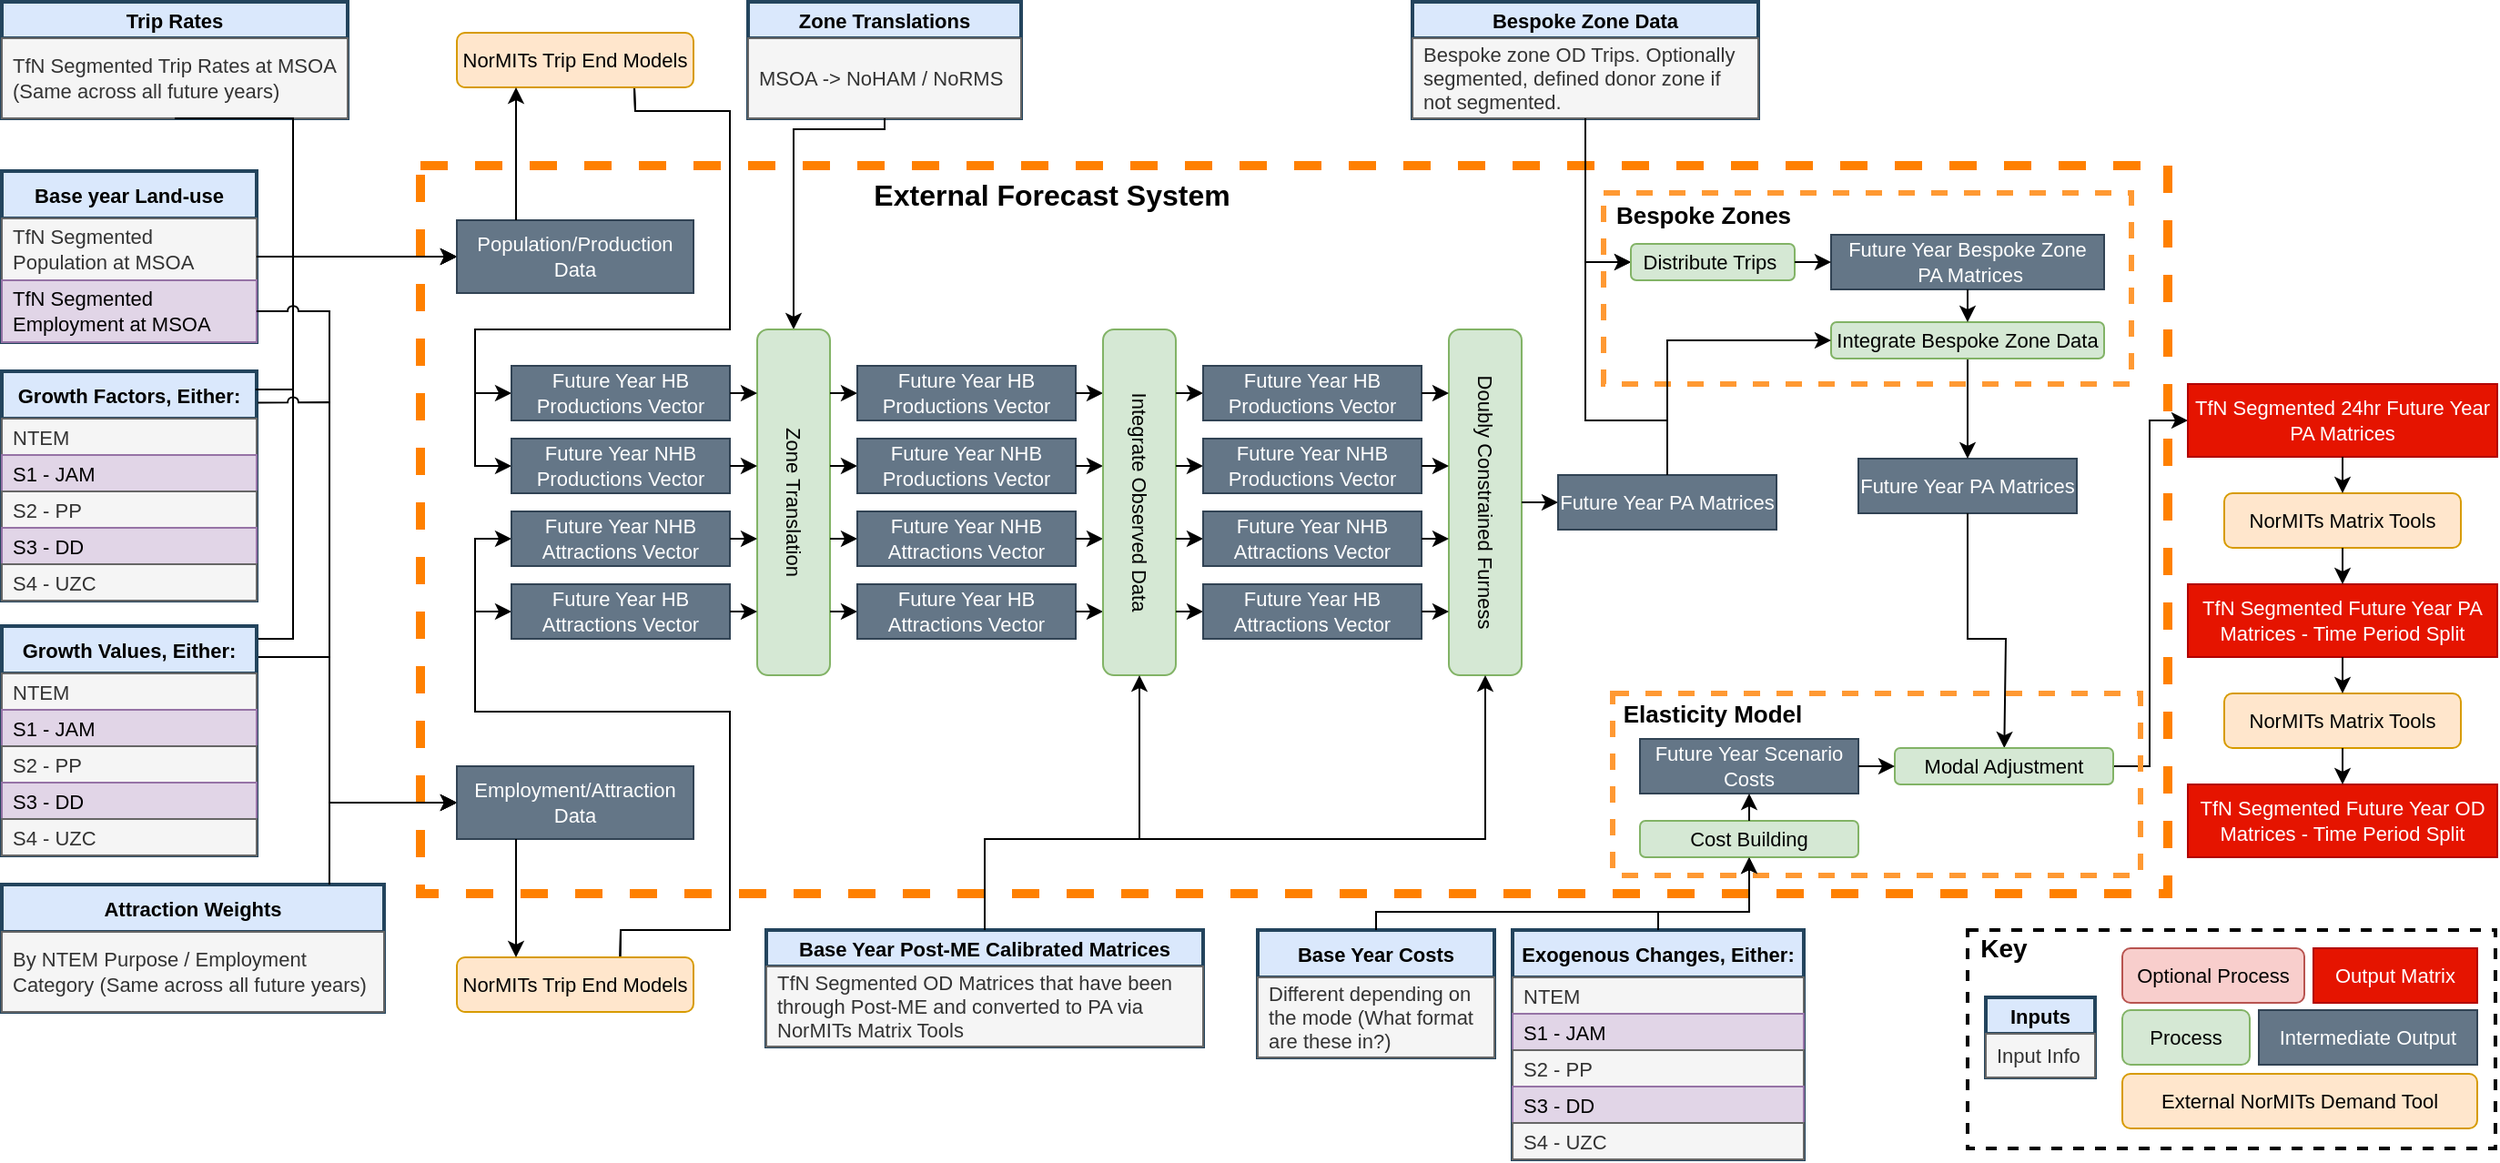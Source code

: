 <mxfile version="14.1.8" type="device" pages="3"><diagram name="BZ - Demand - EFS Op Model" id="-C_XGBr7JAl9DfMVB8nI"><mxGraphModel dx="1673" dy="979" grid="1" gridSize="10" guides="1" tooltips="1" connect="1" arrows="1" fold="1" page="1" pageScale="1" pageWidth="827" pageHeight="1169" math="0" shadow="0"><root><mxCell id="DUAszuR7QLyMo_FJjD5Y-0"/><mxCell id="DUAszuR7QLyMo_FJjD5Y-1" parent="DUAszuR7QLyMo_FJjD5Y-0"/><mxCell id="DUAszuR7QLyMo_FJjD5Y-2" value="" style="rounded=0;whiteSpace=wrap;html=1;strokeWidth=5;fontSize=11;dashed=1;fillColor=none;strokeColor=#FF8000;" parent="DUAszuR7QLyMo_FJjD5Y-1" vertex="1"><mxGeometry x="270" y="230" width="960" height="400" as="geometry"/></mxCell><mxCell id="DUAszuR7QLyMo_FJjD5Y-4" value="" style="endArrow=classic;html=1;entryX=0;entryY=0.5;entryDx=0;entryDy=0;jumpStyle=arc;rounded=0;" parent="DUAszuR7QLyMo_FJjD5Y-1" target="DUAszuR7QLyMo_FJjD5Y-64" edge="1"><mxGeometry width="50" height="50" relative="1" as="geometry"><mxPoint x="180" y="490" as="sourcePoint"/><mxPoint x="400" y="440" as="targetPoint"/><Array as="points"><mxPoint x="200" y="490"/><mxPoint x="200" y="280"/></Array></mxGeometry></mxCell><mxCell id="DUAszuR7QLyMo_FJjD5Y-5" value="Base year Land-use" style="swimlane;fontStyle=1;childLayout=stackLayout;horizontal=1;startSize=26;fillColor=#dae8fc;horizontalStack=0;resizeParent=1;resizeParentMax=0;resizeLast=0;collapsible=1;marginBottom=0;rounded=0;glass=0;fontSize=11;align=center;strokeWidth=2;strokeColor=#23445D;" parent="DUAszuR7QLyMo_FJjD5Y-1" vertex="1"><mxGeometry x="40" y="233" width="140" height="94" as="geometry"/></mxCell><mxCell id="DUAszuR7QLyMo_FJjD5Y-6" value="TfN Segmented Population at MSOA" style="text;strokeColor=#666666;fillColor=#f5f5f5;align=left;verticalAlign=middle;spacingLeft=4;spacingRight=4;overflow=hidden;rotatable=0;points=[[0,0.5],[1,0.5]];portConstraint=eastwest;fontSize=11;whiteSpace=wrap;fontColor=#333333;" parent="DUAszuR7QLyMo_FJjD5Y-5" vertex="1"><mxGeometry y="26" width="140" height="34" as="geometry"/></mxCell><mxCell id="DUAszuR7QLyMo_FJjD5Y-7" value="TfN Segmented Employment at MSOA" style="text;strokeColor=#9673a6;fillColor=#e1d5e7;align=left;verticalAlign=middle;spacingLeft=4;spacingRight=4;overflow=hidden;rotatable=0;points=[[0,0.5],[1,0.5]];portConstraint=eastwest;fontSize=11;whiteSpace=wrap;" parent="DUAszuR7QLyMo_FJjD5Y-5" vertex="1"><mxGeometry y="60" width="140" height="34" as="geometry"/></mxCell><mxCell id="DUAszuR7QLyMo_FJjD5Y-8" value="Growth Factors, Either:" style="swimlane;fontStyle=1;childLayout=stackLayout;horizontal=1;startSize=26;fillColor=#dae8fc;horizontalStack=0;resizeParent=1;resizeParentMax=0;resizeLast=0;collapsible=1;marginBottom=0;rounded=0;glass=0;fontSize=11;strokeWidth=2;strokeColor=#23445D;" parent="DUAszuR7QLyMo_FJjD5Y-1" vertex="1"><mxGeometry x="40" y="343" width="140" height="126" as="geometry"><mxRectangle x="40" y="300" width="150" height="26" as="alternateBounds"/></mxGeometry></mxCell><mxCell id="DUAszuR7QLyMo_FJjD5Y-9" value="NTEM" style="text;strokeColor=#666666;fillColor=#f5f5f5;align=left;verticalAlign=middle;spacingLeft=4;spacingRight=4;overflow=hidden;rotatable=0;points=[[0,0.5],[1,0.5]];portConstraint=eastwest;fontColor=#333333;fontSize=11;" parent="DUAszuR7QLyMo_FJjD5Y-8" vertex="1"><mxGeometry y="26" width="140" height="20" as="geometry"/></mxCell><mxCell id="DUAszuR7QLyMo_FJjD5Y-10" value="S1 - JAM" style="text;strokeColor=#9673a6;fillColor=#e1d5e7;align=left;verticalAlign=middle;spacingLeft=4;spacingRight=4;overflow=hidden;rotatable=0;points=[[0,0.5],[1,0.5]];portConstraint=eastwest;fontSize=11;" parent="DUAszuR7QLyMo_FJjD5Y-8" vertex="1"><mxGeometry y="46" width="140" height="20" as="geometry"/></mxCell><mxCell id="DUAszuR7QLyMo_FJjD5Y-11" value="S2 - PP" style="text;align=left;verticalAlign=middle;spacingLeft=4;spacingRight=4;overflow=hidden;rotatable=0;points=[[0,0.5],[1,0.5]];portConstraint=eastwest;fontSize=11;fillColor=#f5f5f5;strokeColor=#666666;fontColor=#333333;" parent="DUAszuR7QLyMo_FJjD5Y-8" vertex="1"><mxGeometry y="66" width="140" height="20" as="geometry"/></mxCell><mxCell id="DUAszuR7QLyMo_FJjD5Y-12" value="S3 - DD" style="text;strokeColor=#9673a6;fillColor=#e1d5e7;align=left;verticalAlign=middle;spacingLeft=4;spacingRight=4;overflow=hidden;rotatable=0;points=[[0,0.5],[1,0.5]];portConstraint=eastwest;fontSize=11;" parent="DUAszuR7QLyMo_FJjD5Y-8" vertex="1"><mxGeometry y="86" width="140" height="20" as="geometry"/></mxCell><mxCell id="DUAszuR7QLyMo_FJjD5Y-13" value="S4 - UZC" style="text;strokeColor=#666666;fillColor=#f5f5f5;align=left;verticalAlign=middle;spacingLeft=4;spacingRight=4;overflow=hidden;rotatable=0;points=[[0,0.5],[1,0.5]];portConstraint=eastwest;fontSize=11;fontColor=#333333;" parent="DUAszuR7QLyMo_FJjD5Y-8" vertex="1"><mxGeometry y="106" width="140" height="20" as="geometry"/></mxCell><mxCell id="DUAszuR7QLyMo_FJjD5Y-14" value="Growth Values, Either:" style="swimlane;fontStyle=1;childLayout=stackLayout;horizontal=1;startSize=26;fillColor=#dae8fc;horizontalStack=0;resizeParent=1;resizeParentMax=0;resizeLast=0;collapsible=1;marginBottom=0;rounded=0;glass=0;fontSize=11;strokeWidth=2;strokeColor=#23445D;" parent="DUAszuR7QLyMo_FJjD5Y-1" vertex="1"><mxGeometry x="40" y="483" width="140" height="126" as="geometry"><mxRectangle x="40" y="300" width="150" height="26" as="alternateBounds"/></mxGeometry></mxCell><mxCell id="DUAszuR7QLyMo_FJjD5Y-15" value="NTEM" style="text;strokeColor=#666666;fillColor=#f5f5f5;align=left;verticalAlign=middle;spacingLeft=4;spacingRight=4;overflow=hidden;rotatable=0;points=[[0,0.5],[1,0.5]];portConstraint=eastwest;fontColor=#333333;fontSize=11;" parent="DUAszuR7QLyMo_FJjD5Y-14" vertex="1"><mxGeometry y="26" width="140" height="20" as="geometry"/></mxCell><mxCell id="DUAszuR7QLyMo_FJjD5Y-16" value="S1 - JAM" style="text;strokeColor=#9673a6;fillColor=#e1d5e7;align=left;verticalAlign=middle;spacingLeft=4;spacingRight=4;overflow=hidden;rotatable=0;points=[[0,0.5],[1,0.5]];portConstraint=eastwest;fontSize=11;" parent="DUAszuR7QLyMo_FJjD5Y-14" vertex="1"><mxGeometry y="46" width="140" height="20" as="geometry"/></mxCell><mxCell id="DUAszuR7QLyMo_FJjD5Y-17" value="S2 - PP" style="text;align=left;verticalAlign=middle;spacingLeft=4;spacingRight=4;overflow=hidden;rotatable=0;points=[[0,0.5],[1,0.5]];portConstraint=eastwest;fontSize=11;fillColor=#f5f5f5;strokeColor=#666666;fontColor=#333333;" parent="DUAszuR7QLyMo_FJjD5Y-14" vertex="1"><mxGeometry y="66" width="140" height="20" as="geometry"/></mxCell><mxCell id="DUAszuR7QLyMo_FJjD5Y-18" value="S3 - DD" style="text;strokeColor=#9673a6;fillColor=#e1d5e7;align=left;verticalAlign=middle;spacingLeft=4;spacingRight=4;overflow=hidden;rotatable=0;points=[[0,0.5],[1,0.5]];portConstraint=eastwest;fontSize=11;" parent="DUAszuR7QLyMo_FJjD5Y-14" vertex="1"><mxGeometry y="86" width="140" height="20" as="geometry"/></mxCell><mxCell id="DUAszuR7QLyMo_FJjD5Y-19" value="S4 - UZC" style="text;strokeColor=#666666;fillColor=#f5f5f5;align=left;verticalAlign=middle;spacingLeft=4;spacingRight=4;overflow=hidden;rotatable=0;points=[[0,0.5],[1,0.5]];portConstraint=eastwest;fontSize=11;fontColor=#333333;" parent="DUAszuR7QLyMo_FJjD5Y-14" vertex="1"><mxGeometry y="106" width="140" height="20" as="geometry"/></mxCell><mxCell id="DUAszuR7QLyMo_FJjD5Y-20" value="Trip Rates" style="swimlane;fontStyle=1;childLayout=stackLayout;horizontal=1;startSize=20;fillColor=#dae8fc;horizontalStack=0;resizeParent=1;resizeParentMax=0;resizeLast=0;collapsible=1;marginBottom=0;rounded=0;glass=0;fontSize=11;align=center;strokeWidth=2;strokeColor=#23445D;" parent="DUAszuR7QLyMo_FJjD5Y-1" vertex="1"><mxGeometry x="40" y="140" width="190" height="64" as="geometry"/></mxCell><mxCell id="DUAszuR7QLyMo_FJjD5Y-21" value="TfN Segmented Trip Rates at MSOA (Same across all future years)" style="text;strokeColor=#666666;fillColor=#f5f5f5;align=left;verticalAlign=middle;spacingLeft=4;spacingRight=4;overflow=hidden;rotatable=0;points=[[0,0.5],[1,0.5]];portConstraint=eastwest;fontSize=11;whiteSpace=wrap;fontColor=#333333;" parent="DUAszuR7QLyMo_FJjD5Y-20" vertex="1"><mxGeometry y="20" width="190" height="44" as="geometry"/></mxCell><mxCell id="DUAszuR7QLyMo_FJjD5Y-22" value="Attraction Weights" style="swimlane;fontStyle=1;childLayout=stackLayout;horizontal=1;startSize=26;fillColor=#dae8fc;horizontalStack=0;resizeParent=1;resizeParentMax=0;resizeLast=0;collapsible=1;marginBottom=0;rounded=0;glass=0;fontSize=11;align=center;strokeWidth=2;strokeColor=#23445D;" parent="DUAszuR7QLyMo_FJjD5Y-1" vertex="1"><mxGeometry x="40" y="625" width="210" height="70" as="geometry"/></mxCell><mxCell id="DUAszuR7QLyMo_FJjD5Y-23" value="By NTEM Purpose / Employment Category (Same across all future years)" style="text;strokeColor=#666666;fillColor=#f5f5f5;align=left;verticalAlign=middle;spacingLeft=4;spacingRight=4;overflow=hidden;rotatable=0;points=[[0,0.5],[1,0.5]];portConstraint=eastwest;fontSize=11;whiteSpace=wrap;fontColor=#333333;" parent="DUAszuR7QLyMo_FJjD5Y-22" vertex="1"><mxGeometry y="26" width="210" height="44" as="geometry"/></mxCell><mxCell id="DUAszuR7QLyMo_FJjD5Y-24" value="" style="endArrow=classic;html=1;exitX=0.5;exitY=1;exitDx=0;exitDy=0;rounded=0;entryX=0;entryY=0.5;entryDx=0;entryDy=0;" parent="DUAszuR7QLyMo_FJjD5Y-1" source="DUAszuR7QLyMo_FJjD5Y-20" target="DUAszuR7QLyMo_FJjD5Y-64" edge="1"><mxGeometry width="50" height="50" relative="1" as="geometry"><mxPoint x="290" y="460" as="sourcePoint"/><mxPoint x="250" y="260" as="targetPoint"/><Array as="points"><mxPoint x="200" y="204"/><mxPoint x="200" y="280"/></Array></mxGeometry></mxCell><mxCell id="DUAszuR7QLyMo_FJjD5Y-25" value="" style="endArrow=classic;html=1;exitX=1;exitY=0.5;exitDx=0;exitDy=0;rounded=0;entryX=0;entryY=0.5;entryDx=0;entryDy=0;" parent="DUAszuR7QLyMo_FJjD5Y-1" source="DUAszuR7QLyMo_FJjD5Y-5" target="DUAszuR7QLyMo_FJjD5Y-64" edge="1"><mxGeometry width="50" height="50" relative="1" as="geometry"><mxPoint x="290" y="460" as="sourcePoint"/><mxPoint x="250" y="280" as="targetPoint"/><Array as="points"><mxPoint x="200" y="280"/></Array></mxGeometry></mxCell><mxCell id="DUAszuR7QLyMo_FJjD5Y-26" value="" style="endArrow=classic;html=1;exitX=1;exitY=0.5;exitDx=0;exitDy=0;entryX=0;entryY=0.5;entryDx=0;entryDy=0;rounded=0;jumpStyle=arc;" parent="DUAszuR7QLyMo_FJjD5Y-1" source="DUAszuR7QLyMo_FJjD5Y-7" target="DUAszuR7QLyMo_FJjD5Y-65" edge="1"><mxGeometry width="50" height="50" relative="1" as="geometry"><mxPoint x="160" y="430" as="sourcePoint"/><mxPoint x="290" y="580" as="targetPoint"/><Array as="points"><mxPoint x="220" y="310"/><mxPoint x="220" y="580"/></Array></mxGeometry></mxCell><mxCell id="DUAszuR7QLyMo_FJjD5Y-27" value="" style="endArrow=classic;html=1;exitX=0.857;exitY=0;exitDx=0;exitDy=0;entryX=0;entryY=0.5;entryDx=0;entryDy=0;rounded=0;exitPerimeter=0;" parent="DUAszuR7QLyMo_FJjD5Y-1" source="DUAszuR7QLyMo_FJjD5Y-22" target="DUAszuR7QLyMo_FJjD5Y-65" edge="1"><mxGeometry width="50" height="50" relative="1" as="geometry"><mxPoint x="100" y="550" as="sourcePoint"/><mxPoint x="390" y="590" as="targetPoint"/><Array as="points"><mxPoint x="220" y="600"/><mxPoint x="220" y="580"/></Array></mxGeometry></mxCell><mxCell id="DUAszuR7QLyMo_FJjD5Y-28" value="" style="endArrow=classic;html=1;entryX=0;entryY=0.5;entryDx=0;entryDy=0;jumpStyle=arc;rounded=0;" parent="DUAszuR7QLyMo_FJjD5Y-1" target="DUAszuR7QLyMo_FJjD5Y-65" edge="1"><mxGeometry width="50" height="50" relative="1" as="geometry"><mxPoint x="181" y="500" as="sourcePoint"/><mxPoint x="262" y="375" as="targetPoint"/><Array as="points"><mxPoint x="220" y="500"/><mxPoint x="220" y="580"/></Array></mxGeometry></mxCell><mxCell id="DUAszuR7QLyMo_FJjD5Y-33" value="" style="endArrow=classic;html=1;fontSize=11;exitX=0.75;exitY=1;exitDx=0;exitDy=0;entryX=0;entryY=0.5;entryDx=0;entryDy=0;rounded=0;" parent="DUAszuR7QLyMo_FJjD5Y-1" source="DUAszuR7QLyMo_FJjD5Y-68" target="DUAszuR7QLyMo_FJjD5Y-29" edge="1"><mxGeometry width="50" height="50" relative="1" as="geometry"><mxPoint x="440.25" y="290.0" as="sourcePoint"/><mxPoint x="440" y="460" as="targetPoint"/><Array as="points"><mxPoint x="388" y="200"/><mxPoint x="440" y="200"/><mxPoint x="440" y="320"/><mxPoint x="300" y="320"/><mxPoint x="300" y="355"/></Array></mxGeometry></mxCell><mxCell id="DUAszuR7QLyMo_FJjD5Y-34" value="" style="endArrow=classic;html=1;fontSize=11;entryX=0;entryY=0.5;entryDx=0;entryDy=0;rounded=0;exitX=0.75;exitY=1;exitDx=0;exitDy=0;jumpStyle=arc;" parent="DUAszuR7QLyMo_FJjD5Y-1" source="DUAszuR7QLyMo_FJjD5Y-68" target="DUAszuR7QLyMo_FJjD5Y-31" edge="1"><mxGeometry width="50" height="50" relative="1" as="geometry"><mxPoint x="440.25" y="290.0" as="sourcePoint"/><mxPoint x="520" y="355" as="targetPoint"/><Array as="points"><mxPoint x="388" y="200"/><mxPoint x="440" y="200"/><mxPoint x="440" y="320"/><mxPoint x="300" y="320"/><mxPoint x="300" y="395"/></Array></mxGeometry></mxCell><mxCell id="DUAszuR7QLyMo_FJjD5Y-35" value="" style="endArrow=classic;html=1;fontSize=11;rounded=0;entryX=0;entryY=0.5;entryDx=0;entryDy=0;exitX=0.691;exitY=0.005;exitDx=0;exitDy=0;exitPerimeter=0;" parent="DUAszuR7QLyMo_FJjD5Y-1" source="DUAszuR7QLyMo_FJjD5Y-66" target="DUAszuR7QLyMo_FJjD5Y-30" edge="1"><mxGeometry width="50" height="50" relative="1" as="geometry"><mxPoint x="380" y="650" as="sourcePoint"/><mxPoint x="494" y="470" as="targetPoint"/><Array as="points"><mxPoint x="380" y="650"/><mxPoint x="440" y="650"/><mxPoint x="440" y="570"/><mxPoint x="440" y="530"/><mxPoint x="300" y="530"/><mxPoint x="300" y="475"/></Array></mxGeometry></mxCell><mxCell id="DUAszuR7QLyMo_FJjD5Y-36" value="" style="endArrow=classic;html=1;fontSize=11;rounded=0;entryX=0;entryY=0.5;entryDx=0;entryDy=0;exitX=0.689;exitY=0;exitDx=0;exitDy=0;exitPerimeter=0;" parent="DUAszuR7QLyMo_FJjD5Y-1" source="DUAszuR7QLyMo_FJjD5Y-66" target="DUAszuR7QLyMo_FJjD5Y-32" edge="1"><mxGeometry width="50" height="50" relative="1" as="geometry"><mxPoint x="388" y="660" as="sourcePoint"/><mxPoint x="520" y="475" as="targetPoint"/><Array as="points"><mxPoint x="380" y="650"/><mxPoint x="440" y="650"/><mxPoint x="440" y="570"/><mxPoint x="440" y="530"/><mxPoint x="320" y="530"/><mxPoint x="300" y="530"/><mxPoint x="300" y="435"/></Array></mxGeometry></mxCell><mxCell id="DUAszuR7QLyMo_FJjD5Y-57" value="Zone Translations" style="swimlane;fontStyle=1;childLayout=stackLayout;horizontal=1;startSize=20;fillColor=#dae8fc;horizontalStack=0;resizeParent=1;resizeParentMax=0;resizeLast=0;collapsible=1;marginBottom=0;rounded=0;glass=0;fontSize=11;align=center;strokeWidth=2;strokeColor=#23445D;" parent="DUAszuR7QLyMo_FJjD5Y-1" vertex="1"><mxGeometry x="450" y="140" width="150" height="64" as="geometry"/></mxCell><mxCell id="DUAszuR7QLyMo_FJjD5Y-58" value="MSOA -&gt; NoHAM / NoRMS" style="text;strokeColor=#666666;fillColor=#f5f5f5;align=left;verticalAlign=middle;spacingLeft=4;spacingRight=4;overflow=hidden;rotatable=0;points=[[0,0.5],[1,0.5]];portConstraint=eastwest;fontSize=11;whiteSpace=wrap;fontColor=#333333;" parent="DUAszuR7QLyMo_FJjD5Y-57" vertex="1"><mxGeometry y="20" width="150" height="44" as="geometry"/></mxCell><mxCell id="DUAszuR7QLyMo_FJjD5Y-59" value="" style="endArrow=classic;html=1;exitX=0.5;exitY=1;exitDx=0;exitDy=0;entryX=0;entryY=0.5;entryDx=0;entryDy=0;rounded=0;" parent="DUAszuR7QLyMo_FJjD5Y-1" source="DUAszuR7QLyMo_FJjD5Y-57" target="DUAszuR7QLyMo_FJjD5Y-37" edge="1"><mxGeometry width="50" height="50" relative="1" as="geometry"><mxPoint x="640" y="220" as="sourcePoint"/><mxPoint x="335" y="240" as="targetPoint"/><Array as="points"><mxPoint x="525" y="210"/><mxPoint x="475" y="210"/><mxPoint x="475" y="250"/></Array></mxGeometry></mxCell><mxCell id="DUAszuR7QLyMo_FJjD5Y-63" value="&lt;font style=&quot;font-size: 16px&quot;&gt;&lt;b&gt;External Forecast System&lt;/b&gt;&lt;/font&gt;" style="text;html=1;strokeColor=none;fillColor=none;align=center;verticalAlign=middle;whiteSpace=wrap;rounded=0;dashed=1;fontSize=11;" parent="DUAszuR7QLyMo_FJjD5Y-1" vertex="1"><mxGeometry x="507" y="236" width="220" height="20" as="geometry"/></mxCell><mxCell id="DUAszuR7QLyMo_FJjD5Y-64" value="Population/Production Data" style="rounded=0;whiteSpace=wrap;html=1;strokeWidth=1;fillColor=#647687;strokeColor=#314354;fontSize=11;fontColor=#ffffff;" parent="DUAszuR7QLyMo_FJjD5Y-1" vertex="1"><mxGeometry x="290" y="260" width="130" height="40" as="geometry"/></mxCell><mxCell id="DUAszuR7QLyMo_FJjD5Y-65" value="Employment/Attraction Data" style="rounded=0;whiteSpace=wrap;html=1;strokeWidth=1;fillColor=#647687;strokeColor=#314354;fontSize=11;fontColor=#ffffff;" parent="DUAszuR7QLyMo_FJjD5Y-1" vertex="1"><mxGeometry x="290" y="560" width="130" height="40" as="geometry"/></mxCell><mxCell id="DUAszuR7QLyMo_FJjD5Y-66" value="&lt;span style=&quot;font-size: 11px&quot;&gt;NorMITs Trip End Models&lt;/span&gt;" style="rounded=1;whiteSpace=wrap;html=1;fillColor=#ffe6cc;strokeColor=#d79b00;" parent="DUAszuR7QLyMo_FJjD5Y-1" vertex="1"><mxGeometry x="290" y="665" width="130" height="30" as="geometry"/></mxCell><mxCell id="DUAszuR7QLyMo_FJjD5Y-67" value="" style="endArrow=classic;html=1;fontSize=11;rounded=0;exitX=0.25;exitY=1;exitDx=0;exitDy=0;entryX=0.25;entryY=0;entryDx=0;entryDy=0;" parent="DUAszuR7QLyMo_FJjD5Y-1" source="DUAszuR7QLyMo_FJjD5Y-65" target="DUAszuR7QLyMo_FJjD5Y-66" edge="1"><mxGeometry width="50" height="50" relative="1" as="geometry"><mxPoint x="460" y="689" as="sourcePoint"/><mxPoint x="322" y="700" as="targetPoint"/><Array as="points"/></mxGeometry></mxCell><mxCell id="DUAszuR7QLyMo_FJjD5Y-68" value="&lt;span style=&quot;font-size: 11px&quot;&gt;NorMITs Trip End Models&lt;/span&gt;" style="rounded=1;whiteSpace=wrap;html=1;fillColor=#ffe6cc;strokeColor=#d79b00;" parent="DUAszuR7QLyMo_FJjD5Y-1" vertex="1"><mxGeometry x="290" y="157" width="130" height="30" as="geometry"/></mxCell><mxCell id="DUAszuR7QLyMo_FJjD5Y-69" value="" style="endArrow=classic;html=1;fontSize=11;rounded=0;exitX=0.25;exitY=0;exitDx=0;exitDy=0;entryX=0.25;entryY=1;entryDx=0;entryDy=0;" parent="DUAszuR7QLyMo_FJjD5Y-1" source="DUAszuR7QLyMo_FJjD5Y-64" target="DUAszuR7QLyMo_FJjD5Y-68" edge="1"><mxGeometry width="50" height="50" relative="1" as="geometry"><mxPoint x="332.5" y="610" as="sourcePoint"/><mxPoint x="332.5" y="720" as="targetPoint"/><Array as="points"/></mxGeometry></mxCell><mxCell id="DUAszuR7QLyMo_FJjD5Y-70" value="" style="endArrow=classic;html=1;rounded=0;entryX=0;entryY=0.5;entryDx=0;entryDy=0;exitX=1.005;exitY=0.137;exitDx=0;exitDy=0;exitPerimeter=0;jumpStyle=arc;" parent="DUAszuR7QLyMo_FJjD5Y-1" source="DUAszuR7QLyMo_FJjD5Y-8" target="DUAszuR7QLyMo_FJjD5Y-65" edge="1"><mxGeometry width="50" height="50" relative="1" as="geometry"><mxPoint x="210" y="310" as="sourcePoint"/><mxPoint x="290" y="580" as="targetPoint"/><Array as="points"><mxPoint x="220" y="360"/><mxPoint x="220" y="580"/></Array></mxGeometry></mxCell><mxCell id="DUAszuR7QLyMo_FJjD5Y-71" value="" style="endArrow=classic;html=1;entryX=0;entryY=0.5;entryDx=0;entryDy=0;rounded=0;exitX=0.996;exitY=0.079;exitDx=0;exitDy=0;exitPerimeter=0;" parent="DUAszuR7QLyMo_FJjD5Y-1" source="DUAszuR7QLyMo_FJjD5Y-8" target="DUAszuR7QLyMo_FJjD5Y-64" edge="1"><mxGeometry width="50" height="50" relative="1" as="geometry"><mxPoint x="182" y="311" as="sourcePoint"/><mxPoint x="291" y="280.0" as="targetPoint"/><Array as="points"><mxPoint x="200" y="353"/><mxPoint x="200" y="280"/></Array></mxGeometry></mxCell><mxCell id="DUAszuR7QLyMo_FJjD5Y-84" value="" style="endArrow=classic;html=1;fontSize=11;exitX=0.5;exitY=0;exitDx=0;exitDy=0;entryX=0;entryY=0.5;entryDx=0;entryDy=0;rounded=0;" parent="DUAszuR7QLyMo_FJjD5Y-1" source="DUAszuR7QLyMo_FJjD5Y-72" target="Pu6pwpCsGVlJQ_Nm06F7-4" edge="1"><mxGeometry width="50" height="50" relative="1" as="geometry"><mxPoint x="850" y="415.0" as="sourcePoint"/><mxPoint x="870" y="415.0" as="targetPoint"/><Array as="points"><mxPoint x="955" y="370"/><mxPoint x="910" y="370"/><mxPoint x="910" y="283"/></Array></mxGeometry></mxCell><mxCell id="DUAszuR7QLyMo_FJjD5Y-100" value="" style="endArrow=classic;html=1;fontSize=11;exitX=1;exitY=0.5;exitDx=0;exitDy=0;entryX=0;entryY=0.5;entryDx=0;entryDy=0;rounded=0;" parent="DUAszuR7QLyMo_FJjD5Y-1" source="DUAszuR7QLyMo_FJjD5Y-83" target="DUAszuR7QLyMo_FJjD5Y-55" edge="1"><mxGeometry width="50" height="50" relative="1" as="geometry"><mxPoint x="930" y="430" as="sourcePoint"/><mxPoint x="930" y="595" as="targetPoint"/><Array as="points"><mxPoint x="1220" y="560"/><mxPoint x="1220" y="370"/></Array></mxGeometry></mxCell><mxCell id="DUAszuR7QLyMo_FJjD5Y-110" value="Base Year Post-ME Calibrated Matrices" style="swimlane;fontStyle=1;childLayout=stackLayout;horizontal=1;startSize=20;fillColor=#dae8fc;horizontalStack=0;resizeParent=1;resizeParentMax=0;resizeLast=0;collapsible=1;marginBottom=0;rounded=0;glass=0;fontSize=11;align=center;strokeWidth=2;strokeColor=#23445D;" parent="DUAszuR7QLyMo_FJjD5Y-1" vertex="1"><mxGeometry x="460" y="650" width="240" height="64" as="geometry"><mxRectangle x="700" y="140" width="240" height="20" as="alternateBounds"/></mxGeometry></mxCell><mxCell id="DUAszuR7QLyMo_FJjD5Y-111" value="TfN Segmented OD Matrices that have been through Post-ME and converted to PA via NorMITs Matrix Tools" style="text;strokeColor=#666666;fillColor=#f5f5f5;align=left;verticalAlign=middle;spacingLeft=4;spacingRight=4;overflow=hidden;rotatable=0;points=[[0,0.5],[1,0.5]];portConstraint=eastwest;fontSize=11;whiteSpace=wrap;fontColor=#333333;" parent="DUAszuR7QLyMo_FJjD5Y-110" vertex="1"><mxGeometry y="20" width="240" height="44" as="geometry"/></mxCell><mxCell id="7gyCHzbxd4oJYAZGIl5D-0" value="Bespoke Zone Data" style="swimlane;fontStyle=1;childLayout=stackLayout;horizontal=1;startSize=20;fillColor=#dae8fc;horizontalStack=0;resizeParent=1;resizeParentMax=0;resizeLast=0;collapsible=1;marginBottom=0;rounded=0;glass=0;fontSize=11;align=center;strokeWidth=2;strokeColor=#23445D;" parent="DUAszuR7QLyMo_FJjD5Y-1" vertex="1"><mxGeometry x="815" y="140" width="190" height="64" as="geometry"/></mxCell><mxCell id="7gyCHzbxd4oJYAZGIl5D-1" value="Bespoke zone OD Trips. Optionally segmented, defined donor zone if not segmented." style="text;strokeColor=#666666;fillColor=#f5f5f5;align=left;verticalAlign=middle;spacingLeft=4;spacingRight=4;overflow=hidden;rotatable=0;points=[[0,0.5],[1,0.5]];portConstraint=eastwest;fontSize=11;whiteSpace=wrap;fontColor=#333333;" parent="7gyCHzbxd4oJYAZGIl5D-0" vertex="1"><mxGeometry y="20" width="190" height="44" as="geometry"/></mxCell><mxCell id="7gyCHzbxd4oJYAZGIl5D-2" value="" style="group" parent="DUAszuR7QLyMo_FJjD5Y-1" vertex="1" connectable="0"><mxGeometry x="1241" y="350" width="170" height="260" as="geometry"/></mxCell><mxCell id="DUAszuR7QLyMo_FJjD5Y-55" value="TfN Segmented 24hr Future Year PA Matrices" style="rounded=0;whiteSpace=wrap;html=1;strokeWidth=1;fillColor=#e51400;strokeColor=#B20000;fontSize=11;fontColor=#ffffff;" parent="7gyCHzbxd4oJYAZGIl5D-2" vertex="1"><mxGeometry width="170" height="40" as="geometry"/></mxCell><mxCell id="DUAszuR7QLyMo_FJjD5Y-101" value="&lt;span style=&quot;font-size: 11px&quot;&gt;NorMITs Matrix Tools&lt;/span&gt;" style="rounded=1;whiteSpace=wrap;html=1;fillColor=#ffe6cc;strokeColor=#d79b00;" parent="7gyCHzbxd4oJYAZGIl5D-2" vertex="1"><mxGeometry x="20" y="60" width="130" height="30" as="geometry"/></mxCell><mxCell id="DUAszuR7QLyMo_FJjD5Y-102" value="TfN Segmented Future Year PA Matrices - Time Period Split" style="rounded=0;whiteSpace=wrap;html=1;strokeWidth=1;fillColor=#e51400;strokeColor=#B20000;fontSize=11;fontColor=#ffffff;" parent="7gyCHzbxd4oJYAZGIl5D-2" vertex="1"><mxGeometry y="110" width="170" height="40" as="geometry"/></mxCell><mxCell id="DUAszuR7QLyMo_FJjD5Y-103" value="TfN Segmented Future Year OD Matrices - Time Period Split" style="rounded=0;whiteSpace=wrap;html=1;strokeWidth=1;fillColor=#e51400;strokeColor=#B20000;fontSize=11;fontColor=#ffffff;" parent="7gyCHzbxd4oJYAZGIl5D-2" vertex="1"><mxGeometry y="220" width="170" height="40" as="geometry"/></mxCell><mxCell id="DUAszuR7QLyMo_FJjD5Y-104" value="&lt;span style=&quot;font-size: 11px&quot;&gt;NorMITs Matrix Tools&lt;/span&gt;" style="rounded=1;whiteSpace=wrap;html=1;fillColor=#ffe6cc;strokeColor=#d79b00;" parent="7gyCHzbxd4oJYAZGIl5D-2" vertex="1"><mxGeometry x="20" y="170" width="130" height="30" as="geometry"/></mxCell><mxCell id="DUAszuR7QLyMo_FJjD5Y-105" value="" style="endArrow=classic;html=1;exitX=0.5;exitY=1;exitDx=0;exitDy=0;entryX=0.5;entryY=0;entryDx=0;entryDy=0;" parent="7gyCHzbxd4oJYAZGIl5D-2" source="DUAszuR7QLyMo_FJjD5Y-55" target="DUAszuR7QLyMo_FJjD5Y-101" edge="1"><mxGeometry width="50" height="50" relative="1" as="geometry"><mxPoint x="140" y="170" as="sourcePoint"/><mxPoint x="190" y="120" as="targetPoint"/></mxGeometry></mxCell><mxCell id="DUAszuR7QLyMo_FJjD5Y-106" value="" style="endArrow=classic;html=1;exitX=0.5;exitY=1;exitDx=0;exitDy=0;entryX=0.5;entryY=0;entryDx=0;entryDy=0;" parent="7gyCHzbxd4oJYAZGIl5D-2" source="DUAszuR7QLyMo_FJjD5Y-101" target="DUAszuR7QLyMo_FJjD5Y-102" edge="1"><mxGeometry width="50" height="50" relative="1" as="geometry"><mxPoint x="95" y="50" as="sourcePoint"/><mxPoint x="95" y="70" as="targetPoint"/></mxGeometry></mxCell><mxCell id="DUAszuR7QLyMo_FJjD5Y-107" value="" style="endArrow=classic;html=1;exitX=0.5;exitY=1;exitDx=0;exitDy=0;" parent="7gyCHzbxd4oJYAZGIl5D-2" source="DUAszuR7QLyMo_FJjD5Y-102" target="DUAszuR7QLyMo_FJjD5Y-104" edge="1"><mxGeometry width="50" height="50" relative="1" as="geometry"><mxPoint x="105" y="60" as="sourcePoint"/><mxPoint x="105" y="80" as="targetPoint"/></mxGeometry></mxCell><mxCell id="DUAszuR7QLyMo_FJjD5Y-108" value="" style="endArrow=classic;html=1;exitX=0.5;exitY=1;exitDx=0;exitDy=0;entryX=0.5;entryY=0;entryDx=0;entryDy=0;" parent="7gyCHzbxd4oJYAZGIl5D-2" source="DUAszuR7QLyMo_FJjD5Y-104" target="DUAszuR7QLyMo_FJjD5Y-103" edge="1"><mxGeometry width="50" height="50" relative="1" as="geometry"><mxPoint x="115" y="70" as="sourcePoint"/><mxPoint x="115" y="90" as="targetPoint"/></mxGeometry></mxCell><mxCell id="7gyCHzbxd4oJYAZGIl5D-3" value="" style="group" parent="DUAszuR7QLyMo_FJjD5Y-1" vertex="1" connectable="0"><mxGeometry x="320" y="320" width="695" height="190" as="geometry"/></mxCell><mxCell id="DUAszuR7QLyMo_FJjD5Y-29" value="Future Year HB Productions Vector" style="rounded=0;whiteSpace=wrap;html=1;strokeWidth=1;fillColor=#647687;strokeColor=#314354;fontSize=11;fontColor=#ffffff;" parent="7gyCHzbxd4oJYAZGIl5D-3" vertex="1"><mxGeometry y="20" width="120" height="30" as="geometry"/></mxCell><mxCell id="DUAszuR7QLyMo_FJjD5Y-30" value="Future Year HB Attractions&amp;nbsp;Vector" style="rounded=0;whiteSpace=wrap;html=1;strokeWidth=1;fillColor=#647687;strokeColor=#314354;fontSize=11;fontColor=#ffffff;" parent="7gyCHzbxd4oJYAZGIl5D-3" vertex="1"><mxGeometry y="140" width="120" height="30" as="geometry"/></mxCell><mxCell id="DUAszuR7QLyMo_FJjD5Y-31" value="Future Year NHB Productions Vector" style="rounded=0;whiteSpace=wrap;html=1;strokeWidth=1;fillColor=#647687;strokeColor=#314354;fontSize=11;fontColor=#ffffff;" parent="7gyCHzbxd4oJYAZGIl5D-3" vertex="1"><mxGeometry y="60" width="120" height="30" as="geometry"/></mxCell><mxCell id="DUAszuR7QLyMo_FJjD5Y-32" value="Future Year NHB Attractions Vector" style="rounded=0;whiteSpace=wrap;html=1;strokeWidth=1;fillColor=#647687;strokeColor=#314354;fontSize=11;fontColor=#ffffff;" parent="7gyCHzbxd4oJYAZGIl5D-3" vertex="1"><mxGeometry y="100" width="120" height="30" as="geometry"/></mxCell><mxCell id="DUAszuR7QLyMo_FJjD5Y-37" value="&lt;font style=&quot;font-size: 11px&quot;&gt;Zone Translation&lt;/font&gt;" style="rounded=1;whiteSpace=wrap;html=1;fillColor=#d5e8d4;strokeColor=#82b366;rotation=90;" parent="7gyCHzbxd4oJYAZGIl5D-3" vertex="1"><mxGeometry x="60" y="75" width="190" height="40" as="geometry"/></mxCell><mxCell id="DUAszuR7QLyMo_FJjD5Y-38" value="" style="endArrow=classic;html=1;fontSize=11;exitX=1;exitY=0.5;exitDx=0;exitDy=0;" parent="7gyCHzbxd4oJYAZGIl5D-3" source="DUAszuR7QLyMo_FJjD5Y-29" edge="1"><mxGeometry width="50" height="50" relative="1" as="geometry"><mxPoint x="30" y="190.3" as="sourcePoint"/><mxPoint x="135" y="35" as="targetPoint"/></mxGeometry></mxCell><mxCell id="DUAszuR7QLyMo_FJjD5Y-39" value="" style="endArrow=classic;html=1;fontSize=11;exitX=1;exitY=0.5;exitDx=0;exitDy=0;" parent="7gyCHzbxd4oJYAZGIl5D-3" source="DUAszuR7QLyMo_FJjD5Y-31" edge="1"><mxGeometry width="50" height="50" relative="1" as="geometry"><mxPoint x="120" y="75.16" as="sourcePoint"/><mxPoint x="135" y="75" as="targetPoint"/></mxGeometry></mxCell><mxCell id="DUAszuR7QLyMo_FJjD5Y-40" value="" style="endArrow=classic;html=1;fontSize=11;exitX=1;exitY=0.5;exitDx=0;exitDy=0;" parent="7gyCHzbxd4oJYAZGIl5D-3" source="DUAszuR7QLyMo_FJjD5Y-32" edge="1"><mxGeometry width="50" height="50" relative="1" as="geometry"><mxPoint x="120" y="115.16" as="sourcePoint"/><mxPoint x="135" y="115" as="targetPoint"/></mxGeometry></mxCell><mxCell id="DUAszuR7QLyMo_FJjD5Y-41" value="" style="endArrow=classic;html=1;fontSize=11;exitX=1;exitY=0.5;exitDx=0;exitDy=0;" parent="7gyCHzbxd4oJYAZGIl5D-3" source="DUAszuR7QLyMo_FJjD5Y-30" edge="1"><mxGeometry width="50" height="50" relative="1" as="geometry"><mxPoint x="120" y="156.3" as="sourcePoint"/><mxPoint x="135" y="155" as="targetPoint"/></mxGeometry></mxCell><mxCell id="DUAszuR7QLyMo_FJjD5Y-42" value="" style="endArrow=classic;html=1;fontSize=11;entryX=0;entryY=0.5;entryDx=0;entryDy=0;" parent="7gyCHzbxd4oJYAZGIl5D-3" target="DUAszuR7QLyMo_FJjD5Y-46" edge="1"><mxGeometry width="50" height="50" relative="1" as="geometry"><mxPoint x="175" y="35" as="sourcePoint"/><mxPoint x="210" y="35.16" as="targetPoint"/></mxGeometry></mxCell><mxCell id="DUAszuR7QLyMo_FJjD5Y-43" value="" style="endArrow=classic;html=1;fontSize=11;exitX=1;exitY=0.5;exitDx=0;exitDy=0;entryX=0;entryY=0.5;entryDx=0;entryDy=0;" parent="7gyCHzbxd4oJYAZGIl5D-3" target="DUAszuR7QLyMo_FJjD5Y-48" edge="1"><mxGeometry width="50" height="50" relative="1" as="geometry"><mxPoint x="175" y="75" as="sourcePoint"/><mxPoint x="210" y="75.16" as="targetPoint"/></mxGeometry></mxCell><mxCell id="DUAszuR7QLyMo_FJjD5Y-44" value="" style="endArrow=classic;html=1;fontSize=11;exitX=1;exitY=0.5;exitDx=0;exitDy=0;entryX=0;entryY=0.5;entryDx=0;entryDy=0;" parent="7gyCHzbxd4oJYAZGIl5D-3" target="DUAszuR7QLyMo_FJjD5Y-49" edge="1"><mxGeometry width="50" height="50" relative="1" as="geometry"><mxPoint x="175" y="115" as="sourcePoint"/><mxPoint x="210" y="115.02" as="targetPoint"/></mxGeometry></mxCell><mxCell id="DUAszuR7QLyMo_FJjD5Y-45" value="" style="endArrow=classic;html=1;fontSize=11;entryX=0;entryY=0.5;entryDx=0;entryDy=0;" parent="7gyCHzbxd4oJYAZGIl5D-3" target="DUAszuR7QLyMo_FJjD5Y-47" edge="1"><mxGeometry width="50" height="50" relative="1" as="geometry"><mxPoint x="175" y="155" as="sourcePoint"/><mxPoint x="210" y="156.3" as="targetPoint"/></mxGeometry></mxCell><mxCell id="DUAszuR7QLyMo_FJjD5Y-46" value="Future Year HB Productions Vector" style="rounded=0;whiteSpace=wrap;html=1;strokeWidth=1;fillColor=#647687;strokeColor=#314354;fontSize=11;fontColor=#ffffff;" parent="7gyCHzbxd4oJYAZGIl5D-3" vertex="1"><mxGeometry x="190" y="20" width="120" height="30" as="geometry"/></mxCell><mxCell id="DUAszuR7QLyMo_FJjD5Y-47" value="Future Year HB Attractions&amp;nbsp;Vector" style="rounded=0;whiteSpace=wrap;html=1;strokeWidth=1;fillColor=#647687;strokeColor=#314354;fontSize=11;fontColor=#ffffff;" parent="7gyCHzbxd4oJYAZGIl5D-3" vertex="1"><mxGeometry x="190" y="140" width="120" height="30" as="geometry"/></mxCell><mxCell id="DUAszuR7QLyMo_FJjD5Y-48" value="Future Year NHB Productions Vector" style="rounded=0;whiteSpace=wrap;html=1;strokeWidth=1;fillColor=#647687;strokeColor=#314354;fontSize=11;fontColor=#ffffff;" parent="7gyCHzbxd4oJYAZGIl5D-3" vertex="1"><mxGeometry x="190" y="60" width="120" height="30" as="geometry"/></mxCell><mxCell id="DUAszuR7QLyMo_FJjD5Y-49" value="Future Year NHB Attractions Vector" style="rounded=0;whiteSpace=wrap;html=1;strokeWidth=1;fillColor=#647687;strokeColor=#314354;fontSize=11;fontColor=#ffffff;" parent="7gyCHzbxd4oJYAZGIl5D-3" vertex="1"><mxGeometry x="190" y="100" width="120" height="30" as="geometry"/></mxCell><mxCell id="DUAszuR7QLyMo_FJjD5Y-50" value="&lt;font style=&quot;font-size: 11px&quot;&gt;Doubly Constrained Furness&lt;br&gt;&lt;/font&gt;" style="rounded=1;whiteSpace=wrap;html=1;fillColor=#d5e8d4;strokeColor=#82b366;rotation=90;" parent="7gyCHzbxd4oJYAZGIl5D-3" vertex="1"><mxGeometry x="440" y="75" width="190" height="40" as="geometry"/></mxCell><mxCell id="DUAszuR7QLyMo_FJjD5Y-51" value="" style="endArrow=classic;html=1;fontSize=11;exitX=1;exitY=0.5;exitDx=0;exitDy=0;entryX=1;entryY=0.5;entryDx=0;entryDy=0;" parent="7gyCHzbxd4oJYAZGIl5D-3" source="DUAszuR7QLyMo_FJjD5Y-46" edge="1"><mxGeometry width="50" height="50" relative="1" as="geometry"><mxPoint x="337" y="32.6" as="sourcePoint"/><mxPoint x="325" y="35" as="targetPoint"/></mxGeometry></mxCell><mxCell id="DUAszuR7QLyMo_FJjD5Y-52" value="" style="endArrow=classic;html=1;fontSize=11;exitX=1;exitY=0.5;exitDx=0;exitDy=0;" parent="7gyCHzbxd4oJYAZGIl5D-3" source="DUAszuR7QLyMo_FJjD5Y-48" edge="1"><mxGeometry width="50" height="50" relative="1" as="geometry"><mxPoint x="337" y="72.46" as="sourcePoint"/><mxPoint x="325" y="75" as="targetPoint"/></mxGeometry></mxCell><mxCell id="DUAszuR7QLyMo_FJjD5Y-53" value="" style="endArrow=classic;html=1;fontSize=11;exitX=1;exitY=0.5;exitDx=0;exitDy=0;" parent="7gyCHzbxd4oJYAZGIl5D-3" source="DUAszuR7QLyMo_FJjD5Y-49" edge="1"><mxGeometry width="50" height="50" relative="1" as="geometry"><mxPoint x="337" y="112.46" as="sourcePoint"/><mxPoint x="325" y="115" as="targetPoint"/></mxGeometry></mxCell><mxCell id="DUAszuR7QLyMo_FJjD5Y-54" value="" style="endArrow=classic;html=1;fontSize=11;exitX=1;exitY=0.5;exitDx=0;exitDy=0;" parent="7gyCHzbxd4oJYAZGIl5D-3" source="DUAszuR7QLyMo_FJjD5Y-47" edge="1"><mxGeometry width="50" height="50" relative="1" as="geometry"><mxPoint x="337" y="153.6" as="sourcePoint"/><mxPoint x="325" y="155" as="targetPoint"/></mxGeometry></mxCell><mxCell id="DUAszuR7QLyMo_FJjD5Y-56" value="" style="endArrow=classic;html=1;fontSize=11;exitX=0.5;exitY=0;exitDx=0;exitDy=0;entryX=0;entryY=0.5;entryDx=0;entryDy=0;" parent="7gyCHzbxd4oJYAZGIl5D-3" source="DUAszuR7QLyMo_FJjD5Y-50" target="DUAszuR7QLyMo_FJjD5Y-72" edge="1"><mxGeometry width="50" height="50" relative="1" as="geometry"><mxPoint x="170" y="60.3" as="sourcePoint"/><mxPoint x="405" y="95" as="targetPoint"/></mxGeometry></mxCell><mxCell id="DUAszuR7QLyMo_FJjD5Y-72" value="Future Year PA Matrices" style="rounded=0;whiteSpace=wrap;html=1;strokeWidth=1;fillColor=#647687;strokeColor=#314354;fontSize=11;fontColor=#ffffff;" parent="7gyCHzbxd4oJYAZGIl5D-3" vertex="1"><mxGeometry x="575" y="80" width="120" height="30" as="geometry"/></mxCell><mxCell id="DUAszuR7QLyMo_FJjD5Y-109" value="&lt;font style=&quot;font-size: 11px&quot;&gt;Integrate Observed Data&lt;br&gt;&lt;/font&gt;" style="rounded=1;whiteSpace=wrap;html=1;fillColor=#d5e8d4;strokeColor=#82b366;rotation=90;" parent="7gyCHzbxd4oJYAZGIl5D-3" vertex="1"><mxGeometry x="250" y="75" width="190" height="40" as="geometry"/></mxCell><mxCell id="DUAszuR7QLyMo_FJjD5Y-113" value="" style="endArrow=classic;html=1;fontSize=11;entryX=0;entryY=0.5;entryDx=0;entryDy=0;" parent="7gyCHzbxd4oJYAZGIl5D-3" target="DUAszuR7QLyMo_FJjD5Y-117" edge="1"><mxGeometry width="50" height="50" relative="1" as="geometry"><mxPoint x="365" y="35" as="sourcePoint"/><mxPoint x="400" y="35.16" as="targetPoint"/></mxGeometry></mxCell><mxCell id="DUAszuR7QLyMo_FJjD5Y-114" value="" style="endArrow=classic;html=1;fontSize=11;exitX=1;exitY=0.5;exitDx=0;exitDy=0;entryX=0;entryY=0.5;entryDx=0;entryDy=0;" parent="7gyCHzbxd4oJYAZGIl5D-3" target="DUAszuR7QLyMo_FJjD5Y-119" edge="1"><mxGeometry width="50" height="50" relative="1" as="geometry"><mxPoint x="365" y="75" as="sourcePoint"/><mxPoint x="400" y="75.16" as="targetPoint"/></mxGeometry></mxCell><mxCell id="DUAszuR7QLyMo_FJjD5Y-115" value="" style="endArrow=classic;html=1;fontSize=11;exitX=1;exitY=0.5;exitDx=0;exitDy=0;entryX=0;entryY=0.5;entryDx=0;entryDy=0;" parent="7gyCHzbxd4oJYAZGIl5D-3" target="DUAszuR7QLyMo_FJjD5Y-120" edge="1"><mxGeometry width="50" height="50" relative="1" as="geometry"><mxPoint x="365" y="115" as="sourcePoint"/><mxPoint x="400" y="115.02" as="targetPoint"/></mxGeometry></mxCell><mxCell id="DUAszuR7QLyMo_FJjD5Y-116" value="" style="endArrow=classic;html=1;fontSize=11;entryX=0;entryY=0.5;entryDx=0;entryDy=0;" parent="7gyCHzbxd4oJYAZGIl5D-3" target="DUAszuR7QLyMo_FJjD5Y-118" edge="1"><mxGeometry width="50" height="50" relative="1" as="geometry"><mxPoint x="365" y="155" as="sourcePoint"/><mxPoint x="400" y="156.3" as="targetPoint"/></mxGeometry></mxCell><mxCell id="DUAszuR7QLyMo_FJjD5Y-117" value="Future Year HB Productions Vector" style="rounded=0;whiteSpace=wrap;html=1;strokeWidth=1;fillColor=#647687;strokeColor=#314354;fontSize=11;fontColor=#ffffff;" parent="7gyCHzbxd4oJYAZGIl5D-3" vertex="1"><mxGeometry x="380" y="20" width="120" height="30" as="geometry"/></mxCell><mxCell id="DUAszuR7QLyMo_FJjD5Y-118" value="Future Year HB Attractions&amp;nbsp;Vector" style="rounded=0;whiteSpace=wrap;html=1;strokeWidth=1;fillColor=#647687;strokeColor=#314354;fontSize=11;fontColor=#ffffff;" parent="7gyCHzbxd4oJYAZGIl5D-3" vertex="1"><mxGeometry x="380" y="140" width="120" height="30" as="geometry"/></mxCell><mxCell id="DUAszuR7QLyMo_FJjD5Y-119" value="Future Year NHB Productions Vector" style="rounded=0;whiteSpace=wrap;html=1;strokeWidth=1;fillColor=#647687;strokeColor=#314354;fontSize=11;fontColor=#ffffff;" parent="7gyCHzbxd4oJYAZGIl5D-3" vertex="1"><mxGeometry x="380" y="60" width="120" height="30" as="geometry"/></mxCell><mxCell id="DUAszuR7QLyMo_FJjD5Y-120" value="Future Year NHB Attractions Vector" style="rounded=0;whiteSpace=wrap;html=1;strokeWidth=1;fillColor=#647687;strokeColor=#314354;fontSize=11;fontColor=#ffffff;" parent="7gyCHzbxd4oJYAZGIl5D-3" vertex="1"><mxGeometry x="380" y="100" width="120" height="30" as="geometry"/></mxCell><mxCell id="DUAszuR7QLyMo_FJjD5Y-121" value="" style="endArrow=classic;html=1;fontSize=11;exitX=1;exitY=0.5;exitDx=0;exitDy=0;entryX=1;entryY=0.5;entryDx=0;entryDy=0;" parent="7gyCHzbxd4oJYAZGIl5D-3" source="DUAszuR7QLyMo_FJjD5Y-117" edge="1"><mxGeometry width="50" height="50" relative="1" as="geometry"><mxPoint x="527" y="32.6" as="sourcePoint"/><mxPoint x="515" y="35" as="targetPoint"/></mxGeometry></mxCell><mxCell id="DUAszuR7QLyMo_FJjD5Y-122" value="" style="endArrow=classic;html=1;fontSize=11;exitX=1;exitY=0.5;exitDx=0;exitDy=0;" parent="7gyCHzbxd4oJYAZGIl5D-3" source="DUAszuR7QLyMo_FJjD5Y-119" edge="1"><mxGeometry width="50" height="50" relative="1" as="geometry"><mxPoint x="527" y="72.46" as="sourcePoint"/><mxPoint x="515" y="75" as="targetPoint"/></mxGeometry></mxCell><mxCell id="DUAszuR7QLyMo_FJjD5Y-123" value="" style="endArrow=classic;html=1;fontSize=11;exitX=1;exitY=0.5;exitDx=0;exitDy=0;" parent="7gyCHzbxd4oJYAZGIl5D-3" source="DUAszuR7QLyMo_FJjD5Y-120" edge="1"><mxGeometry width="50" height="50" relative="1" as="geometry"><mxPoint x="527" y="112.46" as="sourcePoint"/><mxPoint x="515" y="115" as="targetPoint"/></mxGeometry></mxCell><mxCell id="DUAszuR7QLyMo_FJjD5Y-124" value="" style="endArrow=classic;html=1;fontSize=11;exitX=1;exitY=0.5;exitDx=0;exitDy=0;" parent="7gyCHzbxd4oJYAZGIl5D-3" source="DUAszuR7QLyMo_FJjD5Y-118" edge="1"><mxGeometry width="50" height="50" relative="1" as="geometry"><mxPoint x="527" y="153.6" as="sourcePoint"/><mxPoint x="515" y="155" as="targetPoint"/></mxGeometry></mxCell><mxCell id="Pu6pwpCsGVlJQ_Nm06F7-3" value="" style="endArrow=classic;html=1;exitX=0.5;exitY=1;exitDx=0;exitDy=0;entryX=0;entryY=0.5;entryDx=0;entryDy=0;rounded=0;" parent="DUAszuR7QLyMo_FJjD5Y-1" source="7gyCHzbxd4oJYAZGIl5D-0" target="Pu6pwpCsGVlJQ_Nm06F7-4" edge="1"><mxGeometry width="50" height="50" relative="1" as="geometry"><mxPoint x="1050" y="460" as="sourcePoint"/><mxPoint x="1180" y="220" as="targetPoint"/><Array as="points"><mxPoint x="910" y="220"/><mxPoint x="910" y="283"/></Array></mxGeometry></mxCell><mxCell id="Pu6pwpCsGVlJQ_Nm06F7-10" value="Future Year PA Matrices" style="rounded=0;whiteSpace=wrap;html=1;strokeWidth=1;fillColor=#647687;strokeColor=#314354;fontSize=11;fontColor=#ffffff;" parent="DUAszuR7QLyMo_FJjD5Y-1" vertex="1"><mxGeometry x="1060" y="391" width="120" height="30" as="geometry"/></mxCell><mxCell id="Pu6pwpCsGVlJQ_Nm06F7-11" value="" style="endArrow=classic;html=1;exitX=0.5;exitY=1;exitDx=0;exitDy=0;entryX=0.5;entryY=0;entryDx=0;entryDy=0;rounded=0;" parent="DUAszuR7QLyMo_FJjD5Y-1" source="Pu6pwpCsGVlJQ_Nm06F7-8" target="Pu6pwpCsGVlJQ_Nm06F7-10" edge="1"><mxGeometry width="50" height="50" relative="1" as="geometry"><mxPoint x="1191" y="285.0" as="sourcePoint"/><mxPoint x="1191" y="310.0" as="targetPoint"/><Array as="points"/></mxGeometry></mxCell><mxCell id="Pu6pwpCsGVlJQ_Nm06F7-12" value="" style="endArrow=classic;html=1;exitX=0.5;exitY=1;exitDx=0;exitDy=0;rounded=0;" parent="DUAszuR7QLyMo_FJjD5Y-1" source="Pu6pwpCsGVlJQ_Nm06F7-10" target="DUAszuR7QLyMo_FJjD5Y-83" edge="1"><mxGeometry width="50" height="50" relative="1" as="geometry"><mxPoint x="1190" y="285.0" as="sourcePoint"/><mxPoint x="1190" y="310.0" as="targetPoint"/><Array as="points"><mxPoint x="1120" y="490"/><mxPoint x="1141" y="490"/></Array></mxGeometry></mxCell><mxCell id="Pu6pwpCsGVlJQ_Nm06F7-16" value="" style="group" parent="DUAszuR7QLyMo_FJjD5Y-1" vertex="1" connectable="0"><mxGeometry x="920" y="245" width="290" height="100" as="geometry"/></mxCell><mxCell id="Pu6pwpCsGVlJQ_Nm06F7-13" value="" style="rounded=0;whiteSpace=wrap;html=1;strokeWidth=3;fillColor=none;strokeColor=#FF9933;dashed=1;" parent="Pu6pwpCsGVlJQ_Nm06F7-16" vertex="1"><mxGeometry width="290" height="105" as="geometry"/></mxCell><mxCell id="Pu6pwpCsGVlJQ_Nm06F7-14" value="&lt;font size=&quot;1&quot;&gt;&lt;b style=&quot;font-size: 13px&quot;&gt;Bespoke Zones&lt;br&gt;&lt;/b&gt;&lt;/font&gt;" style="text;html=1;strokeColor=none;fillColor=none;align=center;verticalAlign=middle;whiteSpace=wrap;rounded=0;dashed=1;fontSize=11;" parent="Pu6pwpCsGVlJQ_Nm06F7-16" vertex="1"><mxGeometry y="2" width="110" height="20" as="geometry"/></mxCell><mxCell id="Pu6pwpCsGVlJQ_Nm06F7-15" value="" style="group" parent="Pu6pwpCsGVlJQ_Nm06F7-16" vertex="1" connectable="0"><mxGeometry x="15" y="23" width="260" height="68" as="geometry"/></mxCell><mxCell id="Pu6pwpCsGVlJQ_Nm06F7-4" value="&lt;font style=&quot;font-size: 11px&quot;&gt;Distribute Trips&amp;nbsp;&lt;/font&gt;" style="rounded=1;whiteSpace=wrap;html=1;fillColor=#d5e8d4;strokeColor=#82b366;rotation=0;" parent="Pu6pwpCsGVlJQ_Nm06F7-15" vertex="1"><mxGeometry y="5" width="90" height="20" as="geometry"/></mxCell><mxCell id="Pu6pwpCsGVlJQ_Nm06F7-5" value="Future Year Bespoke Zone&lt;br&gt;&amp;nbsp;PA Matrices" style="rounded=0;whiteSpace=wrap;html=1;strokeWidth=1;fillColor=#647687;strokeColor=#314354;fontSize=11;fontColor=#ffffff;" parent="Pu6pwpCsGVlJQ_Nm06F7-15" vertex="1"><mxGeometry x="110" width="150" height="30" as="geometry"/></mxCell><mxCell id="Pu6pwpCsGVlJQ_Nm06F7-8" value="&lt;font style=&quot;font-size: 11px&quot;&gt;Integrate Bespoke Zone Data&lt;/font&gt;" style="rounded=1;whiteSpace=wrap;html=1;fillColor=#d5e8d4;strokeColor=#82b366;rotation=0;" parent="Pu6pwpCsGVlJQ_Nm06F7-15" vertex="1"><mxGeometry x="110" y="48" width="150" height="20" as="geometry"/></mxCell><mxCell id="Pu6pwpCsGVlJQ_Nm06F7-7" value="" style="endArrow=classic;html=1;exitX=1;exitY=0.5;exitDx=0;exitDy=0;entryX=0;entryY=0.5;entryDx=0;entryDy=0;" parent="Pu6pwpCsGVlJQ_Nm06F7-15" source="Pu6pwpCsGVlJQ_Nm06F7-4" target="Pu6pwpCsGVlJQ_Nm06F7-5" edge="1"><mxGeometry width="50" height="50" relative="1" as="geometry"><mxPoint x="1050" y="460" as="sourcePoint"/><mxPoint x="1100" y="410" as="targetPoint"/></mxGeometry></mxCell><mxCell id="Pu6pwpCsGVlJQ_Nm06F7-9" value="" style="endArrow=classic;html=1;exitX=0.5;exitY=1;exitDx=0;exitDy=0;entryX=0.5;entryY=0;entryDx=0;entryDy=0;" parent="Pu6pwpCsGVlJQ_Nm06F7-15" source="Pu6pwpCsGVlJQ_Nm06F7-5" target="Pu6pwpCsGVlJQ_Nm06F7-8" edge="1"><mxGeometry width="50" height="50" relative="1" as="geometry"><mxPoint x="1050" y="460" as="sourcePoint"/><mxPoint x="1100" y="410" as="targetPoint"/></mxGeometry></mxCell><mxCell id="Pu6pwpCsGVlJQ_Nm06F7-17" value="" style="endArrow=classic;html=1;exitX=0.5;exitY=0;exitDx=0;exitDy=0;entryX=1;entryY=0.5;entryDx=0;entryDy=0;rounded=0;" parent="DUAszuR7QLyMo_FJjD5Y-1" source="DUAszuR7QLyMo_FJjD5Y-110" target="DUAszuR7QLyMo_FJjD5Y-109" edge="1"><mxGeometry width="50" height="50" relative="1" as="geometry"><mxPoint x="610" y="590" as="sourcePoint"/><mxPoint x="660" y="540" as="targetPoint"/><Array as="points"><mxPoint x="580" y="600"/><mxPoint x="665" y="600"/></Array></mxGeometry></mxCell><mxCell id="DUAszuR7QLyMo_FJjD5Y-85" value="Exogenous Changes, Either:" style="swimlane;fontStyle=1;childLayout=stackLayout;horizontal=1;startSize=26;fillColor=#dae8fc;horizontalStack=0;resizeParent=1;resizeParentMax=0;resizeLast=0;collapsible=1;marginBottom=0;rounded=0;glass=0;fontSize=11;strokeWidth=2;strokeColor=#23445D;" parent="DUAszuR7QLyMo_FJjD5Y-1" vertex="1"><mxGeometry x="870" y="650" width="160" height="126" as="geometry"><mxRectangle x="40" y="300" width="150" height="26" as="alternateBounds"/></mxGeometry></mxCell><mxCell id="DUAszuR7QLyMo_FJjD5Y-86" value="NTEM" style="text;strokeColor=#666666;fillColor=#f5f5f5;align=left;verticalAlign=middle;spacingLeft=4;spacingRight=4;overflow=hidden;rotatable=0;points=[[0,0.5],[1,0.5]];portConstraint=eastwest;fontColor=#333333;fontSize=11;" parent="DUAszuR7QLyMo_FJjD5Y-85" vertex="1"><mxGeometry y="26" width="160" height="20" as="geometry"/></mxCell><mxCell id="DUAszuR7QLyMo_FJjD5Y-87" value="S1 - JAM" style="text;strokeColor=#9673a6;fillColor=#e1d5e7;align=left;verticalAlign=middle;spacingLeft=4;spacingRight=4;overflow=hidden;rotatable=0;points=[[0,0.5],[1,0.5]];portConstraint=eastwest;fontSize=11;" parent="DUAszuR7QLyMo_FJjD5Y-85" vertex="1"><mxGeometry y="46" width="160" height="20" as="geometry"/></mxCell><mxCell id="DUAszuR7QLyMo_FJjD5Y-88" value="S2 - PP" style="text;align=left;verticalAlign=middle;spacingLeft=4;spacingRight=4;overflow=hidden;rotatable=0;points=[[0,0.5],[1,0.5]];portConstraint=eastwest;fontSize=11;fillColor=#f5f5f5;strokeColor=#666666;fontColor=#333333;" parent="DUAszuR7QLyMo_FJjD5Y-85" vertex="1"><mxGeometry y="66" width="160" height="20" as="geometry"/></mxCell><mxCell id="DUAszuR7QLyMo_FJjD5Y-89" value="S3 - DD" style="text;strokeColor=#9673a6;fillColor=#e1d5e7;align=left;verticalAlign=middle;spacingLeft=4;spacingRight=4;overflow=hidden;rotatable=0;points=[[0,0.5],[1,0.5]];portConstraint=eastwest;fontSize=11;" parent="DUAszuR7QLyMo_FJjD5Y-85" vertex="1"><mxGeometry y="86" width="160" height="20" as="geometry"/></mxCell><mxCell id="DUAszuR7QLyMo_FJjD5Y-90" value="S4 - UZC" style="text;strokeColor=#666666;fillColor=#f5f5f5;align=left;verticalAlign=middle;spacingLeft=4;spacingRight=4;overflow=hidden;rotatable=0;points=[[0,0.5],[1,0.5]];portConstraint=eastwest;fontSize=11;fontColor=#333333;" parent="DUAszuR7QLyMo_FJjD5Y-85" vertex="1"><mxGeometry y="106" width="160" height="20" as="geometry"/></mxCell><mxCell id="DUAszuR7QLyMo_FJjD5Y-91" value="Base Year Costs" style="swimlane;fontStyle=1;childLayout=stackLayout;horizontal=1;startSize=26;fillColor=#dae8fc;horizontalStack=0;resizeParent=1;resizeParentMax=0;resizeLast=0;collapsible=1;marginBottom=0;rounded=0;glass=0;fontSize=11;align=center;strokeWidth=2;strokeColor=#23445D;" parent="DUAszuR7QLyMo_FJjD5Y-1" vertex="1"><mxGeometry x="730" y="650" width="130" height="70" as="geometry"/></mxCell><mxCell id="DUAszuR7QLyMo_FJjD5Y-92" value="Different depending on the mode (What format are these in?)" style="text;strokeColor=#666666;fillColor=#f5f5f5;align=left;verticalAlign=middle;spacingLeft=4;spacingRight=4;overflow=hidden;rotatable=0;points=[[0,0.5],[1,0.5]];portConstraint=eastwest;fontSize=11;whiteSpace=wrap;fontColor=#333333;" parent="DUAszuR7QLyMo_FJjD5Y-91" vertex="1"><mxGeometry y="26" width="130" height="44" as="geometry"/></mxCell><mxCell id="DUAszuR7QLyMo_FJjD5Y-95" value="" style="endArrow=classic;html=1;exitX=0.5;exitY=0;exitDx=0;exitDy=0;entryX=0.5;entryY=1;entryDx=0;entryDy=0;rounded=0;" parent="DUAszuR7QLyMo_FJjD5Y-1" source="DUAszuR7QLyMo_FJjD5Y-91" target="DUAszuR7QLyMo_FJjD5Y-94" edge="1"><mxGeometry x="730" y="520" width="50" height="50" as="geometry"><mxPoint x="1130" y="580" as="sourcePoint"/><mxPoint x="1180" y="530" as="targetPoint"/><Array as="points"><mxPoint x="795" y="640"/><mxPoint x="1000" y="640"/></Array></mxGeometry></mxCell><mxCell id="DUAszuR7QLyMo_FJjD5Y-73" value="" style="group" parent="DUAszuR7QLyMo_FJjD5Y-1" vertex="1" connectable="0"><mxGeometry x="1120" y="650" width="290" height="120" as="geometry"/></mxCell><mxCell id="DUAszuR7QLyMo_FJjD5Y-74" value="" style="rounded=0;whiteSpace=wrap;html=1;dashed=1;strokeWidth=2;" parent="DUAszuR7QLyMo_FJjD5Y-73" vertex="1"><mxGeometry width="290" height="120" as="geometry"/></mxCell><mxCell id="DUAszuR7QLyMo_FJjD5Y-75" value="&lt;b style=&quot;font-size: 14px&quot;&gt;Key&lt;/b&gt;" style="text;html=1;strokeColor=none;fillColor=none;align=center;verticalAlign=middle;whiteSpace=wrap;rounded=0;dashed=1;" parent="DUAszuR7QLyMo_FJjD5Y-73" vertex="1"><mxGeometry width="40" height="20" as="geometry"/></mxCell><mxCell id="DUAszuR7QLyMo_FJjD5Y-76" value="Inputs" style="swimlane;fontStyle=1;childLayout=stackLayout;horizontal=1;startSize=20;fillColor=#dae8fc;horizontalStack=0;resizeParent=1;resizeParentMax=0;resizeLast=0;collapsible=1;marginBottom=0;rounded=0;glass=0;fontSize=11;align=center;strokeWidth=2;strokeColor=#23445D;" parent="DUAszuR7QLyMo_FJjD5Y-73" vertex="1"><mxGeometry x="10" y="37" width="60" height="44" as="geometry"/></mxCell><mxCell id="DUAszuR7QLyMo_FJjD5Y-77" value="Input Info" style="text;strokeColor=#666666;fillColor=#f5f5f5;align=left;verticalAlign=middle;spacingLeft=4;spacingRight=4;overflow=hidden;rotatable=0;points=[[0,0.5],[1,0.5]];portConstraint=eastwest;fontSize=11;whiteSpace=wrap;fontColor=#333333;" parent="DUAszuR7QLyMo_FJjD5Y-76" vertex="1"><mxGeometry y="20" width="60" height="24" as="geometry"/></mxCell><mxCell id="DUAszuR7QLyMo_FJjD5Y-78" value="&lt;font style=&quot;font-size: 11px&quot;&gt;Process&lt;/font&gt;" style="rounded=1;whiteSpace=wrap;html=1;fillColor=#d5e8d4;strokeColor=#82b366;" parent="DUAszuR7QLyMo_FJjD5Y-73" vertex="1"><mxGeometry x="85" y="44" width="70" height="30" as="geometry"/></mxCell><mxCell id="DUAszuR7QLyMo_FJjD5Y-79" value="&lt;font style=&quot;font-size: 11px&quot;&gt;Optional Process&lt;/font&gt;" style="rounded=1;whiteSpace=wrap;html=1;fillColor=#f8cecc;strokeColor=#b85450;" parent="DUAszuR7QLyMo_FJjD5Y-73" vertex="1"><mxGeometry x="85" y="10" width="100" height="30" as="geometry"/></mxCell><mxCell id="DUAszuR7QLyMo_FJjD5Y-80" value="Intermediate Output" style="rounded=0;whiteSpace=wrap;html=1;strokeWidth=1;fillColor=#647687;strokeColor=#314354;fontSize=11;fontColor=#ffffff;" parent="DUAszuR7QLyMo_FJjD5Y-73" vertex="1"><mxGeometry x="160" y="44" width="120" height="30" as="geometry"/></mxCell><mxCell id="DUAszuR7QLyMo_FJjD5Y-81" value="Output Matrix" style="rounded=0;whiteSpace=wrap;html=1;strokeWidth=1;fillColor=#e51400;strokeColor=#B20000;fontSize=11;fontColor=#ffffff;" parent="DUAszuR7QLyMo_FJjD5Y-73" vertex="1"><mxGeometry x="190" y="10" width="90" height="30" as="geometry"/></mxCell><mxCell id="DUAszuR7QLyMo_FJjD5Y-82" value="&lt;span style=&quot;font-size: 11px&quot;&gt;External NorMITs Demand Tool&lt;/span&gt;" style="rounded=1;whiteSpace=wrap;html=1;fillColor=#ffe6cc;strokeColor=#d79b00;" parent="DUAszuR7QLyMo_FJjD5Y-73" vertex="1"><mxGeometry x="85" y="79" width="195" height="30" as="geometry"/></mxCell><mxCell id="Pu6pwpCsGVlJQ_Nm06F7-19" value="" style="group" parent="DUAszuR7QLyMo_FJjD5Y-1" vertex="1" connectable="0"><mxGeometry x="920" y="520" width="295" height="120" as="geometry"/></mxCell><mxCell id="DUAszuR7QLyMo_FJjD5Y-3" value="" style="rounded=0;whiteSpace=wrap;html=1;strokeWidth=3;fillColor=none;strokeColor=#FF9933;dashed=1;" parent="Pu6pwpCsGVlJQ_Nm06F7-19" vertex="1"><mxGeometry x="5" width="290" height="100" as="geometry"/></mxCell><mxCell id="DUAszuR7QLyMo_FJjD5Y-83" value="&lt;font style=&quot;font-size: 11px&quot;&gt;Modal Adjustment&lt;/font&gt;" style="rounded=1;whiteSpace=wrap;html=1;fillColor=#d5e8d4;strokeColor=#82b366;rotation=0;" parent="Pu6pwpCsGVlJQ_Nm06F7-19" vertex="1"><mxGeometry x="160" y="30" width="120" height="20" as="geometry"/></mxCell><mxCell id="DUAszuR7QLyMo_FJjD5Y-93" value="&lt;font size=&quot;1&quot;&gt;&lt;b style=&quot;font-size: 13px&quot;&gt;Elasticity Model&lt;/b&gt;&lt;/font&gt;" style="text;html=1;strokeColor=none;fillColor=none;align=center;verticalAlign=middle;whiteSpace=wrap;rounded=0;dashed=1;fontSize=11;" parent="Pu6pwpCsGVlJQ_Nm06F7-19" vertex="1"><mxGeometry x="5" y="1" width="110" height="20" as="geometry"/></mxCell><mxCell id="DUAszuR7QLyMo_FJjD5Y-94" value="&lt;font style=&quot;font-size: 11px&quot;&gt;Cost Building&lt;/font&gt;" style="rounded=1;whiteSpace=wrap;html=1;fillColor=#d5e8d4;strokeColor=#82b366;rotation=0;" parent="Pu6pwpCsGVlJQ_Nm06F7-19" vertex="1"><mxGeometry x="20" y="70" width="120" height="20" as="geometry"/></mxCell><mxCell id="DUAszuR7QLyMo_FJjD5Y-96" value="" style="endArrow=classic;html=1;exitX=0.5;exitY=0;exitDx=0;exitDy=0;entryX=0.5;entryY=1;entryDx=0;entryDy=0;rounded=0;" parent="Pu6pwpCsGVlJQ_Nm06F7-19" source="DUAszuR7QLyMo_FJjD5Y-85" target="DUAszuR7QLyMo_FJjD5Y-94" edge="1"><mxGeometry x="-220" width="50" height="50" as="geometry"><mxPoint x="180" y="60" as="sourcePoint"/><mxPoint x="230" y="10" as="targetPoint"/><Array as="points"><mxPoint x="30" y="120"/><mxPoint x="80" y="120"/></Array></mxGeometry></mxCell><mxCell id="DUAszuR7QLyMo_FJjD5Y-97" value="Future Year Scenario Costs" style="rounded=0;whiteSpace=wrap;html=1;strokeWidth=1;fillColor=#647687;strokeColor=#314354;fontSize=11;fontColor=#ffffff;" parent="Pu6pwpCsGVlJQ_Nm06F7-19" vertex="1"><mxGeometry x="20" y="25" width="120" height="30" as="geometry"/></mxCell><mxCell id="DUAszuR7QLyMo_FJjD5Y-98" value="" style="endArrow=classic;html=1;exitX=1;exitY=0.5;exitDx=0;exitDy=0;entryX=0;entryY=0.5;entryDx=0;entryDy=0;" parent="Pu6pwpCsGVlJQ_Nm06F7-19" source="DUAszuR7QLyMo_FJjD5Y-97" target="DUAszuR7QLyMo_FJjD5Y-83" edge="1"><mxGeometry x="-220" width="50" height="50" as="geometry"><mxPoint x="165" y="39" as="sourcePoint"/><mxPoint x="215" y="-11" as="targetPoint"/></mxGeometry></mxCell><mxCell id="DUAszuR7QLyMo_FJjD5Y-99" value="" style="endArrow=classic;html=1;exitX=0.5;exitY=0;exitDx=0;exitDy=0;entryX=0.5;entryY=1;entryDx=0;entryDy=0;" parent="Pu6pwpCsGVlJQ_Nm06F7-19" source="DUAszuR7QLyMo_FJjD5Y-94" target="DUAszuR7QLyMo_FJjD5Y-97" edge="1"><mxGeometry x="-220" width="50" height="50" as="geometry"><mxPoint x="165" y="39" as="sourcePoint"/><mxPoint x="215" y="-11" as="targetPoint"/></mxGeometry></mxCell><mxCell id="w1JeaJuHA8SUptNByJrv-0" value="" style="endArrow=classic;html=1;exitX=0.5;exitY=0;exitDx=0;exitDy=0;entryX=0;entryY=0.5;entryDx=0;entryDy=0;rounded=0;" parent="DUAszuR7QLyMo_FJjD5Y-1" source="DUAszuR7QLyMo_FJjD5Y-72" target="Pu6pwpCsGVlJQ_Nm06F7-8" edge="1"><mxGeometry width="50" height="50" relative="1" as="geometry"><mxPoint x="690" y="470" as="sourcePoint"/><mxPoint x="740" y="420" as="targetPoint"/><Array as="points"><mxPoint x="955" y="326"/></Array></mxGeometry></mxCell><mxCell id="fv-xyEbqMoMSRqY0WFNZ-0" value="" style="endArrow=classic;html=1;exitX=0.5;exitY=0;exitDx=0;exitDy=0;entryX=1;entryY=0.5;entryDx=0;entryDy=0;rounded=0;" edge="1" parent="DUAszuR7QLyMo_FJjD5Y-1" source="DUAszuR7QLyMo_FJjD5Y-110" target="DUAszuR7QLyMo_FJjD5Y-50"><mxGeometry width="50" height="50" relative="1" as="geometry"><mxPoint x="590" y="660" as="sourcePoint"/><mxPoint x="675" y="520" as="targetPoint"/><Array as="points"><mxPoint x="580" y="600"/><mxPoint x="855" y="600"/></Array></mxGeometry></mxCell></root></mxGraphModel></diagram><diagram name="Demand - EFS Op Model" id="rlXyjbRlavXCRFVBOmAR"><mxGraphModel dx="1422" dy="866" grid="1" gridSize="10" guides="1" tooltips="1" connect="1" arrows="1" fold="1" page="1" pageScale="1" pageWidth="827" pageHeight="1169" math="0" shadow="0"><root><mxCell id="pAH4UJI4bmuufz7RjH7L-0"/><mxCell id="pAH4UJI4bmuufz7RjH7L-1" parent="pAH4UJI4bmuufz7RjH7L-0"/><mxCell id="pAH4UJI4bmuufz7RjH7L-2" value="" style="rounded=0;whiteSpace=wrap;html=1;strokeWidth=5;fontSize=11;dashed=1;fillColor=none;strokeColor=#FF8000;" parent="pAH4UJI4bmuufz7RjH7L-1" vertex="1"><mxGeometry x="270" y="230" width="910" height="400" as="geometry"/></mxCell><mxCell id="pAH4UJI4bmuufz7RjH7L-127" value="" style="rounded=0;whiteSpace=wrap;html=1;strokeWidth=3;fillColor=none;strokeColor=#FF9933;dashed=1;" parent="pAH4UJI4bmuufz7RjH7L-1" vertex="1"><mxGeometry x="875" y="520" width="290" height="100" as="geometry"/></mxCell><mxCell id="pAH4UJI4bmuufz7RjH7L-44" value="" style="endArrow=classic;html=1;entryX=0;entryY=0.5;entryDx=0;entryDy=0;jumpStyle=arc;rounded=0;" parent="pAH4UJI4bmuufz7RjH7L-1" target="pAH4UJI4bmuufz7RjH7L-94" edge="1"><mxGeometry width="50" height="50" relative="1" as="geometry"><mxPoint x="180" y="490" as="sourcePoint"/><mxPoint x="400" y="440" as="targetPoint"/><Array as="points"><mxPoint x="200" y="490"/><mxPoint x="200" y="280"/></Array></mxGeometry></mxCell><mxCell id="pAH4UJI4bmuufz7RjH7L-3" value="Base year Land-use" style="swimlane;fontStyle=1;childLayout=stackLayout;horizontal=1;startSize=26;fillColor=#dae8fc;horizontalStack=0;resizeParent=1;resizeParentMax=0;resizeLast=0;collapsible=1;marginBottom=0;rounded=0;glass=0;fontSize=11;align=center;strokeWidth=2;strokeColor=#23445D;" parent="pAH4UJI4bmuufz7RjH7L-1" vertex="1"><mxGeometry x="40" y="233" width="140" height="94" as="geometry"/></mxCell><mxCell id="pAH4UJI4bmuufz7RjH7L-4" value="TfN Segmented Population at MSOA" style="text;strokeColor=#666666;fillColor=#f5f5f5;align=left;verticalAlign=middle;spacingLeft=4;spacingRight=4;overflow=hidden;rotatable=0;points=[[0,0.5],[1,0.5]];portConstraint=eastwest;fontSize=11;whiteSpace=wrap;fontColor=#333333;" parent="pAH4UJI4bmuufz7RjH7L-3" vertex="1"><mxGeometry y="26" width="140" height="34" as="geometry"/></mxCell><mxCell id="pAH4UJI4bmuufz7RjH7L-5" value="TfN Segmented Employment at MSOA" style="text;strokeColor=#9673a6;fillColor=#e1d5e7;align=left;verticalAlign=middle;spacingLeft=4;spacingRight=4;overflow=hidden;rotatable=0;points=[[0,0.5],[1,0.5]];portConstraint=eastwest;fontSize=11;whiteSpace=wrap;" parent="pAH4UJI4bmuufz7RjH7L-3" vertex="1"><mxGeometry y="60" width="140" height="34" as="geometry"/></mxCell><mxCell id="pAH4UJI4bmuufz7RjH7L-6" value="Growth Factors, Either:" style="swimlane;fontStyle=1;childLayout=stackLayout;horizontal=1;startSize=26;fillColor=#dae8fc;horizontalStack=0;resizeParent=1;resizeParentMax=0;resizeLast=0;collapsible=1;marginBottom=0;rounded=0;glass=0;fontSize=11;strokeWidth=2;strokeColor=#23445D;" parent="pAH4UJI4bmuufz7RjH7L-1" vertex="1"><mxGeometry x="40" y="343" width="140" height="126" as="geometry"><mxRectangle x="40" y="300" width="150" height="26" as="alternateBounds"/></mxGeometry></mxCell><mxCell id="pAH4UJI4bmuufz7RjH7L-7" value="NTEM" style="text;strokeColor=#666666;fillColor=#f5f5f5;align=left;verticalAlign=middle;spacingLeft=4;spacingRight=4;overflow=hidden;rotatable=0;points=[[0,0.5],[1,0.5]];portConstraint=eastwest;fontColor=#333333;fontSize=11;" parent="pAH4UJI4bmuufz7RjH7L-6" vertex="1"><mxGeometry y="26" width="140" height="20" as="geometry"/></mxCell><mxCell id="pAH4UJI4bmuufz7RjH7L-8" value="S1 - JAM" style="text;strokeColor=#9673a6;fillColor=#e1d5e7;align=left;verticalAlign=middle;spacingLeft=4;spacingRight=4;overflow=hidden;rotatable=0;points=[[0,0.5],[1,0.5]];portConstraint=eastwest;fontSize=11;" parent="pAH4UJI4bmuufz7RjH7L-6" vertex="1"><mxGeometry y="46" width="140" height="20" as="geometry"/></mxCell><mxCell id="pAH4UJI4bmuufz7RjH7L-9" value="S2 - PP" style="text;align=left;verticalAlign=middle;spacingLeft=4;spacingRight=4;overflow=hidden;rotatable=0;points=[[0,0.5],[1,0.5]];portConstraint=eastwest;fontSize=11;fillColor=#f5f5f5;strokeColor=#666666;fontColor=#333333;" parent="pAH4UJI4bmuufz7RjH7L-6" vertex="1"><mxGeometry y="66" width="140" height="20" as="geometry"/></mxCell><mxCell id="pAH4UJI4bmuufz7RjH7L-10" value="S3 - DD" style="text;strokeColor=#9673a6;fillColor=#e1d5e7;align=left;verticalAlign=middle;spacingLeft=4;spacingRight=4;overflow=hidden;rotatable=0;points=[[0,0.5],[1,0.5]];portConstraint=eastwest;fontSize=11;" parent="pAH4UJI4bmuufz7RjH7L-6" vertex="1"><mxGeometry y="86" width="140" height="20" as="geometry"/></mxCell><mxCell id="pAH4UJI4bmuufz7RjH7L-11" value="S4 - UZC" style="text;strokeColor=#666666;fillColor=#f5f5f5;align=left;verticalAlign=middle;spacingLeft=4;spacingRight=4;overflow=hidden;rotatable=0;points=[[0,0.5],[1,0.5]];portConstraint=eastwest;fontSize=11;fontColor=#333333;" parent="pAH4UJI4bmuufz7RjH7L-6" vertex="1"><mxGeometry y="106" width="140" height="20" as="geometry"/></mxCell><mxCell id="pAH4UJI4bmuufz7RjH7L-12" value="Growth Values, Either:" style="swimlane;fontStyle=1;childLayout=stackLayout;horizontal=1;startSize=26;fillColor=#dae8fc;horizontalStack=0;resizeParent=1;resizeParentMax=0;resizeLast=0;collapsible=1;marginBottom=0;rounded=0;glass=0;fontSize=11;strokeWidth=2;strokeColor=#23445D;" parent="pAH4UJI4bmuufz7RjH7L-1" vertex="1"><mxGeometry x="40" y="483" width="140" height="126" as="geometry"><mxRectangle x="40" y="300" width="150" height="26" as="alternateBounds"/></mxGeometry></mxCell><mxCell id="pAH4UJI4bmuufz7RjH7L-13" value="NTEM" style="text;strokeColor=#666666;fillColor=#f5f5f5;align=left;verticalAlign=middle;spacingLeft=4;spacingRight=4;overflow=hidden;rotatable=0;points=[[0,0.5],[1,0.5]];portConstraint=eastwest;fontColor=#333333;fontSize=11;" parent="pAH4UJI4bmuufz7RjH7L-12" vertex="1"><mxGeometry y="26" width="140" height="20" as="geometry"/></mxCell><mxCell id="pAH4UJI4bmuufz7RjH7L-14" value="S1 - JAM" style="text;strokeColor=#9673a6;fillColor=#e1d5e7;align=left;verticalAlign=middle;spacingLeft=4;spacingRight=4;overflow=hidden;rotatable=0;points=[[0,0.5],[1,0.5]];portConstraint=eastwest;fontSize=11;" parent="pAH4UJI4bmuufz7RjH7L-12" vertex="1"><mxGeometry y="46" width="140" height="20" as="geometry"/></mxCell><mxCell id="pAH4UJI4bmuufz7RjH7L-15" value="S2 - PP" style="text;align=left;verticalAlign=middle;spacingLeft=4;spacingRight=4;overflow=hidden;rotatable=0;points=[[0,0.5],[1,0.5]];portConstraint=eastwest;fontSize=11;fillColor=#f5f5f5;strokeColor=#666666;fontColor=#333333;" parent="pAH4UJI4bmuufz7RjH7L-12" vertex="1"><mxGeometry y="66" width="140" height="20" as="geometry"/></mxCell><mxCell id="pAH4UJI4bmuufz7RjH7L-16" value="S3 - DD" style="text;strokeColor=#9673a6;fillColor=#e1d5e7;align=left;verticalAlign=middle;spacingLeft=4;spacingRight=4;overflow=hidden;rotatable=0;points=[[0,0.5],[1,0.5]];portConstraint=eastwest;fontSize=11;" parent="pAH4UJI4bmuufz7RjH7L-12" vertex="1"><mxGeometry y="86" width="140" height="20" as="geometry"/></mxCell><mxCell id="pAH4UJI4bmuufz7RjH7L-17" value="S4 - UZC" style="text;strokeColor=#666666;fillColor=#f5f5f5;align=left;verticalAlign=middle;spacingLeft=4;spacingRight=4;overflow=hidden;rotatable=0;points=[[0,0.5],[1,0.5]];portConstraint=eastwest;fontSize=11;fontColor=#333333;" parent="pAH4UJI4bmuufz7RjH7L-12" vertex="1"><mxGeometry y="106" width="140" height="20" as="geometry"/></mxCell><mxCell id="pAH4UJI4bmuufz7RjH7L-21" value="Trip Rates" style="swimlane;fontStyle=1;childLayout=stackLayout;horizontal=1;startSize=20;fillColor=#dae8fc;horizontalStack=0;resizeParent=1;resizeParentMax=0;resizeLast=0;collapsible=1;marginBottom=0;rounded=0;glass=0;fontSize=11;align=center;strokeWidth=2;strokeColor=#23445D;" parent="pAH4UJI4bmuufz7RjH7L-1" vertex="1"><mxGeometry x="40" y="140" width="190" height="64" as="geometry"/></mxCell><mxCell id="pAH4UJI4bmuufz7RjH7L-22" value="TfN Segmented Trip Rates at MSOA (Same across all future years)" style="text;strokeColor=#666666;fillColor=#f5f5f5;align=left;verticalAlign=middle;spacingLeft=4;spacingRight=4;overflow=hidden;rotatable=0;points=[[0,0.5],[1,0.5]];portConstraint=eastwest;fontSize=11;whiteSpace=wrap;fontColor=#333333;" parent="pAH4UJI4bmuufz7RjH7L-21" vertex="1"><mxGeometry y="20" width="190" height="44" as="geometry"/></mxCell><mxCell id="pAH4UJI4bmuufz7RjH7L-23" value="Attraction Weights" style="swimlane;fontStyle=1;childLayout=stackLayout;horizontal=1;startSize=26;fillColor=#dae8fc;horizontalStack=0;resizeParent=1;resizeParentMax=0;resizeLast=0;collapsible=1;marginBottom=0;rounded=0;glass=0;fontSize=11;align=center;strokeWidth=2;strokeColor=#23445D;" parent="pAH4UJI4bmuufz7RjH7L-1" vertex="1"><mxGeometry x="40" y="625" width="210" height="70" as="geometry"/></mxCell><mxCell id="pAH4UJI4bmuufz7RjH7L-24" value="By NTEM Purpose / Employment Category (Same across all future years)" style="text;strokeColor=#666666;fillColor=#f5f5f5;align=left;verticalAlign=middle;spacingLeft=4;spacingRight=4;overflow=hidden;rotatable=0;points=[[0,0.5],[1,0.5]];portConstraint=eastwest;fontSize=11;whiteSpace=wrap;fontColor=#333333;" parent="pAH4UJI4bmuufz7RjH7L-23" vertex="1"><mxGeometry y="26" width="210" height="44" as="geometry"/></mxCell><mxCell id="pAH4UJI4bmuufz7RjH7L-28" value="" style="endArrow=classic;html=1;exitX=0.5;exitY=1;exitDx=0;exitDy=0;rounded=0;entryX=0;entryY=0.5;entryDx=0;entryDy=0;" parent="pAH4UJI4bmuufz7RjH7L-1" source="pAH4UJI4bmuufz7RjH7L-21" target="pAH4UJI4bmuufz7RjH7L-94" edge="1"><mxGeometry width="50" height="50" relative="1" as="geometry"><mxPoint x="290" y="460" as="sourcePoint"/><mxPoint x="250" y="260" as="targetPoint"/><Array as="points"><mxPoint x="200" y="204"/><mxPoint x="200" y="280"/></Array></mxGeometry></mxCell><mxCell id="pAH4UJI4bmuufz7RjH7L-29" value="" style="endArrow=classic;html=1;exitX=1;exitY=0.5;exitDx=0;exitDy=0;rounded=0;entryX=0;entryY=0.5;entryDx=0;entryDy=0;" parent="pAH4UJI4bmuufz7RjH7L-1" source="pAH4UJI4bmuufz7RjH7L-3" target="pAH4UJI4bmuufz7RjH7L-94" edge="1"><mxGeometry width="50" height="50" relative="1" as="geometry"><mxPoint x="290" y="460" as="sourcePoint"/><mxPoint x="250" y="280" as="targetPoint"/><Array as="points"><mxPoint x="200" y="280"/></Array></mxGeometry></mxCell><mxCell id="pAH4UJI4bmuufz7RjH7L-33" value="" style="endArrow=classic;html=1;exitX=1;exitY=0.5;exitDx=0;exitDy=0;entryX=0;entryY=0.5;entryDx=0;entryDy=0;rounded=0;jumpStyle=arc;" parent="pAH4UJI4bmuufz7RjH7L-1" source="pAH4UJI4bmuufz7RjH7L-5" target="pAH4UJI4bmuufz7RjH7L-95" edge="1"><mxGeometry width="50" height="50" relative="1" as="geometry"><mxPoint x="160" y="430" as="sourcePoint"/><mxPoint x="290" y="580" as="targetPoint"/><Array as="points"><mxPoint x="220" y="310"/><mxPoint x="220" y="580"/></Array></mxGeometry></mxCell><mxCell id="pAH4UJI4bmuufz7RjH7L-37" value="" style="endArrow=classic;html=1;exitX=0.857;exitY=0;exitDx=0;exitDy=0;entryX=0;entryY=0.5;entryDx=0;entryDy=0;rounded=0;exitPerimeter=0;" parent="pAH4UJI4bmuufz7RjH7L-1" source="pAH4UJI4bmuufz7RjH7L-23" target="pAH4UJI4bmuufz7RjH7L-95" edge="1"><mxGeometry width="50" height="50" relative="1" as="geometry"><mxPoint x="100" y="550" as="sourcePoint"/><mxPoint x="390" y="590" as="targetPoint"/><Array as="points"><mxPoint x="220" y="600"/><mxPoint x="220" y="580"/></Array></mxGeometry></mxCell><mxCell id="pAH4UJI4bmuufz7RjH7L-45" value="" style="endArrow=classic;html=1;entryX=0;entryY=0.5;entryDx=0;entryDy=0;jumpStyle=arc;rounded=0;" parent="pAH4UJI4bmuufz7RjH7L-1" target="pAH4UJI4bmuufz7RjH7L-95" edge="1"><mxGeometry width="50" height="50" relative="1" as="geometry"><mxPoint x="181" y="500" as="sourcePoint"/><mxPoint x="262" y="375" as="targetPoint"/><Array as="points"><mxPoint x="220" y="500"/><mxPoint x="220" y="580"/></Array></mxGeometry></mxCell><mxCell id="pAH4UJI4bmuufz7RjH7L-47" value="Future Year HB Productions Vector" style="rounded=0;whiteSpace=wrap;html=1;strokeWidth=1;fillColor=#647687;strokeColor=#314354;fontSize=11;fontColor=#ffffff;" parent="pAH4UJI4bmuufz7RjH7L-1" vertex="1"><mxGeometry x="455" y="330" width="120" height="30" as="geometry"/></mxCell><mxCell id="pAH4UJI4bmuufz7RjH7L-48" value="Future Year HB Attractions&amp;nbsp;Vector" style="rounded=0;whiteSpace=wrap;html=1;strokeWidth=1;fillColor=#647687;strokeColor=#314354;fontSize=11;fontColor=#ffffff;" parent="pAH4UJI4bmuufz7RjH7L-1" vertex="1"><mxGeometry x="455" y="450" width="120" height="30" as="geometry"/></mxCell><mxCell id="pAH4UJI4bmuufz7RjH7L-49" value="Future Year NHB Productions Vector" style="rounded=0;whiteSpace=wrap;html=1;strokeWidth=1;fillColor=#647687;strokeColor=#314354;fontSize=11;fontColor=#ffffff;" parent="pAH4UJI4bmuufz7RjH7L-1" vertex="1"><mxGeometry x="455" y="370" width="120" height="30" as="geometry"/></mxCell><mxCell id="pAH4UJI4bmuufz7RjH7L-50" value="Future Year NHB Attractions Vector" style="rounded=0;whiteSpace=wrap;html=1;strokeWidth=1;fillColor=#647687;strokeColor=#314354;fontSize=11;fontColor=#ffffff;" parent="pAH4UJI4bmuufz7RjH7L-1" vertex="1"><mxGeometry x="455" y="410" width="120" height="30" as="geometry"/></mxCell><mxCell id="pAH4UJI4bmuufz7RjH7L-51" value="" style="endArrow=classic;html=1;fontSize=11;exitX=0.75;exitY=1;exitDx=0;exitDy=0;entryX=0;entryY=0.5;entryDx=0;entryDy=0;rounded=0;" parent="pAH4UJI4bmuufz7RjH7L-1" source="pAH4UJI4bmuufz7RjH7L-98" target="pAH4UJI4bmuufz7RjH7L-47" edge="1"><mxGeometry width="50" height="50" relative="1" as="geometry"><mxPoint x="440.25" y="290.0" as="sourcePoint"/><mxPoint x="440" y="460" as="targetPoint"/><Array as="points"><mxPoint x="388" y="200"/><mxPoint x="440" y="200"/><mxPoint x="440" y="345"/></Array></mxGeometry></mxCell><mxCell id="pAH4UJI4bmuufz7RjH7L-52" value="" style="endArrow=classic;html=1;fontSize=11;entryX=0;entryY=0.5;entryDx=0;entryDy=0;rounded=0;exitX=0.75;exitY=1;exitDx=0;exitDy=0;jumpStyle=arc;" parent="pAH4UJI4bmuufz7RjH7L-1" source="pAH4UJI4bmuufz7RjH7L-98" target="pAH4UJI4bmuufz7RjH7L-49" edge="1"><mxGeometry width="50" height="50" relative="1" as="geometry"><mxPoint x="440.25" y="290.0" as="sourcePoint"/><mxPoint x="520" y="355" as="targetPoint"/><Array as="points"><mxPoint x="388" y="200"/><mxPoint x="440" y="200"/><mxPoint x="440" y="385"/></Array></mxGeometry></mxCell><mxCell id="pAH4UJI4bmuufz7RjH7L-53" value="" style="endArrow=classic;html=1;fontSize=11;rounded=0;entryX=0;entryY=0.5;entryDx=0;entryDy=0;exitX=0.691;exitY=0.005;exitDx=0;exitDy=0;exitPerimeter=0;" parent="pAH4UJI4bmuufz7RjH7L-1" source="pAH4UJI4bmuufz7RjH7L-96" target="pAH4UJI4bmuufz7RjH7L-48" edge="1"><mxGeometry width="50" height="50" relative="1" as="geometry"><mxPoint x="380" y="650" as="sourcePoint"/><mxPoint x="494" y="470" as="targetPoint"/><Array as="points"><mxPoint x="380" y="650"/><mxPoint x="440" y="650"/><mxPoint x="440" y="570"/><mxPoint x="440" y="465"/></Array></mxGeometry></mxCell><mxCell id="pAH4UJI4bmuufz7RjH7L-54" value="" style="endArrow=classic;html=1;fontSize=11;rounded=0;entryX=0;entryY=0.5;entryDx=0;entryDy=0;exitX=0.689;exitY=0;exitDx=0;exitDy=0;exitPerimeter=0;" parent="pAH4UJI4bmuufz7RjH7L-1" source="pAH4UJI4bmuufz7RjH7L-96" target="pAH4UJI4bmuufz7RjH7L-50" edge="1"><mxGeometry width="50" height="50" relative="1" as="geometry"><mxPoint x="388" y="660" as="sourcePoint"/><mxPoint x="520" y="475" as="targetPoint"/><Array as="points"><mxPoint x="380" y="650"/><mxPoint x="440" y="650"/><mxPoint x="440" y="570"/><mxPoint x="440" y="425"/></Array></mxGeometry></mxCell><mxCell id="pAH4UJI4bmuufz7RjH7L-55" value="&lt;font style=&quot;font-size: 11px&quot;&gt;Zone Translation&lt;/font&gt;" style="rounded=1;whiteSpace=wrap;html=1;fillColor=#d5e8d4;strokeColor=#82b366;rotation=90;" parent="pAH4UJI4bmuufz7RjH7L-1" vertex="1"><mxGeometry x="515" y="385" width="190" height="40" as="geometry"/></mxCell><mxCell id="pAH4UJI4bmuufz7RjH7L-56" value="" style="endArrow=classic;html=1;fontSize=11;exitX=1;exitY=0.5;exitDx=0;exitDy=0;" parent="pAH4UJI4bmuufz7RjH7L-1" source="pAH4UJI4bmuufz7RjH7L-47" edge="1"><mxGeometry width="50" height="50" relative="1" as="geometry"><mxPoint x="485" y="500.3" as="sourcePoint"/><mxPoint x="590" y="345" as="targetPoint"/></mxGeometry></mxCell><mxCell id="pAH4UJI4bmuufz7RjH7L-57" value="" style="endArrow=classic;html=1;fontSize=11;exitX=1;exitY=0.5;exitDx=0;exitDy=0;" parent="pAH4UJI4bmuufz7RjH7L-1" source="pAH4UJI4bmuufz7RjH7L-49" edge="1"><mxGeometry width="50" height="50" relative="1" as="geometry"><mxPoint x="575" y="385.16" as="sourcePoint"/><mxPoint x="590" y="385" as="targetPoint"/></mxGeometry></mxCell><mxCell id="pAH4UJI4bmuufz7RjH7L-58" value="" style="endArrow=classic;html=1;fontSize=11;exitX=1;exitY=0.5;exitDx=0;exitDy=0;" parent="pAH4UJI4bmuufz7RjH7L-1" source="pAH4UJI4bmuufz7RjH7L-50" edge="1"><mxGeometry width="50" height="50" relative="1" as="geometry"><mxPoint x="575" y="425.16" as="sourcePoint"/><mxPoint x="590" y="425" as="targetPoint"/></mxGeometry></mxCell><mxCell id="pAH4UJI4bmuufz7RjH7L-59" value="" style="endArrow=classic;html=1;fontSize=11;exitX=1;exitY=0.5;exitDx=0;exitDy=0;" parent="pAH4UJI4bmuufz7RjH7L-1" source="pAH4UJI4bmuufz7RjH7L-48" edge="1"><mxGeometry width="50" height="50" relative="1" as="geometry"><mxPoint x="575" y="466.3" as="sourcePoint"/><mxPoint x="590" y="465" as="targetPoint"/></mxGeometry></mxCell><mxCell id="pAH4UJI4bmuufz7RjH7L-60" value="" style="endArrow=classic;html=1;fontSize=11;entryX=0;entryY=0.5;entryDx=0;entryDy=0;" parent="pAH4UJI4bmuufz7RjH7L-1" target="pAH4UJI4bmuufz7RjH7L-64" edge="1"><mxGeometry width="50" height="50" relative="1" as="geometry"><mxPoint x="630" y="345" as="sourcePoint"/><mxPoint x="665" y="345.16" as="targetPoint"/></mxGeometry></mxCell><mxCell id="pAH4UJI4bmuufz7RjH7L-61" value="" style="endArrow=classic;html=1;fontSize=11;exitX=1;exitY=0.5;exitDx=0;exitDy=0;entryX=0;entryY=0.5;entryDx=0;entryDy=0;" parent="pAH4UJI4bmuufz7RjH7L-1" target="pAH4UJI4bmuufz7RjH7L-66" edge="1"><mxGeometry width="50" height="50" relative="1" as="geometry"><mxPoint x="630" y="385" as="sourcePoint"/><mxPoint x="665" y="385.16" as="targetPoint"/></mxGeometry></mxCell><mxCell id="pAH4UJI4bmuufz7RjH7L-62" value="" style="endArrow=classic;html=1;fontSize=11;exitX=1;exitY=0.5;exitDx=0;exitDy=0;entryX=0;entryY=0.5;entryDx=0;entryDy=0;" parent="pAH4UJI4bmuufz7RjH7L-1" target="pAH4UJI4bmuufz7RjH7L-67" edge="1"><mxGeometry width="50" height="50" relative="1" as="geometry"><mxPoint x="630" y="425" as="sourcePoint"/><mxPoint x="665" y="425.02" as="targetPoint"/></mxGeometry></mxCell><mxCell id="pAH4UJI4bmuufz7RjH7L-63" value="" style="endArrow=classic;html=1;fontSize=11;entryX=0;entryY=0.5;entryDx=0;entryDy=0;" parent="pAH4UJI4bmuufz7RjH7L-1" target="pAH4UJI4bmuufz7RjH7L-65" edge="1"><mxGeometry width="50" height="50" relative="1" as="geometry"><mxPoint x="630" y="465" as="sourcePoint"/><mxPoint x="665" y="466.3" as="targetPoint"/></mxGeometry></mxCell><mxCell id="pAH4UJI4bmuufz7RjH7L-64" value="Future Year HB Productions Vector" style="rounded=0;whiteSpace=wrap;html=1;strokeWidth=1;fillColor=#647687;strokeColor=#314354;fontSize=11;fontColor=#ffffff;" parent="pAH4UJI4bmuufz7RjH7L-1" vertex="1"><mxGeometry x="645" y="330" width="120" height="30" as="geometry"/></mxCell><mxCell id="pAH4UJI4bmuufz7RjH7L-65" value="Future Year HB Attractions&amp;nbsp;Vector" style="rounded=0;whiteSpace=wrap;html=1;strokeWidth=1;fillColor=#647687;strokeColor=#314354;fontSize=11;fontColor=#ffffff;" parent="pAH4UJI4bmuufz7RjH7L-1" vertex="1"><mxGeometry x="645" y="450" width="120" height="30" as="geometry"/></mxCell><mxCell id="pAH4UJI4bmuufz7RjH7L-66" value="Future Year NHB Productions Vector" style="rounded=0;whiteSpace=wrap;html=1;strokeWidth=1;fillColor=#647687;strokeColor=#314354;fontSize=11;fontColor=#ffffff;" parent="pAH4UJI4bmuufz7RjH7L-1" vertex="1"><mxGeometry x="645" y="370" width="120" height="30" as="geometry"/></mxCell><mxCell id="pAH4UJI4bmuufz7RjH7L-67" value="Future Year NHB Attractions Vector" style="rounded=0;whiteSpace=wrap;html=1;strokeWidth=1;fillColor=#647687;strokeColor=#314354;fontSize=11;fontColor=#ffffff;" parent="pAH4UJI4bmuufz7RjH7L-1" vertex="1"><mxGeometry x="645" y="410" width="120" height="30" as="geometry"/></mxCell><mxCell id="pAH4UJI4bmuufz7RjH7L-68" value="&lt;font style=&quot;font-size: 11px&quot;&gt;Doubly Constrained Furness&lt;br&gt;&lt;/font&gt;" style="rounded=1;whiteSpace=wrap;html=1;fillColor=#d5e8d4;strokeColor=#82b366;rotation=90;" parent="pAH4UJI4bmuufz7RjH7L-1" vertex="1"><mxGeometry x="895" y="385" width="190" height="40" as="geometry"/></mxCell><mxCell id="pAH4UJI4bmuufz7RjH7L-69" value="" style="endArrow=classic;html=1;fontSize=11;exitX=1;exitY=0.5;exitDx=0;exitDy=0;entryX=1;entryY=0.5;entryDx=0;entryDy=0;" parent="pAH4UJI4bmuufz7RjH7L-1" source="pAH4UJI4bmuufz7RjH7L-64" edge="1"><mxGeometry width="50" height="50" relative="1" as="geometry"><mxPoint x="792" y="342.6" as="sourcePoint"/><mxPoint x="780" y="345" as="targetPoint"/></mxGeometry></mxCell><mxCell id="pAH4UJI4bmuufz7RjH7L-70" value="" style="endArrow=classic;html=1;fontSize=11;exitX=1;exitY=0.5;exitDx=0;exitDy=0;" parent="pAH4UJI4bmuufz7RjH7L-1" source="pAH4UJI4bmuufz7RjH7L-66" edge="1"><mxGeometry width="50" height="50" relative="1" as="geometry"><mxPoint x="792" y="382.46" as="sourcePoint"/><mxPoint x="780" y="385" as="targetPoint"/></mxGeometry></mxCell><mxCell id="pAH4UJI4bmuufz7RjH7L-71" value="" style="endArrow=classic;html=1;fontSize=11;exitX=1;exitY=0.5;exitDx=0;exitDy=0;" parent="pAH4UJI4bmuufz7RjH7L-1" source="pAH4UJI4bmuufz7RjH7L-67" edge="1"><mxGeometry width="50" height="50" relative="1" as="geometry"><mxPoint x="792" y="422.46" as="sourcePoint"/><mxPoint x="780" y="425" as="targetPoint"/></mxGeometry></mxCell><mxCell id="pAH4UJI4bmuufz7RjH7L-72" value="" style="endArrow=classic;html=1;fontSize=11;exitX=1;exitY=0.5;exitDx=0;exitDy=0;" parent="pAH4UJI4bmuufz7RjH7L-1" source="pAH4UJI4bmuufz7RjH7L-65" edge="1"><mxGeometry width="50" height="50" relative="1" as="geometry"><mxPoint x="792" y="463.6" as="sourcePoint"/><mxPoint x="780" y="465" as="targetPoint"/></mxGeometry></mxCell><mxCell id="pAH4UJI4bmuufz7RjH7L-74" value="TfN Segmented 24hr Future Year PA Matrices" style="rounded=0;whiteSpace=wrap;html=1;strokeWidth=1;fillColor=#e51400;strokeColor=#B20000;fontSize=11;fontColor=#ffffff;" parent="pAH4UJI4bmuufz7RjH7L-1" vertex="1"><mxGeometry x="1200" y="310" width="170" height="40" as="geometry"/></mxCell><mxCell id="pAH4UJI4bmuufz7RjH7L-75" value="" style="endArrow=classic;html=1;fontSize=11;exitX=0.5;exitY=0;exitDx=0;exitDy=0;entryX=0;entryY=0.5;entryDx=0;entryDy=0;" parent="pAH4UJI4bmuufz7RjH7L-1" source="pAH4UJI4bmuufz7RjH7L-68" target="pAH4UJI4bmuufz7RjH7L-100" edge="1"><mxGeometry width="50" height="50" relative="1" as="geometry"><mxPoint x="625" y="370.3" as="sourcePoint"/><mxPoint x="860" y="405" as="targetPoint"/></mxGeometry></mxCell><mxCell id="pAH4UJI4bmuufz7RjH7L-80" value="Zone Translations" style="swimlane;fontStyle=1;childLayout=stackLayout;horizontal=1;startSize=20;fillColor=#dae8fc;horizontalStack=0;resizeParent=1;resizeParentMax=0;resizeLast=0;collapsible=1;marginBottom=0;rounded=0;glass=0;fontSize=11;align=center;strokeWidth=2;strokeColor=#23445D;" parent="pAH4UJI4bmuufz7RjH7L-1" vertex="1"><mxGeometry x="475" y="140" width="190" height="64" as="geometry"/></mxCell><mxCell id="pAH4UJI4bmuufz7RjH7L-81" value="MSOA -&gt; LAD&#10;MSOA -&gt; NoHAM / NoRMS" style="text;strokeColor=#666666;fillColor=#f5f5f5;align=left;verticalAlign=middle;spacingLeft=4;spacingRight=4;overflow=hidden;rotatable=0;points=[[0,0.5],[1,0.5]];portConstraint=eastwest;fontSize=11;whiteSpace=wrap;fontColor=#333333;" parent="pAH4UJI4bmuufz7RjH7L-80" vertex="1"><mxGeometry y="20" width="190" height="44" as="geometry"/></mxCell><mxCell id="pAH4UJI4bmuufz7RjH7L-82" value="" style="endArrow=classic;html=1;exitX=0.5;exitY=1;exitDx=0;exitDy=0;entryX=0;entryY=0.5;entryDx=0;entryDy=0;rounded=0;" parent="pAH4UJI4bmuufz7RjH7L-1" source="pAH4UJI4bmuufz7RjH7L-80" target="pAH4UJI4bmuufz7RjH7L-55" edge="1"><mxGeometry width="50" height="50" relative="1" as="geometry"><mxPoint x="640" y="220" as="sourcePoint"/><mxPoint x="335" y="240" as="targetPoint"/><Array as="points"><mxPoint x="570" y="250"/><mxPoint x="610" y="250"/></Array></mxGeometry></mxCell><mxCell id="pAH4UJI4bmuufz7RjH7L-85" value="Base Year Synthetic Matrices" style="swimlane;fontStyle=1;childLayout=stackLayout;horizontal=1;startSize=20;fillColor=#dae8fc;horizontalStack=0;resizeParent=1;resizeParentMax=0;resizeLast=0;collapsible=1;marginBottom=0;rounded=0;glass=0;fontSize=11;align=center;strokeWidth=2;strokeColor=#23445D;" parent="pAH4UJI4bmuufz7RjH7L-1" vertex="1"><mxGeometry x="940" y="140" width="190" height="64" as="geometry"/></mxCell><mxCell id="pAH4UJI4bmuufz7RjH7L-86" value="TfN Segmented PA Matrices to be used as seeds - come from TMS" style="text;strokeColor=#666666;fillColor=#f5f5f5;align=left;verticalAlign=middle;spacingLeft=4;spacingRight=4;overflow=hidden;rotatable=0;points=[[0,0.5],[1,0.5]];portConstraint=eastwest;fontSize=11;whiteSpace=wrap;fontColor=#333333;" parent="pAH4UJI4bmuufz7RjH7L-85" vertex="1"><mxGeometry y="20" width="190" height="44" as="geometry"/></mxCell><mxCell id="pAH4UJI4bmuufz7RjH7L-87" value="" style="endArrow=classic;html=1;fontSize=11;entryX=0;entryY=0.5;entryDx=0;entryDy=0;rounded=0;" parent="pAH4UJI4bmuufz7RjH7L-1" target="pAH4UJI4bmuufz7RjH7L-68" edge="1"><mxGeometry width="50" height="50" relative="1" as="geometry"><mxPoint x="970" y="204" as="sourcePoint"/><mxPoint x="460" y="300" as="targetPoint"/><Array as="points"><mxPoint x="970" y="220"/><mxPoint x="970" y="280"/><mxPoint x="990" y="280"/></Array></mxGeometry></mxCell><mxCell id="pAH4UJI4bmuufz7RjH7L-92" value="&lt;font style=&quot;font-size: 16px&quot;&gt;&lt;b&gt;External Forecast System&lt;/b&gt;&lt;/font&gt;" style="text;html=1;strokeColor=none;fillColor=none;align=center;verticalAlign=middle;whiteSpace=wrap;rounded=0;dashed=1;fontSize=11;" parent="pAH4UJI4bmuufz7RjH7L-1" vertex="1"><mxGeometry x="960" y="240" width="230" height="20" as="geometry"/></mxCell><mxCell id="pAH4UJI4bmuufz7RjH7L-94" value="Population/Production Data" style="rounded=0;whiteSpace=wrap;html=1;strokeWidth=1;fillColor=#647687;strokeColor=#314354;fontSize=11;fontColor=#ffffff;" parent="pAH4UJI4bmuufz7RjH7L-1" vertex="1"><mxGeometry x="290" y="260" width="130" height="40" as="geometry"/></mxCell><mxCell id="pAH4UJI4bmuufz7RjH7L-95" value="Employment/Attraction Data" style="rounded=0;whiteSpace=wrap;html=1;strokeWidth=1;fillColor=#647687;strokeColor=#314354;fontSize=11;fontColor=#ffffff;" parent="pAH4UJI4bmuufz7RjH7L-1" vertex="1"><mxGeometry x="290" y="560" width="130" height="40" as="geometry"/></mxCell><mxCell id="pAH4UJI4bmuufz7RjH7L-96" value="&lt;span style=&quot;font-size: 11px&quot;&gt;NorMITs Trip End Models&lt;/span&gt;" style="rounded=1;whiteSpace=wrap;html=1;fillColor=#ffe6cc;strokeColor=#d79b00;" parent="pAH4UJI4bmuufz7RjH7L-1" vertex="1"><mxGeometry x="290" y="665" width="130" height="30" as="geometry"/></mxCell><mxCell id="pAH4UJI4bmuufz7RjH7L-97" value="" style="endArrow=classic;html=1;fontSize=11;rounded=0;exitX=0.25;exitY=1;exitDx=0;exitDy=0;entryX=0.25;entryY=0;entryDx=0;entryDy=0;" parent="pAH4UJI4bmuufz7RjH7L-1" source="pAH4UJI4bmuufz7RjH7L-95" target="pAH4UJI4bmuufz7RjH7L-96" edge="1"><mxGeometry width="50" height="50" relative="1" as="geometry"><mxPoint x="460" y="689" as="sourcePoint"/><mxPoint x="322" y="700" as="targetPoint"/><Array as="points"/></mxGeometry></mxCell><mxCell id="pAH4UJI4bmuufz7RjH7L-98" value="&lt;span style=&quot;font-size: 11px&quot;&gt;NorMITs Trip End Models&lt;/span&gt;" style="rounded=1;whiteSpace=wrap;html=1;fillColor=#ffe6cc;strokeColor=#d79b00;" parent="pAH4UJI4bmuufz7RjH7L-1" vertex="1"><mxGeometry x="290" y="157" width="130" height="30" as="geometry"/></mxCell><mxCell id="pAH4UJI4bmuufz7RjH7L-99" value="" style="endArrow=classic;html=1;fontSize=11;rounded=0;exitX=0.25;exitY=0;exitDx=0;exitDy=0;entryX=0.25;entryY=1;entryDx=0;entryDy=0;" parent="pAH4UJI4bmuufz7RjH7L-1" source="pAH4UJI4bmuufz7RjH7L-94" target="pAH4UJI4bmuufz7RjH7L-98" edge="1"><mxGeometry width="50" height="50" relative="1" as="geometry"><mxPoint x="332.5" y="610" as="sourcePoint"/><mxPoint x="332.5" y="720" as="targetPoint"/><Array as="points"/></mxGeometry></mxCell><mxCell id="pAH4UJI4bmuufz7RjH7L-32" value="" style="endArrow=classic;html=1;rounded=0;entryX=0;entryY=0.5;entryDx=0;entryDy=0;exitX=1.005;exitY=0.137;exitDx=0;exitDy=0;exitPerimeter=0;jumpStyle=arc;" parent="pAH4UJI4bmuufz7RjH7L-1" source="pAH4UJI4bmuufz7RjH7L-6" target="pAH4UJI4bmuufz7RjH7L-95" edge="1"><mxGeometry width="50" height="50" relative="1" as="geometry"><mxPoint x="210" y="310" as="sourcePoint"/><mxPoint x="290" y="580" as="targetPoint"/><Array as="points"><mxPoint x="220" y="360"/><mxPoint x="220" y="580"/></Array></mxGeometry></mxCell><mxCell id="pAH4UJI4bmuufz7RjH7L-26" value="" style="endArrow=classic;html=1;entryX=0;entryY=0.5;entryDx=0;entryDy=0;rounded=0;exitX=0.996;exitY=0.079;exitDx=0;exitDy=0;exitPerimeter=0;" parent="pAH4UJI4bmuufz7RjH7L-1" source="pAH4UJI4bmuufz7RjH7L-6" target="pAH4UJI4bmuufz7RjH7L-94" edge="1"><mxGeometry width="50" height="50" relative="1" as="geometry"><mxPoint x="182" y="311" as="sourcePoint"/><mxPoint x="291" y="280.0" as="targetPoint"/><Array as="points"><mxPoint x="200" y="353"/><mxPoint x="200" y="280"/></Array></mxGeometry></mxCell><mxCell id="pAH4UJI4bmuufz7RjH7L-100" value="Future Year PA Matrices" style="rounded=0;whiteSpace=wrap;html=1;strokeWidth=1;fillColor=#647687;strokeColor=#314354;fontSize=11;fontColor=#ffffff;" parent="pAH4UJI4bmuufz7RjH7L-1" vertex="1"><mxGeometry x="1030" y="390" width="120" height="30" as="geometry"/></mxCell><mxCell id="pAH4UJI4bmuufz7RjH7L-102" value="" style="group" parent="pAH4UJI4bmuufz7RjH7L-1" vertex="1" connectable="0"><mxGeometry x="1140" y="910" width="290" height="120" as="geometry"/></mxCell><mxCell id="pAH4UJI4bmuufz7RjH7L-38" value="" style="rounded=0;whiteSpace=wrap;html=1;dashed=1;strokeWidth=2;" parent="pAH4UJI4bmuufz7RjH7L-102" vertex="1"><mxGeometry width="290" height="120" as="geometry"/></mxCell><mxCell id="pAH4UJI4bmuufz7RjH7L-39" value="&lt;b style=&quot;font-size: 14px&quot;&gt;Key&lt;/b&gt;" style="text;html=1;strokeColor=none;fillColor=none;align=center;verticalAlign=middle;whiteSpace=wrap;rounded=0;dashed=1;" parent="pAH4UJI4bmuufz7RjH7L-102" vertex="1"><mxGeometry width="40" height="20" as="geometry"/></mxCell><mxCell id="pAH4UJI4bmuufz7RjH7L-40" value="Inputs" style="swimlane;fontStyle=1;childLayout=stackLayout;horizontal=1;startSize=20;fillColor=#dae8fc;horizontalStack=0;resizeParent=1;resizeParentMax=0;resizeLast=0;collapsible=1;marginBottom=0;rounded=0;glass=0;fontSize=11;align=center;strokeWidth=2;strokeColor=#23445D;" parent="pAH4UJI4bmuufz7RjH7L-102" vertex="1"><mxGeometry x="10" y="37" width="60" height="44" as="geometry"/></mxCell><mxCell id="pAH4UJI4bmuufz7RjH7L-41" value="Input Info" style="text;strokeColor=#666666;fillColor=#f5f5f5;align=left;verticalAlign=middle;spacingLeft=4;spacingRight=4;overflow=hidden;rotatable=0;points=[[0,0.5],[1,0.5]];portConstraint=eastwest;fontSize=11;whiteSpace=wrap;fontColor=#333333;" parent="pAH4UJI4bmuufz7RjH7L-40" vertex="1"><mxGeometry y="20" width="60" height="24" as="geometry"/></mxCell><mxCell id="pAH4UJI4bmuufz7RjH7L-42" value="&lt;font style=&quot;font-size: 11px&quot;&gt;Process&lt;/font&gt;" style="rounded=1;whiteSpace=wrap;html=1;fillColor=#d5e8d4;strokeColor=#82b366;" parent="pAH4UJI4bmuufz7RjH7L-102" vertex="1"><mxGeometry x="85" y="44" width="70" height="30" as="geometry"/></mxCell><mxCell id="pAH4UJI4bmuufz7RjH7L-43" value="&lt;font style=&quot;font-size: 11px&quot;&gt;Optional Process&lt;/font&gt;" style="rounded=1;whiteSpace=wrap;html=1;fillColor=#f8cecc;strokeColor=#b85450;" parent="pAH4UJI4bmuufz7RjH7L-102" vertex="1"><mxGeometry x="85" y="10" width="100" height="30" as="geometry"/></mxCell><mxCell id="pAH4UJI4bmuufz7RjH7L-46" value="Intermediate Output" style="rounded=0;whiteSpace=wrap;html=1;strokeWidth=1;fillColor=#647687;strokeColor=#314354;fontSize=11;fontColor=#ffffff;" parent="pAH4UJI4bmuufz7RjH7L-102" vertex="1"><mxGeometry x="160" y="44" width="120" height="30" as="geometry"/></mxCell><mxCell id="pAH4UJI4bmuufz7RjH7L-73" value="Output Matrix" style="rounded=0;whiteSpace=wrap;html=1;strokeWidth=1;fillColor=#e51400;strokeColor=#B20000;fontSize=11;fontColor=#ffffff;" parent="pAH4UJI4bmuufz7RjH7L-102" vertex="1"><mxGeometry x="190" y="10" width="90" height="30" as="geometry"/></mxCell><mxCell id="pAH4UJI4bmuufz7RjH7L-93" value="&lt;span style=&quot;font-size: 11px&quot;&gt;External NorMITs Demand Tool&lt;/span&gt;" style="rounded=1;whiteSpace=wrap;html=1;fillColor=#ffe6cc;strokeColor=#d79b00;" parent="pAH4UJI4bmuufz7RjH7L-102" vertex="1"><mxGeometry x="85" y="79" width="195" height="30" as="geometry"/></mxCell><mxCell id="pAH4UJI4bmuufz7RjH7L-105" value="&lt;font style=&quot;font-size: 11px&quot;&gt;Modal Adjustment&lt;/font&gt;" style="rounded=1;whiteSpace=wrap;html=1;fillColor=#d5e8d4;strokeColor=#82b366;rotation=0;" parent="pAH4UJI4bmuufz7RjH7L-1" vertex="1"><mxGeometry x="1030" y="550" width="120" height="20" as="geometry"/></mxCell><mxCell id="pAH4UJI4bmuufz7RjH7L-107" value="" style="endArrow=classic;html=1;fontSize=11;exitX=0.5;exitY=1;exitDx=0;exitDy=0;entryX=0.5;entryY=0;entryDx=0;entryDy=0;" parent="pAH4UJI4bmuufz7RjH7L-1" source="pAH4UJI4bmuufz7RjH7L-100" target="pAH4UJI4bmuufz7RjH7L-105" edge="1"><mxGeometry width="50" height="50" relative="1" as="geometry"><mxPoint x="850" y="415.0" as="sourcePoint"/><mxPoint x="870" y="415.0" as="targetPoint"/></mxGeometry></mxCell><mxCell id="pAH4UJI4bmuufz7RjH7L-116" value="Exogenous Changes, Either:" style="swimlane;fontStyle=1;childLayout=stackLayout;horizontal=1;startSize=26;fillColor=#dae8fc;horizontalStack=0;resizeParent=1;resizeParentMax=0;resizeLast=0;collapsible=1;marginBottom=0;rounded=0;glass=0;fontSize=11;strokeWidth=2;strokeColor=#23445D;" parent="pAH4UJI4bmuufz7RjH7L-1" vertex="1"><mxGeometry x="790" y="650" width="160" height="126" as="geometry"><mxRectangle x="40" y="300" width="150" height="26" as="alternateBounds"/></mxGeometry></mxCell><mxCell id="pAH4UJI4bmuufz7RjH7L-117" value="NTEM" style="text;strokeColor=#666666;fillColor=#f5f5f5;align=left;verticalAlign=middle;spacingLeft=4;spacingRight=4;overflow=hidden;rotatable=0;points=[[0,0.5],[1,0.5]];portConstraint=eastwest;fontColor=#333333;fontSize=11;" parent="pAH4UJI4bmuufz7RjH7L-116" vertex="1"><mxGeometry y="26" width="160" height="20" as="geometry"/></mxCell><mxCell id="pAH4UJI4bmuufz7RjH7L-118" value="S1 - JAM" style="text;strokeColor=#9673a6;fillColor=#e1d5e7;align=left;verticalAlign=middle;spacingLeft=4;spacingRight=4;overflow=hidden;rotatable=0;points=[[0,0.5],[1,0.5]];portConstraint=eastwest;fontSize=11;" parent="pAH4UJI4bmuufz7RjH7L-116" vertex="1"><mxGeometry y="46" width="160" height="20" as="geometry"/></mxCell><mxCell id="pAH4UJI4bmuufz7RjH7L-119" value="S2 - PP" style="text;align=left;verticalAlign=middle;spacingLeft=4;spacingRight=4;overflow=hidden;rotatable=0;points=[[0,0.5],[1,0.5]];portConstraint=eastwest;fontSize=11;fillColor=#f5f5f5;strokeColor=#666666;fontColor=#333333;" parent="pAH4UJI4bmuufz7RjH7L-116" vertex="1"><mxGeometry y="66" width="160" height="20" as="geometry"/></mxCell><mxCell id="pAH4UJI4bmuufz7RjH7L-120" value="S3 - DD" style="text;strokeColor=#9673a6;fillColor=#e1d5e7;align=left;verticalAlign=middle;spacingLeft=4;spacingRight=4;overflow=hidden;rotatable=0;points=[[0,0.5],[1,0.5]];portConstraint=eastwest;fontSize=11;" parent="pAH4UJI4bmuufz7RjH7L-116" vertex="1"><mxGeometry y="86" width="160" height="20" as="geometry"/></mxCell><mxCell id="pAH4UJI4bmuufz7RjH7L-121" value="S4 - UZC" style="text;strokeColor=#666666;fillColor=#f5f5f5;align=left;verticalAlign=middle;spacingLeft=4;spacingRight=4;overflow=hidden;rotatable=0;points=[[0,0.5],[1,0.5]];portConstraint=eastwest;fontSize=11;fontColor=#333333;" parent="pAH4UJI4bmuufz7RjH7L-116" vertex="1"><mxGeometry y="106" width="160" height="20" as="geometry"/></mxCell><mxCell id="pAH4UJI4bmuufz7RjH7L-122" value="Base Year Costs" style="swimlane;fontStyle=1;childLayout=stackLayout;horizontal=1;startSize=26;fillColor=#dae8fc;horizontalStack=0;resizeParent=1;resizeParentMax=0;resizeLast=0;collapsible=1;marginBottom=0;rounded=0;glass=0;fontSize=11;align=center;strokeWidth=2;strokeColor=#23445D;" parent="pAH4UJI4bmuufz7RjH7L-1" vertex="1"><mxGeometry x="650" y="650" width="130" height="70" as="geometry"/></mxCell><mxCell id="pAH4UJI4bmuufz7RjH7L-123" value="Different depending on the mode (What format are these in?)" style="text;strokeColor=#666666;fillColor=#f5f5f5;align=left;verticalAlign=middle;spacingLeft=4;spacingRight=4;overflow=hidden;rotatable=0;points=[[0,0.5],[1,0.5]];portConstraint=eastwest;fontSize=11;whiteSpace=wrap;fontColor=#333333;" parent="pAH4UJI4bmuufz7RjH7L-122" vertex="1"><mxGeometry y="26" width="130" height="44" as="geometry"/></mxCell><mxCell id="pAH4UJI4bmuufz7RjH7L-137" value="&lt;font size=&quot;1&quot;&gt;&lt;b style=&quot;font-size: 13px&quot;&gt;Elasticity Model&lt;/b&gt;&lt;/font&gt;" style="text;html=1;strokeColor=none;fillColor=none;align=center;verticalAlign=middle;whiteSpace=wrap;rounded=0;dashed=1;fontSize=11;" parent="pAH4UJI4bmuufz7RjH7L-1" vertex="1"><mxGeometry x="875" y="521" width="110" height="20" as="geometry"/></mxCell><mxCell id="pAH4UJI4bmuufz7RjH7L-138" value="&lt;font style=&quot;font-size: 11px&quot;&gt;Cost Building&lt;/font&gt;" style="rounded=1;whiteSpace=wrap;html=1;fillColor=#d5e8d4;strokeColor=#82b366;rotation=0;" parent="pAH4UJI4bmuufz7RjH7L-1" vertex="1"><mxGeometry x="890" y="590" width="120" height="20" as="geometry"/></mxCell><mxCell id="pAH4UJI4bmuufz7RjH7L-139" value="" style="endArrow=classic;html=1;exitX=0.5;exitY=0;exitDx=0;exitDy=0;entryX=0.5;entryY=1;entryDx=0;entryDy=0;rounded=0;" parent="pAH4UJI4bmuufz7RjH7L-1" source="pAH4UJI4bmuufz7RjH7L-122" target="pAH4UJI4bmuufz7RjH7L-138" edge="1"><mxGeometry width="50" height="50" relative="1" as="geometry"><mxPoint x="1050" y="580" as="sourcePoint"/><mxPoint x="1100" y="530" as="targetPoint"/><Array as="points"><mxPoint x="715" y="640"/><mxPoint x="950" y="640"/></Array></mxGeometry></mxCell><mxCell id="pAH4UJI4bmuufz7RjH7L-140" value="" style="endArrow=classic;html=1;exitX=0.5;exitY=0;exitDx=0;exitDy=0;entryX=0.5;entryY=1;entryDx=0;entryDy=0;rounded=0;" parent="pAH4UJI4bmuufz7RjH7L-1" source="pAH4UJI4bmuufz7RjH7L-116" target="pAH4UJI4bmuufz7RjH7L-138" edge="1"><mxGeometry width="50" height="50" relative="1" as="geometry"><mxPoint x="1050" y="580" as="sourcePoint"/><mxPoint x="1100" y="530" as="targetPoint"/><Array as="points"><mxPoint x="870" y="640"/><mxPoint x="950" y="640"/></Array></mxGeometry></mxCell><mxCell id="pAH4UJI4bmuufz7RjH7L-141" value="Future Year Scenario Costs" style="rounded=0;whiteSpace=wrap;html=1;strokeWidth=1;fillColor=#647687;strokeColor=#314354;fontSize=11;fontColor=#ffffff;" parent="pAH4UJI4bmuufz7RjH7L-1" vertex="1"><mxGeometry x="890" y="545" width="120" height="30" as="geometry"/></mxCell><mxCell id="pAH4UJI4bmuufz7RjH7L-142" value="" style="endArrow=classic;html=1;exitX=1;exitY=0.5;exitDx=0;exitDy=0;entryX=0;entryY=0.5;entryDx=0;entryDy=0;" parent="pAH4UJI4bmuufz7RjH7L-1" source="pAH4UJI4bmuufz7RjH7L-141" target="pAH4UJI4bmuufz7RjH7L-105" edge="1"><mxGeometry width="50" height="50" relative="1" as="geometry"><mxPoint x="1035" y="559" as="sourcePoint"/><mxPoint x="1085" y="509" as="targetPoint"/></mxGeometry></mxCell><mxCell id="pAH4UJI4bmuufz7RjH7L-143" value="" style="endArrow=classic;html=1;exitX=0.5;exitY=0;exitDx=0;exitDy=0;entryX=0.5;entryY=1;entryDx=0;entryDy=0;" parent="pAH4UJI4bmuufz7RjH7L-1" source="pAH4UJI4bmuufz7RjH7L-138" target="pAH4UJI4bmuufz7RjH7L-141" edge="1"><mxGeometry width="50" height="50" relative="1" as="geometry"><mxPoint x="1035" y="559" as="sourcePoint"/><mxPoint x="1085" y="509" as="targetPoint"/></mxGeometry></mxCell><mxCell id="pAH4UJI4bmuufz7RjH7L-144" value="" style="endArrow=classic;html=1;fontSize=11;exitX=1;exitY=0.5;exitDx=0;exitDy=0;entryX=0;entryY=0.5;entryDx=0;entryDy=0;rounded=0;" parent="pAH4UJI4bmuufz7RjH7L-1" source="pAH4UJI4bmuufz7RjH7L-105" target="pAH4UJI4bmuufz7RjH7L-74" edge="1"><mxGeometry width="50" height="50" relative="1" as="geometry"><mxPoint x="930" y="430" as="sourcePoint"/><mxPoint x="930" y="595" as="targetPoint"/><Array as="points"><mxPoint x="1170" y="560"/><mxPoint x="1170" y="330"/></Array></mxGeometry></mxCell><mxCell id="pAH4UJI4bmuufz7RjH7L-145" value="&lt;span style=&quot;font-size: 11px&quot;&gt;NorMITs Matrix Tools&lt;/span&gt;" style="rounded=1;whiteSpace=wrap;html=1;fillColor=#ffe6cc;strokeColor=#d79b00;" parent="pAH4UJI4bmuufz7RjH7L-1" vertex="1"><mxGeometry x="1220" y="370" width="130" height="30" as="geometry"/></mxCell><mxCell id="pAH4UJI4bmuufz7RjH7L-146" value="TfN Segmented Future Year PA Matrices - Time Period Split" style="rounded=0;whiteSpace=wrap;html=1;strokeWidth=1;fillColor=#e51400;strokeColor=#B20000;fontSize=11;fontColor=#ffffff;" parent="pAH4UJI4bmuufz7RjH7L-1" vertex="1"><mxGeometry x="1200" y="420" width="170" height="40" as="geometry"/></mxCell><mxCell id="pAH4UJI4bmuufz7RjH7L-149" value="TfN Segmented Future Year OD Matrices - Time Period Split" style="rounded=0;whiteSpace=wrap;html=1;strokeWidth=1;fillColor=#e51400;strokeColor=#B20000;fontSize=11;fontColor=#ffffff;" parent="pAH4UJI4bmuufz7RjH7L-1" vertex="1"><mxGeometry x="1200" y="530" width="170" height="40" as="geometry"/></mxCell><mxCell id="pAH4UJI4bmuufz7RjH7L-153" value="&lt;span style=&quot;font-size: 11px&quot;&gt;NorMITs Matrix Tools&lt;/span&gt;" style="rounded=1;whiteSpace=wrap;html=1;fillColor=#ffe6cc;strokeColor=#d79b00;" parent="pAH4UJI4bmuufz7RjH7L-1" vertex="1"><mxGeometry x="1220" y="480" width="130" height="30" as="geometry"/></mxCell><mxCell id="pAH4UJI4bmuufz7RjH7L-154" value="" style="endArrow=classic;html=1;exitX=0.5;exitY=1;exitDx=0;exitDy=0;entryX=0.5;entryY=0;entryDx=0;entryDy=0;" parent="pAH4UJI4bmuufz7RjH7L-1" source="pAH4UJI4bmuufz7RjH7L-74" target="pAH4UJI4bmuufz7RjH7L-145" edge="1"><mxGeometry width="50" height="50" relative="1" as="geometry"><mxPoint x="1340" y="480" as="sourcePoint"/><mxPoint x="1390" y="430" as="targetPoint"/></mxGeometry></mxCell><mxCell id="pAH4UJI4bmuufz7RjH7L-155" value="" style="endArrow=classic;html=1;exitX=0.5;exitY=1;exitDx=0;exitDy=0;entryX=0.5;entryY=0;entryDx=0;entryDy=0;" parent="pAH4UJI4bmuufz7RjH7L-1" source="pAH4UJI4bmuufz7RjH7L-145" target="pAH4UJI4bmuufz7RjH7L-146" edge="1"><mxGeometry width="50" height="50" relative="1" as="geometry"><mxPoint x="1295" y="360" as="sourcePoint"/><mxPoint x="1295" y="380" as="targetPoint"/></mxGeometry></mxCell><mxCell id="pAH4UJI4bmuufz7RjH7L-156" value="" style="endArrow=classic;html=1;exitX=0.5;exitY=1;exitDx=0;exitDy=0;" parent="pAH4UJI4bmuufz7RjH7L-1" source="pAH4UJI4bmuufz7RjH7L-146" target="pAH4UJI4bmuufz7RjH7L-153" edge="1"><mxGeometry width="50" height="50" relative="1" as="geometry"><mxPoint x="1305" y="370" as="sourcePoint"/><mxPoint x="1305" y="390" as="targetPoint"/></mxGeometry></mxCell><mxCell id="pAH4UJI4bmuufz7RjH7L-157" value="" style="endArrow=classic;html=1;exitX=0.5;exitY=1;exitDx=0;exitDy=0;entryX=0.5;entryY=0;entryDx=0;entryDy=0;" parent="pAH4UJI4bmuufz7RjH7L-1" source="pAH4UJI4bmuufz7RjH7L-153" target="pAH4UJI4bmuufz7RjH7L-149" edge="1"><mxGeometry width="50" height="50" relative="1" as="geometry"><mxPoint x="1315" y="380" as="sourcePoint"/><mxPoint x="1315" y="400" as="targetPoint"/></mxGeometry></mxCell><mxCell id="jeQqQwE9PEyS2XUlP4i9-0" value="&lt;font style=&quot;font-size: 11px&quot;&gt;Integrate Observed Data&lt;br&gt;&lt;/font&gt;" style="rounded=1;whiteSpace=wrap;html=1;fillColor=#d5e8d4;strokeColor=#82b366;rotation=90;" parent="pAH4UJI4bmuufz7RjH7L-1" vertex="1"><mxGeometry x="705" y="385" width="190" height="40" as="geometry"/></mxCell><mxCell id="jeQqQwE9PEyS2XUlP4i9-2" value="Base Year Post-ME Calibrated Matrices" style="swimlane;fontStyle=1;childLayout=stackLayout;horizontal=1;startSize=20;fillColor=#dae8fc;horizontalStack=0;resizeParent=1;resizeParentMax=0;resizeLast=0;collapsible=1;marginBottom=0;rounded=0;glass=0;fontSize=11;align=center;strokeWidth=2;strokeColor=#23445D;" parent="pAH4UJI4bmuufz7RjH7L-1" vertex="1"><mxGeometry x="680" y="140" width="240" height="64" as="geometry"><mxRectangle x="700" y="140" width="240" height="20" as="alternateBounds"/></mxGeometry></mxCell><mxCell id="jeQqQwE9PEyS2XUlP4i9-3" value="TfN Segmented OD Matrices that have been through Post-ME and converted to PA via NorMITs Matrix Tools" style="text;strokeColor=#666666;fillColor=#f5f5f5;align=left;verticalAlign=middle;spacingLeft=4;spacingRight=4;overflow=hidden;rotatable=0;points=[[0,0.5],[1,0.5]];portConstraint=eastwest;fontSize=11;whiteSpace=wrap;fontColor=#333333;" parent="jeQqQwE9PEyS2XUlP4i9-2" vertex="1"><mxGeometry y="20" width="240" height="44" as="geometry"/></mxCell><mxCell id="jeQqQwE9PEyS2XUlP4i9-4" value="" style="endArrow=classic;html=1;exitX=0.5;exitY=1;exitDx=0;exitDy=0;entryX=0;entryY=0.5;entryDx=0;entryDy=0;rounded=0;" parent="pAH4UJI4bmuufz7RjH7L-1" source="jeQqQwE9PEyS2XUlP4i9-2" target="jeQqQwE9PEyS2XUlP4i9-0" edge="1"><mxGeometry width="50" height="50" relative="1" as="geometry"><mxPoint x="600" y="214.0" as="sourcePoint"/><mxPoint x="630" y="320" as="targetPoint"/><Array as="points"/></mxGeometry></mxCell><mxCell id="jeQqQwE9PEyS2XUlP4i9-5" value="" style="endArrow=classic;html=1;fontSize=11;entryX=0;entryY=0.5;entryDx=0;entryDy=0;" parent="pAH4UJI4bmuufz7RjH7L-1" target="jeQqQwE9PEyS2XUlP4i9-9" edge="1"><mxGeometry width="50" height="50" relative="1" as="geometry"><mxPoint x="820" y="345" as="sourcePoint"/><mxPoint x="855" y="345.16" as="targetPoint"/></mxGeometry></mxCell><mxCell id="jeQqQwE9PEyS2XUlP4i9-6" value="" style="endArrow=classic;html=1;fontSize=11;exitX=1;exitY=0.5;exitDx=0;exitDy=0;entryX=0;entryY=0.5;entryDx=0;entryDy=0;" parent="pAH4UJI4bmuufz7RjH7L-1" target="jeQqQwE9PEyS2XUlP4i9-11" edge="1"><mxGeometry width="50" height="50" relative="1" as="geometry"><mxPoint x="820" y="385" as="sourcePoint"/><mxPoint x="855" y="385.16" as="targetPoint"/></mxGeometry></mxCell><mxCell id="jeQqQwE9PEyS2XUlP4i9-7" value="" style="endArrow=classic;html=1;fontSize=11;exitX=1;exitY=0.5;exitDx=0;exitDy=0;entryX=0;entryY=0.5;entryDx=0;entryDy=0;" parent="pAH4UJI4bmuufz7RjH7L-1" target="jeQqQwE9PEyS2XUlP4i9-12" edge="1"><mxGeometry width="50" height="50" relative="1" as="geometry"><mxPoint x="820" y="425" as="sourcePoint"/><mxPoint x="855" y="425.02" as="targetPoint"/></mxGeometry></mxCell><mxCell id="jeQqQwE9PEyS2XUlP4i9-8" value="" style="endArrow=classic;html=1;fontSize=11;entryX=0;entryY=0.5;entryDx=0;entryDy=0;" parent="pAH4UJI4bmuufz7RjH7L-1" target="jeQqQwE9PEyS2XUlP4i9-10" edge="1"><mxGeometry width="50" height="50" relative="1" as="geometry"><mxPoint x="820" y="465" as="sourcePoint"/><mxPoint x="855" y="466.3" as="targetPoint"/></mxGeometry></mxCell><mxCell id="jeQqQwE9PEyS2XUlP4i9-9" value="Future Year HB Productions Vector" style="rounded=0;whiteSpace=wrap;html=1;strokeWidth=1;fillColor=#647687;strokeColor=#314354;fontSize=11;fontColor=#ffffff;" parent="pAH4UJI4bmuufz7RjH7L-1" vertex="1"><mxGeometry x="835" y="330" width="120" height="30" as="geometry"/></mxCell><mxCell id="jeQqQwE9PEyS2XUlP4i9-10" value="Future Year HB Attractions&amp;nbsp;Vector" style="rounded=0;whiteSpace=wrap;html=1;strokeWidth=1;fillColor=#647687;strokeColor=#314354;fontSize=11;fontColor=#ffffff;" parent="pAH4UJI4bmuufz7RjH7L-1" vertex="1"><mxGeometry x="835" y="450" width="120" height="30" as="geometry"/></mxCell><mxCell id="jeQqQwE9PEyS2XUlP4i9-11" value="Future Year NHB Productions Vector" style="rounded=0;whiteSpace=wrap;html=1;strokeWidth=1;fillColor=#647687;strokeColor=#314354;fontSize=11;fontColor=#ffffff;" parent="pAH4UJI4bmuufz7RjH7L-1" vertex="1"><mxGeometry x="835" y="370" width="120" height="30" as="geometry"/></mxCell><mxCell id="jeQqQwE9PEyS2XUlP4i9-12" value="Future Year NHB Attractions Vector" style="rounded=0;whiteSpace=wrap;html=1;strokeWidth=1;fillColor=#647687;strokeColor=#314354;fontSize=11;fontColor=#ffffff;" parent="pAH4UJI4bmuufz7RjH7L-1" vertex="1"><mxGeometry x="835" y="410" width="120" height="30" as="geometry"/></mxCell><mxCell id="jeQqQwE9PEyS2XUlP4i9-13" value="" style="endArrow=classic;html=1;fontSize=11;exitX=1;exitY=0.5;exitDx=0;exitDy=0;entryX=1;entryY=0.5;entryDx=0;entryDy=0;" parent="pAH4UJI4bmuufz7RjH7L-1" source="jeQqQwE9PEyS2XUlP4i9-9" edge="1"><mxGeometry width="50" height="50" relative="1" as="geometry"><mxPoint x="982" y="342.6" as="sourcePoint"/><mxPoint x="970" y="345" as="targetPoint"/></mxGeometry></mxCell><mxCell id="jeQqQwE9PEyS2XUlP4i9-14" value="" style="endArrow=classic;html=1;fontSize=11;exitX=1;exitY=0.5;exitDx=0;exitDy=0;" parent="pAH4UJI4bmuufz7RjH7L-1" source="jeQqQwE9PEyS2XUlP4i9-11" edge="1"><mxGeometry width="50" height="50" relative="1" as="geometry"><mxPoint x="982" y="382.46" as="sourcePoint"/><mxPoint x="970" y="385" as="targetPoint"/></mxGeometry></mxCell><mxCell id="jeQqQwE9PEyS2XUlP4i9-15" value="" style="endArrow=classic;html=1;fontSize=11;exitX=1;exitY=0.5;exitDx=0;exitDy=0;" parent="pAH4UJI4bmuufz7RjH7L-1" source="jeQqQwE9PEyS2XUlP4i9-12" edge="1"><mxGeometry width="50" height="50" relative="1" as="geometry"><mxPoint x="982" y="422.46" as="sourcePoint"/><mxPoint x="970" y="425" as="targetPoint"/></mxGeometry></mxCell><mxCell id="jeQqQwE9PEyS2XUlP4i9-16" value="" style="endArrow=classic;html=1;fontSize=11;exitX=1;exitY=0.5;exitDx=0;exitDy=0;" parent="pAH4UJI4bmuufz7RjH7L-1" source="jeQqQwE9PEyS2XUlP4i9-10" edge="1"><mxGeometry width="50" height="50" relative="1" as="geometry"><mxPoint x="982" y="463.6" as="sourcePoint"/><mxPoint x="970" y="465" as="targetPoint"/></mxGeometry></mxCell></root></mxGraphModel></diagram><diagram id="kepCCrUdgoZUh__7pM4d" name="EFS Op Model"><mxGraphModel dx="1422" dy="866" grid="1" gridSize="10" guides="1" tooltips="1" connect="1" arrows="1" fold="1" page="1" pageScale="1" pageWidth="827" pageHeight="1169" math="0" shadow="0"><root><mxCell id="0"/><mxCell id="1" parent="0"/><mxCell id="jGGoIKR_zHQbxcduiKkx-137" value="" style="rounded=0;whiteSpace=wrap;html=1;strokeWidth=5;fontSize=11;dashed=1;fillColor=none;strokeColor=#FF8000;" parent="1" vertex="1"><mxGeometry x="270" y="100" width="740" height="440" as="geometry"/></mxCell><mxCell id="jGGoIKR_zHQbxcduiKkx-1" value="Base year Land-use" style="swimlane;fontStyle=1;childLayout=stackLayout;horizontal=1;startSize=26;fillColor=#dae8fc;horizontalStack=0;resizeParent=1;resizeParentMax=0;resizeLast=0;collapsible=1;marginBottom=0;rounded=0;glass=0;fontSize=11;align=center;strokeWidth=2;strokeColor=#23445D;" parent="1" vertex="1"><mxGeometry x="40" y="103" width="140" height="94" as="geometry"/></mxCell><mxCell id="jGGoIKR_zHQbxcduiKkx-2" value="TfN Segmented Population at MSOA" style="text;strokeColor=#666666;fillColor=#f5f5f5;align=left;verticalAlign=middle;spacingLeft=4;spacingRight=4;overflow=hidden;rotatable=0;points=[[0,0.5],[1,0.5]];portConstraint=eastwest;fontSize=11;whiteSpace=wrap;fontColor=#333333;" parent="jGGoIKR_zHQbxcduiKkx-1" vertex="1"><mxGeometry y="26" width="140" height="34" as="geometry"/></mxCell><mxCell id="jGGoIKR_zHQbxcduiKkx-38" value="TfN Segmented Employment at MSOA" style="text;strokeColor=#9673a6;fillColor=#e1d5e7;align=left;verticalAlign=middle;spacingLeft=4;spacingRight=4;overflow=hidden;rotatable=0;points=[[0,0.5],[1,0.5]];portConstraint=eastwest;fontSize=11;whiteSpace=wrap;" parent="jGGoIKR_zHQbxcduiKkx-1" vertex="1"><mxGeometry y="60" width="140" height="34" as="geometry"/></mxCell><mxCell id="jGGoIKR_zHQbxcduiKkx-3" value="Growth Factors, Either:" style="swimlane;fontStyle=1;childLayout=stackLayout;horizontal=1;startSize=26;fillColor=#dae8fc;horizontalStack=0;resizeParent=1;resizeParentMax=0;resizeLast=0;collapsible=1;marginBottom=0;rounded=0;glass=0;fontSize=11;strokeWidth=2;strokeColor=#23445D;" parent="1" vertex="1"><mxGeometry x="40" y="213" width="140" height="126" as="geometry"><mxRectangle x="40" y="300" width="150" height="26" as="alternateBounds"/></mxGeometry></mxCell><mxCell id="jGGoIKR_zHQbxcduiKkx-4" value="NTEM" style="text;strokeColor=#666666;fillColor=#f5f5f5;align=left;verticalAlign=middle;spacingLeft=4;spacingRight=4;overflow=hidden;rotatable=0;points=[[0,0.5],[1,0.5]];portConstraint=eastwest;fontColor=#333333;fontSize=11;" parent="jGGoIKR_zHQbxcduiKkx-3" vertex="1"><mxGeometry y="26" width="140" height="20" as="geometry"/></mxCell><mxCell id="jGGoIKR_zHQbxcduiKkx-5" value="S1 - JAM" style="text;strokeColor=#9673a6;fillColor=#e1d5e7;align=left;verticalAlign=middle;spacingLeft=4;spacingRight=4;overflow=hidden;rotatable=0;points=[[0,0.5],[1,0.5]];portConstraint=eastwest;fontSize=11;" parent="jGGoIKR_zHQbxcduiKkx-3" vertex="1"><mxGeometry y="46" width="140" height="20" as="geometry"/></mxCell><mxCell id="jGGoIKR_zHQbxcduiKkx-28" value="S2 - PP" style="text;align=left;verticalAlign=middle;spacingLeft=4;spacingRight=4;overflow=hidden;rotatable=0;points=[[0,0.5],[1,0.5]];portConstraint=eastwest;fontSize=11;fillColor=#f5f5f5;strokeColor=#666666;fontColor=#333333;" parent="jGGoIKR_zHQbxcduiKkx-3" vertex="1"><mxGeometry y="66" width="140" height="20" as="geometry"/></mxCell><mxCell id="jGGoIKR_zHQbxcduiKkx-29" value="S3 - DD" style="text;strokeColor=#9673a6;fillColor=#e1d5e7;align=left;verticalAlign=middle;spacingLeft=4;spacingRight=4;overflow=hidden;rotatable=0;points=[[0,0.5],[1,0.5]];portConstraint=eastwest;fontSize=11;" parent="jGGoIKR_zHQbxcduiKkx-3" vertex="1"><mxGeometry y="86" width="140" height="20" as="geometry"/></mxCell><mxCell id="jGGoIKR_zHQbxcduiKkx-30" value="S4 - UZC" style="text;strokeColor=#666666;fillColor=#f5f5f5;align=left;verticalAlign=middle;spacingLeft=4;spacingRight=4;overflow=hidden;rotatable=0;points=[[0,0.5],[1,0.5]];portConstraint=eastwest;fontSize=11;fontColor=#333333;" parent="jGGoIKR_zHQbxcduiKkx-3" vertex="1"><mxGeometry y="106" width="140" height="20" as="geometry"/></mxCell><mxCell id="jGGoIKR_zHQbxcduiKkx-31" value="Growth Values, Either:" style="swimlane;fontStyle=1;childLayout=stackLayout;horizontal=1;startSize=26;fillColor=#dae8fc;horizontalStack=0;resizeParent=1;resizeParentMax=0;resizeLast=0;collapsible=1;marginBottom=0;rounded=0;glass=0;fontSize=11;strokeWidth=2;strokeColor=#23445D;" parent="1" vertex="1"><mxGeometry x="40" y="353" width="140" height="126" as="geometry"><mxRectangle x="40" y="300" width="150" height="26" as="alternateBounds"/></mxGeometry></mxCell><mxCell id="jGGoIKR_zHQbxcduiKkx-32" value="NTEM" style="text;strokeColor=#666666;fillColor=#f5f5f5;align=left;verticalAlign=middle;spacingLeft=4;spacingRight=4;overflow=hidden;rotatable=0;points=[[0,0.5],[1,0.5]];portConstraint=eastwest;fontColor=#333333;fontSize=11;" parent="jGGoIKR_zHQbxcduiKkx-31" vertex="1"><mxGeometry y="26" width="140" height="20" as="geometry"/></mxCell><mxCell id="jGGoIKR_zHQbxcduiKkx-33" value="S1 - JAM" style="text;strokeColor=#9673a6;fillColor=#e1d5e7;align=left;verticalAlign=middle;spacingLeft=4;spacingRight=4;overflow=hidden;rotatable=0;points=[[0,0.5],[1,0.5]];portConstraint=eastwest;fontSize=11;" parent="jGGoIKR_zHQbxcduiKkx-31" vertex="1"><mxGeometry y="46" width="140" height="20" as="geometry"/></mxCell><mxCell id="jGGoIKR_zHQbxcduiKkx-34" value="S2 - PP" style="text;align=left;verticalAlign=middle;spacingLeft=4;spacingRight=4;overflow=hidden;rotatable=0;points=[[0,0.5],[1,0.5]];portConstraint=eastwest;fontSize=11;fillColor=#f5f5f5;strokeColor=#666666;fontColor=#333333;" parent="jGGoIKR_zHQbxcduiKkx-31" vertex="1"><mxGeometry y="66" width="140" height="20" as="geometry"/></mxCell><mxCell id="jGGoIKR_zHQbxcduiKkx-35" value="S3 - DD" style="text;strokeColor=#9673a6;fillColor=#e1d5e7;align=left;verticalAlign=middle;spacingLeft=4;spacingRight=4;overflow=hidden;rotatable=0;points=[[0,0.5],[1,0.5]];portConstraint=eastwest;fontSize=11;" parent="jGGoIKR_zHQbxcduiKkx-31" vertex="1"><mxGeometry y="86" width="140" height="20" as="geometry"/></mxCell><mxCell id="jGGoIKR_zHQbxcduiKkx-36" value="S4 - UZC" style="text;strokeColor=#666666;fillColor=#f5f5f5;align=left;verticalAlign=middle;spacingLeft=4;spacingRight=4;overflow=hidden;rotatable=0;points=[[0,0.5],[1,0.5]];portConstraint=eastwest;fontSize=11;fontColor=#333333;" parent="jGGoIKR_zHQbxcduiKkx-31" vertex="1"><mxGeometry y="106" width="140" height="20" as="geometry"/></mxCell><mxCell id="jGGoIKR_zHQbxcduiKkx-40" value="Development Log" style="swimlane;fontStyle=1;childLayout=stackLayout;horizontal=1;startSize=26;fillColor=#dae8fc;horizontalStack=0;resizeParent=1;resizeParentMax=0;resizeLast=0;collapsible=1;marginBottom=0;rounded=0;glass=0;fontSize=11;strokeWidth=2;strokeColor=#23445D;" parent="1" vertex="1"><mxGeometry x="40" y="493" width="140" height="66" as="geometry"/></mxCell><mxCell id="jGGoIKR_zHQbxcduiKkx-41" value="Residential" style="text;strokeColor=#666666;fillColor=#f5f5f5;align=left;verticalAlign=middle;spacingLeft=4;spacingRight=4;overflow=hidden;rotatable=0;points=[[0,0.5],[1,0.5]];portConstraint=eastwest;fontColor=#333333;fontSize=11;" parent="jGGoIKR_zHQbxcduiKkx-40" vertex="1"><mxGeometry y="26" width="140" height="20" as="geometry"/></mxCell><mxCell id="jGGoIKR_zHQbxcduiKkx-42" value="Non-residential" style="text;strokeColor=#9673a6;fillColor=#e1d5e7;align=left;verticalAlign=middle;spacingLeft=4;spacingRight=4;overflow=hidden;rotatable=0;points=[[0,0.5],[1,0.5]];portConstraint=eastwest;fontSize=11;" parent="jGGoIKR_zHQbxcduiKkx-40" vertex="1"><mxGeometry y="46" width="140" height="20" as="geometry"/></mxCell><mxCell id="jGGoIKR_zHQbxcduiKkx-43" value="Trip Rates" style="swimlane;fontStyle=1;childLayout=stackLayout;horizontal=1;startSize=20;fillColor=#dae8fc;horizontalStack=0;resizeParent=1;resizeParentMax=0;resizeLast=0;collapsible=1;marginBottom=0;rounded=0;glass=0;fontSize=11;align=center;strokeWidth=2;strokeColor=#23445D;" parent="1" vertex="1"><mxGeometry x="295.5" y="10" width="190" height="64" as="geometry"/></mxCell><mxCell id="jGGoIKR_zHQbxcduiKkx-44" value="TfN Segmented Trip Rates at MSOA (Same across all future years)" style="text;strokeColor=#666666;fillColor=#f5f5f5;align=left;verticalAlign=middle;spacingLeft=4;spacingRight=4;overflow=hidden;rotatable=0;points=[[0,0.5],[1,0.5]];portConstraint=eastwest;fontSize=11;whiteSpace=wrap;fontColor=#333333;" parent="jGGoIKR_zHQbxcduiKkx-43" vertex="1"><mxGeometry y="20" width="190" height="44" as="geometry"/></mxCell><mxCell id="jGGoIKR_zHQbxcduiKkx-45" value="Attraction Weights" style="swimlane;fontStyle=1;childLayout=stackLayout;horizontal=1;startSize=26;fillColor=#dae8fc;horizontalStack=0;resizeParent=1;resizeParentMax=0;resizeLast=0;collapsible=1;marginBottom=0;rounded=0;glass=0;fontSize=11;align=center;strokeWidth=2;strokeColor=#23445D;" parent="1" vertex="1"><mxGeometry x="285" y="580" width="210" height="70" as="geometry"/></mxCell><mxCell id="jGGoIKR_zHQbxcduiKkx-46" value="By NTEM Purpose / Employment Category (Same across all future years)" style="text;strokeColor=#666666;fillColor=#f5f5f5;align=left;verticalAlign=middle;spacingLeft=4;spacingRight=4;overflow=hidden;rotatable=0;points=[[0,0.5],[1,0.5]];portConstraint=eastwest;fontSize=11;whiteSpace=wrap;fontColor=#333333;" parent="jGGoIKR_zHQbxcduiKkx-45" vertex="1"><mxGeometry y="26" width="210" height="44" as="geometry"/></mxCell><mxCell id="jGGoIKR_zHQbxcduiKkx-47" value="&lt;font style=&quot;font-size: 11px&quot;&gt;Production Model&lt;/font&gt;" style="rounded=1;whiteSpace=wrap;html=1;fillColor=#d5e8d4;strokeColor=#82b366;" parent="1" vertex="1"><mxGeometry x="291" y="140" width="199" height="20" as="geometry"/></mxCell><mxCell id="jGGoIKR_zHQbxcduiKkx-49" value="" style="endArrow=classic;html=1;entryX=0;entryY=0.5;entryDx=0;entryDy=0;rounded=0;exitX=0.996;exitY=0.079;exitDx=0;exitDy=0;exitPerimeter=0;" parent="1" source="jGGoIKR_zHQbxcduiKkx-3" target="jGGoIKR_zHQbxcduiKkx-47" edge="1"><mxGeometry width="50" height="50" relative="1" as="geometry"><mxPoint x="182" y="181" as="sourcePoint"/><mxPoint x="320" y="300" as="targetPoint"/><Array as="points"><mxPoint x="200" y="223"/><mxPoint x="200" y="150"/></Array></mxGeometry></mxCell><mxCell id="jGGoIKR_zHQbxcduiKkx-51" value="" style="endArrow=classic;html=1;entryX=0;entryY=0.5;entryDx=0;entryDy=0;rounded=0;" parent="1" target="jGGoIKR_zHQbxcduiKkx-47" edge="1"><mxGeometry width="50" height="50" relative="1" as="geometry"><mxPoint x="180" y="530" as="sourcePoint"/><mxPoint x="340" y="280" as="targetPoint"/><Array as="points"><mxPoint x="200" y="530"/><mxPoint x="200" y="150"/></Array></mxGeometry></mxCell><mxCell id="jGGoIKR_zHQbxcduiKkx-53" value="" style="endArrow=classic;html=1;exitX=0.5;exitY=1;exitDx=0;exitDy=0;entryX=0.5;entryY=0;entryDx=0;entryDy=0;" parent="1" source="jGGoIKR_zHQbxcduiKkx-43" target="jGGoIKR_zHQbxcduiKkx-47" edge="1"><mxGeometry width="50" height="50" relative="1" as="geometry"><mxPoint x="290" y="330" as="sourcePoint"/><mxPoint x="325" y="100" as="targetPoint"/></mxGeometry></mxCell><mxCell id="jGGoIKR_zHQbxcduiKkx-54" value="" style="endArrow=classic;html=1;exitX=1;exitY=0.5;exitDx=0;exitDy=0;entryX=0;entryY=0.5;entryDx=0;entryDy=0;rounded=0;" parent="1" source="jGGoIKR_zHQbxcduiKkx-1" target="jGGoIKR_zHQbxcduiKkx-47" edge="1"><mxGeometry width="50" height="50" relative="1" as="geometry"><mxPoint x="290" y="330" as="sourcePoint"/><mxPoint x="340" y="280" as="targetPoint"/><Array as="points"><mxPoint x="200" y="150"/></Array></mxGeometry></mxCell><mxCell id="jGGoIKR_zHQbxcduiKkx-55" value="&lt;font style=&quot;font-size: 11px&quot;&gt;Attraction Model&lt;/font&gt;" style="rounded=1;whiteSpace=wrap;html=1;fillColor=#d5e8d4;strokeColor=#82b366;" parent="1" vertex="1"><mxGeometry x="290" y="440" width="200" height="20" as="geometry"/></mxCell><mxCell id="jGGoIKR_zHQbxcduiKkx-56" value="" style="endArrow=classic;html=1;entryX=0;entryY=0.5;entryDx=0;entryDy=0;rounded=0;" parent="1" target="jGGoIKR_zHQbxcduiKkx-55" edge="1"><mxGeometry width="50" height="50" relative="1" as="geometry"><mxPoint x="180" y="550" as="sourcePoint"/><mxPoint x="300" y="290" as="targetPoint"/><Array as="points"><mxPoint x="220" y="550"/><mxPoint x="220" y="450"/></Array></mxGeometry></mxCell><mxCell id="jGGoIKR_zHQbxcduiKkx-57" value="" style="endArrow=classic;html=1;rounded=0;entryX=0;entryY=0.5;entryDx=0;entryDy=0;exitX=1.005;exitY=0.137;exitDx=0;exitDy=0;exitPerimeter=0;jumpStyle=arc;" parent="1" source="jGGoIKR_zHQbxcduiKkx-3" target="jGGoIKR_zHQbxcduiKkx-55" edge="1"><mxGeometry width="50" height="50" relative="1" as="geometry"><mxPoint x="210" y="180" as="sourcePoint"/><mxPoint x="262" y="515" as="targetPoint"/><Array as="points"><mxPoint x="220" y="230"/><mxPoint x="220" y="450"/></Array></mxGeometry></mxCell><mxCell id="jGGoIKR_zHQbxcduiKkx-58" value="" style="endArrow=classic;html=1;exitX=1;exitY=0.5;exitDx=0;exitDy=0;entryX=0;entryY=0.5;entryDx=0;entryDy=0;rounded=0;jumpStyle=arc;" parent="1" source="jGGoIKR_zHQbxcduiKkx-38" target="jGGoIKR_zHQbxcduiKkx-55" edge="1"><mxGeometry width="50" height="50" relative="1" as="geometry"><mxPoint x="160" y="300" as="sourcePoint"/><mxPoint x="210" y="250" as="targetPoint"/><Array as="points"><mxPoint x="220" y="180"/><mxPoint x="220" y="450"/></Array></mxGeometry></mxCell><mxCell id="jGGoIKR_zHQbxcduiKkx-61" value="&lt;font style=&quot;font-size: 11px&quot;&gt;Population Constrainer&lt;/font&gt;" style="rounded=1;whiteSpace=wrap;html=1;fillColor=#f8cecc;strokeColor=#b85450;" parent="1" vertex="1"><mxGeometry x="290" y="270" width="129" height="20" as="geometry"/></mxCell><mxCell id="jGGoIKR_zHQbxcduiKkx-65" value="&lt;font style=&quot;font-size: 11px&quot;&gt;Employment Constrainer&lt;/font&gt;" style="rounded=1;whiteSpace=wrap;html=1;fillColor=#f8cecc;strokeColor=#b85450;" parent="1" vertex="1"><mxGeometry x="290" y="300" width="128" height="20" as="geometry"/></mxCell><mxCell id="jGGoIKR_zHQbxcduiKkx-66" value="" style="endArrow=classic;startArrow=classic;html=1;dashed=1;exitX=0.325;exitY=-0.022;exitDx=0;exitDy=0;exitPerimeter=0;entryX=0.5;entryY=1;entryDx=0;entryDy=0;rounded=0;" parent="1" source="jGGoIKR_zHQbxcduiKkx-55" target="jGGoIKR_zHQbxcduiKkx-65" edge="1"><mxGeometry width="50" height="50" relative="1" as="geometry"><mxPoint x="375" y="437" as="sourcePoint"/><mxPoint x="375" y="340" as="targetPoint"/><Array as="points"/></mxGeometry></mxCell><mxCell id="jGGoIKR_zHQbxcduiKkx-67" value="" style="endArrow=classic;html=1;entryX=0.5;entryY=1;entryDx=0;entryDy=0;exitX=0.5;exitY=0;exitDx=0;exitDy=0;" parent="1" source="jGGoIKR_zHQbxcduiKkx-45" target="jGGoIKR_zHQbxcduiKkx-55" edge="1"><mxGeometry width="50" height="50" relative="1" as="geometry"><mxPoint x="100" y="420" as="sourcePoint"/><mxPoint x="150" y="370" as="targetPoint"/></mxGeometry></mxCell><mxCell id="jGGoIKR_zHQbxcduiKkx-68" value="" style="rounded=0;whiteSpace=wrap;html=1;dashed=1;strokeWidth=2;" parent="1" vertex="1"><mxGeometry x="700" y="570" width="310" height="90" as="geometry"/></mxCell><mxCell id="jGGoIKR_zHQbxcduiKkx-69" value="&lt;b style=&quot;font-size: 14px&quot;&gt;Key&lt;/b&gt;" style="text;html=1;strokeColor=none;fillColor=none;align=center;verticalAlign=middle;whiteSpace=wrap;rounded=0;dashed=1;" parent="1" vertex="1"><mxGeometry x="700" y="570" width="40" height="20" as="geometry"/></mxCell><mxCell id="jGGoIKR_zHQbxcduiKkx-70" value="Inputs" style="swimlane;fontStyle=1;childLayout=stackLayout;horizontal=1;startSize=20;fillColor=#dae8fc;horizontalStack=0;resizeParent=1;resizeParentMax=0;resizeLast=0;collapsible=1;marginBottom=0;rounded=0;glass=0;fontSize=11;align=center;strokeWidth=2;strokeColor=#23445D;" parent="1" vertex="1"><mxGeometry x="710" y="600" width="60" height="44" as="geometry"/></mxCell><mxCell id="jGGoIKR_zHQbxcduiKkx-71" value="Input Info" style="text;strokeColor=#666666;fillColor=#f5f5f5;align=left;verticalAlign=middle;spacingLeft=4;spacingRight=4;overflow=hidden;rotatable=0;points=[[0,0.5],[1,0.5]];portConstraint=eastwest;fontSize=11;whiteSpace=wrap;fontColor=#333333;" parent="jGGoIKR_zHQbxcduiKkx-70" vertex="1"><mxGeometry y="20" width="60" height="24" as="geometry"/></mxCell><mxCell id="jGGoIKR_zHQbxcduiKkx-72" value="&lt;font style=&quot;font-size: 11px&quot;&gt;Process&lt;/font&gt;" style="rounded=1;whiteSpace=wrap;html=1;fillColor=#d5e8d4;strokeColor=#82b366;" parent="1" vertex="1"><mxGeometry x="785" y="614" width="70" height="30" as="geometry"/></mxCell><mxCell id="jGGoIKR_zHQbxcduiKkx-73" value="&lt;font style=&quot;font-size: 11px&quot;&gt;Optional Process&lt;/font&gt;" style="rounded=1;whiteSpace=wrap;html=1;fillColor=#f8cecc;strokeColor=#b85450;" parent="1" vertex="1"><mxGeometry x="785" y="580" width="100" height="30" as="geometry"/></mxCell><mxCell id="jGGoIKR_zHQbxcduiKkx-76" value="" style="endArrow=classic;html=1;entryX=0;entryY=0.5;entryDx=0;entryDy=0;jumpStyle=arc;rounded=0;" parent="1" target="jGGoIKR_zHQbxcduiKkx-61" edge="1"><mxGeometry width="50" height="50" relative="1" as="geometry"><mxPoint x="180" y="360" as="sourcePoint"/><mxPoint x="400" y="310" as="targetPoint"/><Array as="points"><mxPoint x="240" y="360"/><mxPoint x="240" y="280"/></Array></mxGeometry></mxCell><mxCell id="jGGoIKR_zHQbxcduiKkx-77" value="" style="endArrow=classic;html=1;entryX=0;entryY=0.5;entryDx=0;entryDy=0;jumpStyle=arc;rounded=0;exitX=1.004;exitY=0.052;exitDx=0;exitDy=0;exitPerimeter=0;" parent="1" source="jGGoIKR_zHQbxcduiKkx-31" target="jGGoIKR_zHQbxcduiKkx-65" edge="1"><mxGeometry width="50" height="50" relative="1" as="geometry"><mxPoint x="240" y="380" as="sourcePoint"/><mxPoint x="262" y="245" as="targetPoint"/><Array as="points"><mxPoint x="240" y="360"/><mxPoint x="240" y="310"/></Array></mxGeometry></mxCell><mxCell id="jGGoIKR_zHQbxcduiKkx-80" value="Intermediate Output" style="rounded=0;whiteSpace=wrap;html=1;strokeWidth=1;fillColor=#647687;strokeColor=#314354;fontSize=11;fontColor=#ffffff;" parent="1" vertex="1"><mxGeometry x="860" y="614" width="120" height="30" as="geometry"/></mxCell><mxCell id="jGGoIKR_zHQbxcduiKkx-82" value="Future Year HB Productions Vector" style="rounded=0;whiteSpace=wrap;html=1;strokeWidth=1;fillColor=#647687;strokeColor=#314354;fontSize=11;fontColor=#ffffff;" parent="1" vertex="1"><mxGeometry x="510" y="200" width="120" height="30" as="geometry"/></mxCell><mxCell id="jGGoIKR_zHQbxcduiKkx-83" value="Future Year HB Attractions&amp;nbsp;Vector" style="rounded=0;whiteSpace=wrap;html=1;strokeWidth=1;fillColor=#647687;strokeColor=#314354;fontSize=11;fontColor=#ffffff;" parent="1" vertex="1"><mxGeometry x="510" y="320" width="120" height="30" as="geometry"/></mxCell><mxCell id="jGGoIKR_zHQbxcduiKkx-84" value="Future Year NHB Productions Vector" style="rounded=0;whiteSpace=wrap;html=1;strokeWidth=1;fillColor=#647687;strokeColor=#314354;fontSize=11;fontColor=#ffffff;" parent="1" vertex="1"><mxGeometry x="510" y="240" width="120" height="30" as="geometry"/></mxCell><mxCell id="jGGoIKR_zHQbxcduiKkx-85" value="Future Year NHB Attractions Vector" style="rounded=0;whiteSpace=wrap;html=1;strokeWidth=1;fillColor=#647687;strokeColor=#314354;fontSize=11;fontColor=#ffffff;" parent="1" vertex="1"><mxGeometry x="510" y="280" width="120" height="30" as="geometry"/></mxCell><mxCell id="jGGoIKR_zHQbxcduiKkx-86" value="" style="endArrow=classic;html=1;fontSize=11;exitX=0.75;exitY=1;exitDx=0;exitDy=0;entryX=0;entryY=0.5;entryDx=0;entryDy=0;rounded=0;" parent="1" source="jGGoIKR_zHQbxcduiKkx-47" target="jGGoIKR_zHQbxcduiKkx-82" edge="1"><mxGeometry width="50" height="50" relative="1" as="geometry"><mxPoint x="390" y="380" as="sourcePoint"/><mxPoint x="440" y="330" as="targetPoint"/><Array as="points"><mxPoint x="440" y="215"/></Array></mxGeometry></mxCell><mxCell id="jGGoIKR_zHQbxcduiKkx-87" value="" style="endArrow=classic;html=1;fontSize=11;entryX=0;entryY=0.5;entryDx=0;entryDy=0;rounded=0;exitX=0.75;exitY=1;exitDx=0;exitDy=0;jumpStyle=arc;" parent="1" source="jGGoIKR_zHQbxcduiKkx-47" target="jGGoIKR_zHQbxcduiKkx-84" edge="1"><mxGeometry width="50" height="50" relative="1" as="geometry"><mxPoint x="493.5" y="180" as="sourcePoint"/><mxPoint x="520" y="225" as="targetPoint"/><Array as="points"><mxPoint x="440" y="255"/></Array></mxGeometry></mxCell><mxCell id="jGGoIKR_zHQbxcduiKkx-88" value="" style="endArrow=classic;html=1;fontSize=11;rounded=0;exitX=0.75;exitY=0;exitDx=0;exitDy=0;entryX=0;entryY=0.5;entryDx=0;entryDy=0;" parent="1" source="jGGoIKR_zHQbxcduiKkx-55" target="jGGoIKR_zHQbxcduiKkx-83" edge="1"><mxGeometry width="50" height="50" relative="1" as="geometry"><mxPoint x="493.5" y="180" as="sourcePoint"/><mxPoint x="494" y="340" as="targetPoint"/><Array as="points"><mxPoint x="440" y="335"/></Array></mxGeometry></mxCell><mxCell id="jGGoIKR_zHQbxcduiKkx-89" value="" style="endArrow=classic;html=1;fontSize=11;rounded=0;exitX=0.75;exitY=0;exitDx=0;exitDy=0;entryX=0;entryY=0.5;entryDx=0;entryDy=0;" parent="1" source="jGGoIKR_zHQbxcduiKkx-55" target="jGGoIKR_zHQbxcduiKkx-85" edge="1"><mxGeometry width="50" height="50" relative="1" as="geometry"><mxPoint x="493.5" y="450" as="sourcePoint"/><mxPoint x="520" y="345" as="targetPoint"/><Array as="points"><mxPoint x="440" y="295"/></Array></mxGeometry></mxCell><mxCell id="jGGoIKR_zHQbxcduiKkx-90" value="&lt;font style=&quot;font-size: 11px&quot;&gt;Zone Translation&lt;/font&gt;" style="rounded=1;whiteSpace=wrap;html=1;fillColor=#d5e8d4;strokeColor=#82b366;rotation=90;" parent="1" vertex="1"><mxGeometry x="583" y="255" width="194" height="40" as="geometry"/></mxCell><mxCell id="jGGoIKR_zHQbxcduiKkx-95" value="" style="endArrow=classic;html=1;fontSize=11;exitX=1;exitY=0.5;exitDx=0;exitDy=0;" parent="1" source="jGGoIKR_zHQbxcduiKkx-82" edge="1"><mxGeometry width="50" height="50" relative="1" as="geometry"><mxPoint x="540" y="370" as="sourcePoint"/><mxPoint x="660" y="215" as="targetPoint"/></mxGeometry></mxCell><mxCell id="jGGoIKR_zHQbxcduiKkx-96" value="" style="endArrow=classic;html=1;fontSize=11;exitX=1;exitY=0.5;exitDx=0;exitDy=0;" parent="1" edge="1"><mxGeometry width="50" height="50" relative="1" as="geometry"><mxPoint x="630" y="254.86" as="sourcePoint"/><mxPoint x="660" y="254.86" as="targetPoint"/></mxGeometry></mxCell><mxCell id="jGGoIKR_zHQbxcduiKkx-97" value="" style="endArrow=classic;html=1;fontSize=11;exitX=1;exitY=0.5;exitDx=0;exitDy=0;" parent="1" edge="1"><mxGeometry width="50" height="50" relative="1" as="geometry"><mxPoint x="630" y="294.86" as="sourcePoint"/><mxPoint x="660" y="294.86" as="targetPoint"/></mxGeometry></mxCell><mxCell id="jGGoIKR_zHQbxcduiKkx-98" value="" style="endArrow=classic;html=1;fontSize=11;exitX=1;exitY=0.5;exitDx=0;exitDy=0;" parent="1" edge="1"><mxGeometry width="50" height="50" relative="1" as="geometry"><mxPoint x="630" y="336" as="sourcePoint"/><mxPoint x="660" y="336" as="targetPoint"/></mxGeometry></mxCell><mxCell id="jGGoIKR_zHQbxcduiKkx-99" value="" style="endArrow=classic;html=1;fontSize=11;" parent="1" edge="1"><mxGeometry width="50" height="50" relative="1" as="geometry"><mxPoint x="700" y="215" as="sourcePoint"/><mxPoint x="730" y="214.86" as="targetPoint"/></mxGeometry></mxCell><mxCell id="jGGoIKR_zHQbxcduiKkx-100" value="" style="endArrow=classic;html=1;fontSize=11;exitX=1;exitY=0.5;exitDx=0;exitDy=0;" parent="1" edge="1"><mxGeometry width="50" height="50" relative="1" as="geometry"><mxPoint x="700" y="254.86" as="sourcePoint"/><mxPoint x="730" y="254.86" as="targetPoint"/></mxGeometry></mxCell><mxCell id="jGGoIKR_zHQbxcduiKkx-101" value="" style="endArrow=classic;html=1;fontSize=11;exitX=1;exitY=0.5;exitDx=0;exitDy=0;" parent="1" edge="1"><mxGeometry width="50" height="50" relative="1" as="geometry"><mxPoint x="700" y="294.72" as="sourcePoint"/><mxPoint x="730" y="294.72" as="targetPoint"/></mxGeometry></mxCell><mxCell id="jGGoIKR_zHQbxcduiKkx-102" value="" style="endArrow=classic;html=1;fontSize=11;exitX=1;exitY=0.5;exitDx=0;exitDy=0;" parent="1" edge="1"><mxGeometry width="50" height="50" relative="1" as="geometry"><mxPoint x="700" y="336" as="sourcePoint"/><mxPoint x="730" y="336" as="targetPoint"/></mxGeometry></mxCell><mxCell id="jGGoIKR_zHQbxcduiKkx-103" value="Future Year HB Productions Vector" style="rounded=0;whiteSpace=wrap;html=1;strokeWidth=1;fillColor=#647687;strokeColor=#314354;fontSize=11;fontColor=#ffffff;" parent="1" vertex="1"><mxGeometry x="730" y="200" width="120" height="30" as="geometry"/></mxCell><mxCell id="jGGoIKR_zHQbxcduiKkx-104" value="Future Year HB Attractions&amp;nbsp;Vector" style="rounded=0;whiteSpace=wrap;html=1;strokeWidth=1;fillColor=#647687;strokeColor=#314354;fontSize=11;fontColor=#ffffff;" parent="1" vertex="1"><mxGeometry x="730" y="320" width="120" height="30" as="geometry"/></mxCell><mxCell id="jGGoIKR_zHQbxcduiKkx-105" value="Future Year NHB Productions Vector" style="rounded=0;whiteSpace=wrap;html=1;strokeWidth=1;fillColor=#647687;strokeColor=#314354;fontSize=11;fontColor=#ffffff;" parent="1" vertex="1"><mxGeometry x="730" y="240" width="120" height="30" as="geometry"/></mxCell><mxCell id="jGGoIKR_zHQbxcduiKkx-106" value="Future Year NHB Attractions Vector" style="rounded=0;whiteSpace=wrap;html=1;strokeWidth=1;fillColor=#647687;strokeColor=#314354;fontSize=11;fontColor=#ffffff;" parent="1" vertex="1"><mxGeometry x="730" y="280" width="120" height="30" as="geometry"/></mxCell><mxCell id="jGGoIKR_zHQbxcduiKkx-107" value="&lt;font style=&quot;font-size: 11px&quot;&gt;Doubly Constrained Furness&lt;br&gt;&lt;/font&gt;" style="rounded=1;whiteSpace=wrap;html=1;fillColor=#d5e8d4;strokeColor=#82b366;rotation=90;" parent="1" vertex="1"><mxGeometry x="810" y="252.3" width="194" height="40" as="geometry"/></mxCell><mxCell id="jGGoIKR_zHQbxcduiKkx-108" value="" style="endArrow=classic;html=1;fontSize=11;exitX=1.007;exitY=0.402;exitDx=0;exitDy=0;exitPerimeter=0;" parent="1" source="jGGoIKR_zHQbxcduiKkx-103" edge="1"><mxGeometry width="50" height="50" relative="1" as="geometry"><mxPoint x="857" y="212.3" as="sourcePoint"/><mxPoint x="887" y="212.3" as="targetPoint"/></mxGeometry></mxCell><mxCell id="jGGoIKR_zHQbxcduiKkx-109" value="" style="endArrow=classic;html=1;fontSize=11;exitX=1;exitY=0.393;exitDx=0;exitDy=0;exitPerimeter=0;" parent="1" source="jGGoIKR_zHQbxcduiKkx-105" edge="1"><mxGeometry width="50" height="50" relative="1" as="geometry"><mxPoint x="857" y="252.16" as="sourcePoint"/><mxPoint x="887" y="252.16" as="targetPoint"/></mxGeometry></mxCell><mxCell id="jGGoIKR_zHQbxcduiKkx-110" value="" style="endArrow=classic;html=1;fontSize=11;exitX=1.009;exitY=0.411;exitDx=0;exitDy=0;exitPerimeter=0;" parent="1" source="jGGoIKR_zHQbxcduiKkx-106" edge="1"><mxGeometry width="50" height="50" relative="1" as="geometry"><mxPoint x="857" y="292.16" as="sourcePoint"/><mxPoint x="887" y="292.16" as="targetPoint"/></mxGeometry></mxCell><mxCell id="jGGoIKR_zHQbxcduiKkx-111" value="" style="endArrow=classic;html=1;fontSize=11;exitX=1.007;exitY=0.42;exitDx=0;exitDy=0;exitPerimeter=0;" parent="1" source="jGGoIKR_zHQbxcduiKkx-104" edge="1"><mxGeometry width="50" height="50" relative="1" as="geometry"><mxPoint x="857" y="333.3" as="sourcePoint"/><mxPoint x="887" y="333.3" as="targetPoint"/></mxGeometry></mxCell><mxCell id="jGGoIKR_zHQbxcduiKkx-112" value="Output Matrix" style="rounded=0;whiteSpace=wrap;html=1;strokeWidth=1;fillColor=#e51400;strokeColor=#B20000;fontSize=11;fontColor=#ffffff;" parent="1" vertex="1"><mxGeometry x="890" y="580" width="90" height="30" as="geometry"/></mxCell><mxCell id="jGGoIKR_zHQbxcduiKkx-113" value="TfN Segmented 24hr PA Matrices" style="rounded=0;whiteSpace=wrap;html=1;strokeWidth=1;fillColor=#e51400;strokeColor=#B20000;fontSize=11;fontColor=#ffffff;" parent="1" vertex="1"><mxGeometry x="1040" y="256.52" width="190" height="31.55" as="geometry"/></mxCell><mxCell id="jGGoIKR_zHQbxcduiKkx-114" value="" style="endArrow=classic;html=1;fontSize=11;entryX=0;entryY=0.5;entryDx=0;entryDy=0;exitX=0.5;exitY=0;exitDx=0;exitDy=0;" parent="1" source="jGGoIKR_zHQbxcduiKkx-107" target="jGGoIKR_zHQbxcduiKkx-113" edge="1"><mxGeometry width="50" height="50" relative="1" as="geometry"><mxPoint x="680" y="240" as="sourcePoint"/><mxPoint x="730" y="190" as="targetPoint"/></mxGeometry></mxCell><mxCell id="jGGoIKR_zHQbxcduiKkx-115" value="&lt;font style=&quot;font-size: 11px&quot;&gt;Matrix Conversion&lt;br&gt;&lt;/font&gt;" style="rounded=1;whiteSpace=wrap;html=1;fillColor=#d5e8d4;strokeColor=#82b366;rotation=0;" parent="1" vertex="1"><mxGeometry x="680" y="430" width="190" height="30" as="geometry"/></mxCell><mxCell id="jGGoIKR_zHQbxcduiKkx-116" value="TfN Segmented PA Matrices&lt;br&gt;- Split on Time Period" style="rounded=0;whiteSpace=wrap;html=1;strokeWidth=1;fillColor=#e51400;strokeColor=#B20000;fontSize=11;fontColor=#ffffff;" parent="1" vertex="1"><mxGeometry x="1040" y="370" width="190" height="40" as="geometry"/></mxCell><mxCell id="jGGoIKR_zHQbxcduiKkx-117" value="TfN Segmented OD Matrices&lt;br&gt;- Split on Time Period" style="rounded=0;whiteSpace=wrap;html=1;strokeWidth=1;fillColor=#e51400;strokeColor=#B20000;fontSize=11;fontColor=#ffffff;" parent="1" vertex="1"><mxGeometry x="1040" y="439" width="190" height="40" as="geometry"/></mxCell><mxCell id="jGGoIKR_zHQbxcduiKkx-119" value="" style="endArrow=classic;html=1;fontSize=11;exitX=0.25;exitY=1;exitDx=0;exitDy=0;entryX=0.5;entryY=0;entryDx=0;entryDy=0;jumpStyle=arc;rounded=0;" parent="1" source="jGGoIKR_zHQbxcduiKkx-113" target="jGGoIKR_zHQbxcduiKkx-115" edge="1"><mxGeometry width="50" height="50" relative="1" as="geometry"><mxPoint x="960" y="300" as="sourcePoint"/><mxPoint x="1010" y="250" as="targetPoint"/><Array as="points"><mxPoint x="1088" y="320"/><mxPoint x="960" y="320"/><mxPoint x="960" y="380"/><mxPoint x="775" y="380"/></Array></mxGeometry></mxCell><mxCell id="jGGoIKR_zHQbxcduiKkx-123" value="Zone Translations" style="swimlane;fontStyle=1;childLayout=stackLayout;horizontal=1;startSize=20;fillColor=#dae8fc;horizontalStack=0;resizeParent=1;resizeParentMax=0;resizeLast=0;collapsible=1;marginBottom=0;rounded=0;glass=0;fontSize=11;align=center;strokeWidth=2;strokeColor=#23445D;" parent="1" vertex="1"><mxGeometry x="495" y="10" width="190" height="64" as="geometry"/></mxCell><mxCell id="jGGoIKR_zHQbxcduiKkx-124" value="MSOA -&gt; LAD&#10;MSOA -&gt; NoHAM / NoRMS" style="text;strokeColor=#666666;fillColor=#f5f5f5;align=left;verticalAlign=middle;spacingLeft=4;spacingRight=4;overflow=hidden;rotatable=0;points=[[0,0.5],[1,0.5]];portConstraint=eastwest;fontSize=11;whiteSpace=wrap;fontColor=#333333;" parent="jGGoIKR_zHQbxcduiKkx-123" vertex="1"><mxGeometry y="20" width="190" height="44" as="geometry"/></mxCell><mxCell id="jGGoIKR_zHQbxcduiKkx-125" value="" style="endArrow=classic;html=1;exitX=0.5;exitY=1;exitDx=0;exitDy=0;entryX=0;entryY=0.5;entryDx=0;entryDy=0;rounded=0;" parent="1" source="jGGoIKR_zHQbxcduiKkx-123" target="jGGoIKR_zHQbxcduiKkx-90" edge="1"><mxGeometry width="50" height="50" relative="1" as="geometry"><mxPoint x="640" y="90" as="sourcePoint"/><mxPoint x="335" y="110" as="targetPoint"/><Array as="points"><mxPoint x="590" y="120"/><mxPoint x="680" y="120"/></Array></mxGeometry></mxCell><mxCell id="jGGoIKR_zHQbxcduiKkx-126" value="" style="endArrow=classic;html=1;fontSize=11;exitX=0.502;exitY=0.99;exitDx=0;exitDy=0;exitPerimeter=0;entryX=1;entryY=0.5;entryDx=0;entryDy=0;rounded=0;jumpStyle=arc;" parent="1" source="jGGoIKR_zHQbxcduiKkx-124" target="jGGoIKR_zHQbxcduiKkx-61" edge="1"><mxGeometry width="50" height="50" relative="1" as="geometry"><mxPoint x="460" y="250" as="sourcePoint"/><mxPoint x="510" y="200" as="targetPoint"/><Array as="points"><mxPoint x="590" y="120"/><mxPoint x="630" y="120"/><mxPoint x="520" y="120"/><mxPoint x="520" y="190"/><mxPoint x="430" y="190"/><mxPoint x="430" y="280"/></Array></mxGeometry></mxCell><mxCell id="jGGoIKR_zHQbxcduiKkx-127" value="" style="endArrow=classic;html=1;fontSize=11;entryX=1;entryY=0.5;entryDx=0;entryDy=0;rounded=0;jumpStyle=arc;exitX=0.499;exitY=1;exitDx=0;exitDy=0;exitPerimeter=0;" parent="1" source="jGGoIKR_zHQbxcduiKkx-124" target="jGGoIKR_zHQbxcduiKkx-65" edge="1"><mxGeometry width="50" height="50" relative="1" as="geometry"><mxPoint x="730" y="110" as="sourcePoint"/><mxPoint x="398" y="235.44" as="targetPoint"/><Array as="points"><mxPoint x="590" y="120"/><mxPoint x="520" y="120.44"/><mxPoint x="520" y="190"/><mxPoint x="430" y="190"/><mxPoint x="430" y="310"/></Array></mxGeometry></mxCell><mxCell id="jGGoIKR_zHQbxcduiKkx-129" value="Base Year Synthetic Matrix" style="swimlane;fontStyle=1;childLayout=stackLayout;horizontal=1;startSize=20;fillColor=#dae8fc;horizontalStack=0;resizeParent=1;resizeParentMax=0;resizeLast=0;collapsible=1;marginBottom=0;rounded=0;glass=0;fontSize=11;align=center;strokeWidth=2;strokeColor=#23445D;" parent="1" vertex="1"><mxGeometry x="700" y="10" width="190" height="64" as="geometry"/></mxCell><mxCell id="jGGoIKR_zHQbxcduiKkx-130" value="TfN Segmented PA Matrices to be used as seeds - come from TMS" style="text;strokeColor=#666666;fillColor=#f5f5f5;align=left;verticalAlign=middle;spacingLeft=4;spacingRight=4;overflow=hidden;rotatable=0;points=[[0,0.5],[1,0.5]];portConstraint=eastwest;fontSize=11;whiteSpace=wrap;fontColor=#333333;" parent="jGGoIKR_zHQbxcduiKkx-129" vertex="1"><mxGeometry y="20" width="190" height="44" as="geometry"/></mxCell><mxCell id="jGGoIKR_zHQbxcduiKkx-131" value="" style="endArrow=classic;html=1;fontSize=11;entryX=0;entryY=0.5;entryDx=0;entryDy=0;exitX=0.25;exitY=1;exitDx=0;exitDy=0;rounded=0;" parent="1" source="jGGoIKR_zHQbxcduiKkx-129" target="jGGoIKR_zHQbxcduiKkx-107" edge="1"><mxGeometry width="50" height="50" relative="1" as="geometry"><mxPoint x="1010" y="60" as="sourcePoint"/><mxPoint x="460" y="170" as="targetPoint"/><Array as="points"><mxPoint x="748" y="140"/><mxPoint x="907" y="140"/></Array></mxGeometry></mxCell><mxCell id="jGGoIKR_zHQbxcduiKkx-132" value="" style="endArrow=classic;html=1;fontSize=11;exitX=1;exitY=0.5;exitDx=0;exitDy=0;entryX=0;entryY=0.5;entryDx=0;entryDy=0;rounded=0;" parent="1" source="jGGoIKR_zHQbxcduiKkx-115" target="jGGoIKR_zHQbxcduiKkx-116" edge="1"><mxGeometry width="50" height="50" relative="1" as="geometry"><mxPoint x="770" y="480" as="sourcePoint"/><mxPoint x="820" y="430" as="targetPoint"/><Array as="points"><mxPoint x="890" y="445"/><mxPoint x="990" y="445"/><mxPoint x="990" y="390"/></Array></mxGeometry></mxCell><mxCell id="jGGoIKR_zHQbxcduiKkx-133" value="" style="endArrow=classic;html=1;fontSize=11;exitX=1;exitY=0.5;exitDx=0;exitDy=0;entryX=0;entryY=0.5;entryDx=0;entryDy=0;rounded=0;" parent="1" source="jGGoIKR_zHQbxcduiKkx-115" target="jGGoIKR_zHQbxcduiKkx-117" edge="1"><mxGeometry width="50" height="50" relative="1" as="geometry"><mxPoint x="837" y="385.0" as="sourcePoint"/><mxPoint x="930" y="385.0" as="targetPoint"/><Array as="points"><mxPoint x="890" y="445"/><mxPoint x="890" y="459"/></Array></mxGeometry></mxCell><mxCell id="jGGoIKR_zHQbxcduiKkx-134" value="" style="endArrow=classic;html=1;fontSize=11;exitX=0.5;exitY=1;exitDx=0;exitDy=0;entryX=0.5;entryY=0;entryDx=0;entryDy=0;" parent="1" source="jGGoIKR_zHQbxcduiKkx-116" target="jGGoIKR_zHQbxcduiKkx-117" edge="1"><mxGeometry width="50" height="50" relative="1" as="geometry"><mxPoint x="910" y="483.48" as="sourcePoint"/><mxPoint x="960" y="433.48" as="targetPoint"/></mxGeometry></mxCell><mxCell id="jGGoIKR_zHQbxcduiKkx-136" value="" style="endArrow=classic;startArrow=classic;html=1;dashed=1;entryX=0.5;entryY=0;entryDx=0;entryDy=0;rounded=0;exitX=0.319;exitY=0.995;exitDx=0;exitDy=0;exitPerimeter=0;" parent="1" source="jGGoIKR_zHQbxcduiKkx-47" target="jGGoIKR_zHQbxcduiKkx-61" edge="1"><mxGeometry width="50" height="50" relative="1" as="geometry"><mxPoint x="366" y="190" as="sourcePoint"/><mxPoint x="375" y="330" as="targetPoint"/><Array as="points"/></mxGeometry></mxCell><mxCell id="jGGoIKR_zHQbxcduiKkx-138" value="&lt;font style=&quot;font-size: 16px&quot;&gt;&lt;b&gt;External Forecast System&lt;/b&gt;&lt;/font&gt;" style="text;html=1;strokeColor=none;fillColor=none;align=center;verticalAlign=middle;whiteSpace=wrap;rounded=0;dashed=1;fontSize=11;" parent="1" vertex="1"><mxGeometry x="785" y="105" width="230" height="20" as="geometry"/></mxCell></root></mxGraphModel></diagram></mxfile>